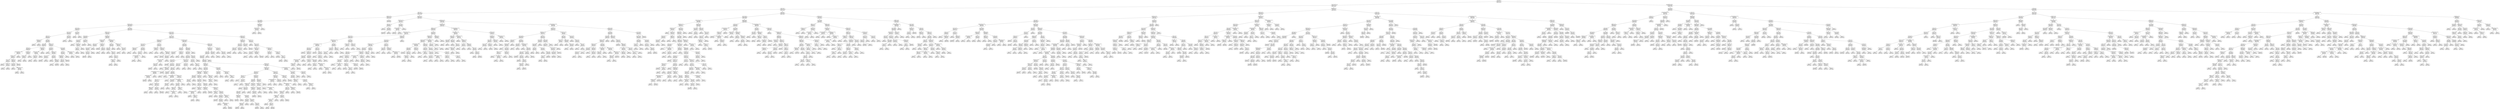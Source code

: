 digraph Tree {
node [shape=box, style="rounded", color="black", fontname=helvetica] ;
edge [fontname=helvetica] ;
0 [label="sqft <= 0.3\nmse = 139723.1\nsamples = 1777\nvalue = 1455.9"] ;
1 [label="ld_1.0 <= -0.0\nmse = 87110.3\nsamples = 1213\nvalue = 1305.0"] ;
0 -> 1 [labeldistance=2.5, labelangle=45, headlabel="True"] ;
2 [label="sqft <= -0.2\nmse = 42347.8\nsamples = 705\nvalue = 1146.4"] ;
1 -> 2 ;
3 [label="sqft <= -0.7\nmse = 27963.4\nsamples = 498\nvalue = 1073.6"] ;
2 -> 3 ;
4 [label="pForties <= 2.3\nmse = 19442.9\nsamples = 278\nvalue = 1013.0"] ;
3 -> 4 ;
5 [label="pk_7.0 <= 8.5\nmse = 18286.4\nsamples = 272\nvalue = 1006.6"] ;
4 -> 5 ;
6 [label="pThirties <= -0.6\nmse = 16582.5\nsamples = 269\nvalue = 1002.1"] ;
5 -> 6 ;
7 [label="ld_5.0 <= 6.2\nmse = 10205.5\nsamples = 43\nvalue = 924.3"] ;
6 -> 7 ;
8 [label="pk_3.0 <= 1.3\nmse = 7584.4\nsamples = 41\nvalue = 935.5"] ;
7 -> 8 ;
9 [label="sqft <= -1.4\nmse = 6442.7\nsamples = 39\nvalue = 929.2"] ;
8 -> 9 ;
10 [label="pThirties <= -1.0\nmse = 3025.0\nsamples = 2\nvalue = 755.0"] ;
9 -> 10 ;
11 [label="mse = 0.0\nsamples = 1\nvalue = 700.0"] ;
10 -> 11 ;
12 [label="mse = 0.0\nsamples = 1\nvalue = 810.0"] ;
10 -> 12 ;
13 [label="sqft <= -0.9\nmse = 5556.7\nsamples = 37\nvalue = 934.8"] ;
9 -> 13 ;
14 [label="sqft <= -0.9\nmse = 3692.6\nsamples = 19\nvalue = 912.3"] ;
13 -> 14 ;
15 [label="sqft <= -1.1\nmse = 2983.7\nsamples = 14\nvalue = 929.1"] ;
14 -> 15 ;
16 [label="number bedrooms <= -0.2\nmse = 1178.7\nsamples = 11\nvalue = 907.2"] ;
15 -> 16 ;
17 [label="pThirties <= -1.7\nmse = 667.0\nsamples = 10\nvalue = 915.2"] ;
16 -> 17 ;
18 [label="sqft <= -1.3\nmse = 70.4\nsamples = 5\nvalue = 937.9"] ;
17 -> 18 ;
19 [label="mse = 0.0\nsamples = 2\nvalue = 950.0"] ;
18 -> 19 ;
20 [label="pForties <= -0.9\nmse = 16.0\nsamples = 3\nvalue = 933.0"] ;
18 -> 20 ;
21 [label="mse = 0.0\nsamples = 1\nvalue = 925.0"] ;
20 -> 21 ;
22 [label="mse = 0.0\nsamples = 2\nvalue = 935.0"] ;
20 -> 22 ;
23 [label="pForties <= 0.2\nmse = 510.6\nsamples = 5\nvalue = 900.7"] ;
17 -> 23 ;
24 [label="pk_4.0 <= 0.5\nmse = 282.8\nsamples = 3\nvalue = 893.1"] ;
23 -> 24 ;
25 [label="mse = 0.0\nsamples = 1\nvalue = 930.0"] ;
24 -> 25 ;
26 [label="medianIncome <= 0.3\nmse = 126.8\nsamples = 2\nvalue = 888.5"] ;
24 -> 26 ;
27 [label="mse = 0.0\nsamples = 1\nvalue = 869.0"] ;
26 -> 27 ;
28 [label="mse = 0.0\nsamples = 1\nvalue = 895.0"] ;
26 -> 28 ;
29 [label="mse = 100.0\nsamples = 2\nvalue = 935.0"] ;
23 -> 29 ;
30 [label="mse = 0.0\nsamples = 1\nvalue = 835.0"] ;
16 -> 30 ;
31 [label="pTwenties <= 1.3\nmse = 3263.9\nsamples = 3\nvalue = 984.1"] ;
15 -> 31 ;
32 [label="pThirties <= -1.0\nmse = 490.0\nsamples = 2\nvalue = 964.0"] ;
31 -> 32 ;
33 [label="mse = 0.0\nsamples = 1\nvalue = 999.0"] ;
32 -> 33 ;
34 [label="mse = 0.0\nsamples = 1\nvalue = 950.0"] ;
32 -> 34 ;
35 [label="mse = 0.0\nsamples = 1\nvalue = 1125.0"] ;
31 -> 35 ;
36 [label="pTwenties <= -0.4\nmse = 864.3\nsamples = 5\nvalue = 845.0"] ;
14 -> 36 ;
37 [label="medianIncome <= 0.4\nmse = 314.0\nsamples = 4\nvalue = 829.0"] ;
36 -> 37 ;
38 [label="pYouths <= 1.0\nmse = 138.9\nsamples = 2\nvalue = 816.7"] ;
37 -> 38 ;
39 [label="mse = 0.0\nsamples = 1\nvalue = 825.0"] ;
38 -> 39 ;
40 [label="mse = 0.0\nsamples = 1\nvalue = 800.0"] ;
38 -> 40 ;
41 [label="mse = 6.2\nsamples = 2\nvalue = 847.5"] ;
37 -> 41 ;
42 [label="mse = 0.0\nsamples = 1\nvalue = 885.0"] ;
36 -> 42 ;
43 [label="pThirties <= -0.8\nmse = 6467.6\nsamples = 18\nvalue = 962.9"] ;
13 -> 43 ;
44 [label="ld_3.0 <= 0.3\nmse = 5675.5\nsamples = 9\nvalue = 1017.1"] ;
43 -> 44 ;
45 [label="mse = 0.0\nsamples = 1\nvalue = 1125.0"] ;
44 -> 45 ;
46 [label="pTwenties <= -0.9\nmse = 4962.2\nsamples = 8\nvalue = 1006.3"] ;
44 -> 46 ;
47 [label="pk_2.0 <= 0.1\nmse = 4316.7\nsamples = 4\nvalue = 1030.0"] ;
46 -> 47 ;
48 [label="mse = 6456.2\nsamples = 3\nvalue = 1027.5"] ;
47 -> 48 ;
49 [label="mse = 0.0\nsamples = 1\nvalue = 1035.0"] ;
47 -> 49 ;
50 [label="sqft <= -0.8\nmse = 3824.2\nsamples = 4\nvalue = 970.8"] ;
46 -> 50 ;
51 [label="mse = 0.0\nsamples = 1\nvalue = 895.0"] ;
50 -> 51 ;
52 [label="pForties <= -0.4\nmse = 2548.7\nsamples = 3\nvalue = 996.0"] ;
50 -> 52 ;
53 [label="mse = 0.0\nsamples = 1\nvalue = 1038.0"] ;
52 -> 53 ;
54 [label="mse = 2500.0\nsamples = 2\nvalue = 975.0"] ;
52 -> 54 ;
55 [label="ld_4.0 <= 1.6\nmse = 3845.5\nsamples = 9\nvalue = 927.8"] ;
43 -> 55 ;
56 [label="sqft <= -0.7\nmse = 1484.4\nsamples = 7\nvalue = 955.9"] ;
55 -> 56 ;
57 [label="pTwenties <= -0.6\nmse = 896.9\nsamples = 6\nvalue = 936.3"] ;
56 -> 57 ;
58 [label="sqft <= -0.8\nmse = 18.8\nsamples = 3\nvalue = 927.5"] ;
57 -> 58 ;
59 [label="mse = 0.0\nsamples = 1\nvalue = 935.0"] ;
58 -> 59 ;
60 [label="mse = 0.0\nsamples = 2\nvalue = 925.0"] ;
58 -> 60 ;
61 [label="mse = 1487.0\nsamples = 3\nvalue = 943.4"] ;
57 -> 61 ;
62 [label="mse = 0.0\nsamples = 1\nvalue = 1000.0"] ;
56 -> 62 ;
63 [label="medianIncome <= -0.9\nmse = 567.2\nsamples = 2\nvalue = 836.2"] ;
55 -> 63 ;
64 [label="mse = 0.0\nsamples = 1\nvalue = 850.0"] ;
63 -> 64 ;
65 [label="mse = 0.0\nsamples = 1\nvalue = 795.0"] ;
63 -> 65 ;
66 [label="sqft <= -0.8\nmse = 1600.0\nsamples = 2\nvalue = 1140.0"] ;
8 -> 66 ;
67 [label="mse = 0.0\nsamples = 1\nvalue = 1100.0"] ;
66 -> 67 ;
68 [label="mse = 0.0\nsamples = 1\nvalue = 1180.0"] ;
66 -> 68 ;
69 [label="ty_4.0 <= 1.9\nmse = 2938.9\nsamples = 2\nvalue = 673.3"] ;
7 -> 69 ;
70 [label="mse = 0.0\nsamples = 1\nvalue = 635.0"] ;
69 -> 70 ;
71 [label="mse = 0.0\nsamples = 1\nvalue = 750.0"] ;
69 -> 71 ;
72 [label="sqft <= -1.4\nmse = 16399.6\nsamples = 226\nvalue = 1017.9"] ;
6 -> 72 ;
73 [label="pForties <= -0.7\nmse = 14305.2\nsamples = 29\nvalue = 928.6"] ;
72 -> 73 ;
74 [label="ld_4.0 <= 1.6\nmse = 9383.8\nsamples = 8\nvalue = 1074.3"] ;
73 -> 74 ;
75 [label="ty_1.0 <= -0.8\nmse = 8079.7\nsamples = 4\nvalue = 1008.8"] ;
74 -> 75 ;
76 [label="mse = 0.0\nsamples = 1\nvalue = 1150.0"] ;
75 -> 76 ;
77 [label="pThirties <= -0.1\nmse = 1905.6\nsamples = 3\nvalue = 961.7"] ;
75 -> 77 ;
78 [label="pk_5.0 <= 1.9\nmse = 6.2\nsamples = 2\nvalue = 992.5"] ;
77 -> 78 ;
79 [label="mse = 0.0\nsamples = 1\nvalue = 990.0"] ;
78 -> 79 ;
80 [label="mse = 0.0\nsamples = 1\nvalue = 995.0"] ;
78 -> 80 ;
81 [label="mse = 0.0\nsamples = 1\nvalue = 900.0"] ;
77 -> 81 ;
82 [label="ty_2.0 <= 2.2\nmse = 6273.9\nsamples = 4\nvalue = 1111.7"] ;
74 -> 82 ;
83 [label="mse = 7292.9\nsamples = 3\nvalue = 1113.7"] ;
82 -> 83 ;
84 [label="mse = 0.0\nsamples = 1\nvalue = 1100.0"] ;
82 -> 84 ;
85 [label="pThirties <= 0.4\nmse = 6189.2\nsamples = 21\nvalue = 878.5"] ;
73 -> 85 ;
86 [label="pSixtyPlus <= -0.1\nmse = 2341.8\nsamples = 9\nvalue = 927.7"] ;
85 -> 86 ;
87 [label="sqft <= -1.4\nmse = 1819.1\nsamples = 5\nvalue = 954.4"] ;
86 -> 87 ;
88 [label="pk_4.0 <= 0.5\nmse = 303.1\nsamples = 4\nvalue = 975.7"] ;
87 -> 88 ;
89 [label="pk_2.0 <= 0.1\nmse = 216.0\nsamples = 3\nvalue = 968.0"] ;
88 -> 89 ;
90 [label="mse = 168.8\nsamples = 2\nvalue = 972.5"] ;
89 -> 90 ;
91 [label="mse = 0.0\nsamples = 1\nvalue = 950.0"] ;
89 -> 91 ;
92 [label="mse = 0.0\nsamples = 1\nvalue = 995.0"] ;
88 -> 92 ;
93 [label="mse = 0.0\nsamples = 1\nvalue = 880.0"] ;
87 -> 93 ;
94 [label="pThirties <= -0.3\nmse = 450.2\nsamples = 4\nvalue = 887.7"] ;
86 -> 94 ;
95 [label="mse = 100.0\nsamples = 2\nvalue = 905.0"] ;
94 -> 95 ;
96 [label="sqft <= -1.5\nmse = 400.0\nsamples = 2\nvalue = 879.0"] ;
94 -> 96 ;
97 [label="mse = 0.0\nsamples = 1\nvalue = 859.0"] ;
96 -> 97 ;
98 [label="mse = 0.0\nsamples = 1\nvalue = 899.0"] ;
96 -> 98 ;
99 [label="medianIncome <= -0.7\nmse = 5552.9\nsamples = 12\nvalue = 835.0"] ;
85 -> 99 ;
100 [label="sqft <= -1.4\nmse = 2799.4\nsamples = 8\nvalue = 865.8"] ;
99 -> 100 ;
101 [label="sqft <= -1.6\nmse = 1525.0\nsamples = 7\nvalue = 855.0"] ;
100 -> 101 ;
102 [label="mse = 0.0\nsamples = 1\nvalue = 940.0"] ;
101 -> 102 ;
103 [label="sqft <= -1.5\nmse = 947.1\nsamples = 6\nvalue = 847.3"] ;
101 -> 103 ;
104 [label="mse = 0.0\nsamples = 2\nvalue = 825.0"] ;
103 -> 104 ;
105 [label="ty_2.0 <= 2.2\nmse = 774.0\nsamples = 4\nvalue = 874.0"] ;
103 -> 105 ;
106 [label="pTwenties <= 1.2\nmse = 5.6\nsamples = 3\nvalue = 896.7"] ;
105 -> 106 ;
107 [label="mse = 0.0\nsamples = 2\nvalue = 895.0"] ;
106 -> 107 ;
108 [label="mse = 0.0\nsamples = 1\nvalue = 900.0"] ;
106 -> 108 ;
109 [label="mse = 0.0\nsamples = 1\nvalue = 840.0"] ;
105 -> 109 ;
110 [label="mse = 0.0\nsamples = 1\nvalue = 995.0"] ;
100 -> 110 ;
111 [label="pSixtyPlus <= -0.4\nmse = 1425.0\nsamples = 4\nvalue = 735.0"] ;
99 -> 111 ;
112 [label="mse = 0.0\nsamples = 2\nvalue = 700.0"] ;
111 -> 112 ;
113 [label="pk_4.0 <= 0.5\nmse = 400.0\nsamples = 2\nvalue = 770.0"] ;
111 -> 113 ;
114 [label="mse = 0.0\nsamples = 1\nvalue = 790.0"] ;
113 -> 114 ;
115 [label="mse = 0.0\nsamples = 1\nvalue = 750.0"] ;
113 -> 115 ;
116 [label="pk_2.0 <= 0.1\nmse = 15404.5\nsamples = 197\nvalue = 1030.5"] ;
72 -> 116 ;
117 [label="ty_1.0 <= -0.8\nmse = 11043.3\nsamples = 172\nvalue = 1020.6"] ;
116 -> 117 ;
118 [label="pForties <= -0.4\nmse = 8980.4\nsamples = 12\nvalue = 1136.5"] ;
117 -> 118 ;
119 [label="pk_4.0 <= 0.5\nmse = 3784.0\nsamples = 6\nvalue = 1197.8"] ;
118 -> 119 ;
120 [label="pYouths <= -0.0\nmse = 555.6\nsamples = 2\nvalue = 1261.7"] ;
119 -> 120 ;
121 [label="mse = 0.0\nsamples = 1\nvalue = 1295.0"] ;
120 -> 121 ;
122 [label="mse = 0.0\nsamples = 1\nvalue = 1245.0"] ;
120 -> 122 ;
123 [label="sqft <= -0.8\nmse = 2336.8\nsamples = 4\nvalue = 1165.8"] ;
119 -> 123 ;
124 [label="sqft <= -1.0\nmse = 4172.2\nsamples = 3\nvalue = 1181.7"] ;
123 -> 124 ;
125 [label="number bedrooms <= -0.2\nmse = 2756.2\nsamples = 2\nvalue = 1147.5"] ;
124 -> 125 ;
126 [label="mse = 0.0\nsamples = 1\nvalue = 1095.0"] ;
125 -> 126 ;
127 [label="mse = 0.0\nsamples = 1\nvalue = 1200.0"] ;
125 -> 127 ;
128 [label="mse = 0.0\nsamples = 1\nvalue = 1250.0"] ;
124 -> 128 ;
129 [label="mse = 0.0\nsamples = 1\nvalue = 1150.0"] ;
123 -> 129 ;
130 [label="sqft <= -0.9\nmse = 7241.6\nsamples = 6\nvalue = 1081.4"] ;
118 -> 130 ;
131 [label="pTwenties <= 0.5\nmse = 625.0\nsamples = 2\nvalue = 1225.0"] ;
130 -> 131 ;
132 [label="mse = 0.0\nsamples = 1\nvalue = 1200.0"] ;
131 -> 132 ;
133 [label="mse = 0.0\nsamples = 1\nvalue = 1250.0"] ;
131 -> 133 ;
134 [label="pSixtyPlus <= 0.3\nmse = 2451.8\nsamples = 4\nvalue = 1045.5"] ;
130 -> 134 ;
135 [label="mse = 0.0\nsamples = 1\nvalue = 1095.0"] ;
134 -> 135 ;
136 [label="pTwenties <= 0.3\nmse = 2402.0\nsamples = 3\nvalue = 1038.4"] ;
134 -> 136 ;
137 [label="mse = 0.0\nsamples = 1\nvalue = 999.0"] ;
136 -> 137 ;
138 [label="mse = 2500.0\nsamples = 2\nvalue = 1045.0"] ;
136 -> 138 ;
139 [label="pSixtyPlus <= -0.8\nmse = 10096.6\nsamples = 160\nvalue = 1011.7"] ;
117 -> 139 ;
140 [label="sqft <= -1.1\nmse = 13987.9\nsamples = 51\nvalue = 1043.0"] ;
139 -> 140 ;
141 [label="sqft <= -1.2\nmse = 4551.2\nsamples = 8\nvalue = 953.2"] ;
140 -> 141 ;
142 [label="pk_5.0 <= 1.9\nmse = 4985.9\nsamples = 6\nvalue = 971.2"] ;
141 -> 142 ;
143 [label="sqft <= -1.3\nmse = 3198.0\nsamples = 5\nvalue = 953.6"] ;
142 -> 143 ;
144 [label="medianIncome <= -0.7\nmse = 2738.9\nsamples = 4\nvalue = 941.7"] ;
143 -> 144 ;
145 [label="pk_4.0 <= 0.5\nmse = 2475.0\nsamples = 3\nvalue = 965.0"] ;
144 -> 145 ;
146 [label="mse = 800.0\nsamples = 2\nvalue = 940.0"] ;
145 -> 146 ;
147 [label="mse = 0.0\nsamples = 1\nvalue = 1040.0"] ;
145 -> 147 ;
148 [label="mse = 0.0\nsamples = 1\nvalue = 895.0"] ;
144 -> 148 ;
149 [label="mse = 0.0\nsamples = 1\nvalue = 1025.0"] ;
143 -> 149 ;
150 [label="mse = 0.0\nsamples = 1\nvalue = 1095.0"] ;
142 -> 150 ;
151 [label="pThirties <= 0.6\nmse = 200.0\nsamples = 2\nvalue = 905.0"] ;
141 -> 151 ;
152 [label="mse = 0.0\nsamples = 1\nvalue = 925.0"] ;
151 -> 152 ;
153 [label="mse = 0.0\nsamples = 1\nvalue = 895.0"] ;
151 -> 153 ;
154 [label="pYouths <= 1.6\nmse = 13992.0\nsamples = 43\nvalue = 1058.0"] ;
140 -> 154 ;
155 [label="pk_5.0 <= 1.9\nmse = 13285.1\nsamples = 42\nvalue = 1061.7"] ;
154 -> 155 ;
156 [label="sqft <= -1.1\nmse = 13201.3\nsamples = 38\nvalue = 1073.1"] ;
155 -> 156 ;
157 [label="pk_4.0 <= 0.5\nmse = 14331.3\nsamples = 12\nvalue = 1119.8"] ;
156 -> 157 ;
158 [label="mse = 1568.0\nsamples = 2\nvalue = 1256.0"] ;
157 -> 158 ;
159 [label="ld_3.0 <= 0.3\nmse = 12241.1\nsamples = 10\nvalue = 1090.6"] ;
157 -> 159 ;
160 [label="mse = 0.0\nsamples = 1\nvalue = 1320.0"] ;
159 -> 160 ;
161 [label="pFifties <= -0.7\nmse = 8824.9\nsamples = 9\nvalue = 1073.0"] ;
159 -> 161 ;
162 [label="number bedrooms <= -0.2\nmse = 3665.2\nsamples = 4\nvalue = 992.2"] ;
161 -> 162 ;
163 [label="medianIncome <= -1.3\nmse = 2200.2\nsamples = 3\nvalue = 966.3"] ;
162 -> 163 ;
164 [label="mse = 2500.0\nsamples = 2\nvalue = 950.0"] ;
163 -> 164 ;
165 [label="mse = 0.0\nsamples = 1\nvalue = 999.0"] ;
163 -> 165 ;
166 [label="mse = 0.0\nsamples = 1\nvalue = 1070.0"] ;
162 -> 166 ;
167 [label="mse = 6932.1\nsamples = 5\nvalue = 1108.9"] ;
161 -> 167 ;
168 [label="pSixtyPlus <= -0.9\nmse = 11344.8\nsamples = 26\nvalue = 1052.8"] ;
156 -> 168 ;
169 [label="sqft <= -0.8\nmse = 7180.5\nsamples = 24\nvalue = 1038.7"] ;
168 -> 169 ;
170 [label="sqft <= -1.1\nmse = 6135.2\nsamples = 23\nvalue = 1032.8"] ;
169 -> 170 ;
171 [label="ld_4.0 <= 1.6\nmse = 555.6\nsamples = 2\nvalue = 941.7"] ;
170 -> 171 ;
172 [label="mse = 0.0\nsamples = 1\nvalue = 975.0"] ;
171 -> 172 ;
173 [label="mse = 0.0\nsamples = 1\nvalue = 925.0"] ;
171 -> 173 ;
174 [label="sqft <= -0.9\nmse = 5806.1\nsamples = 21\nvalue = 1041.4"] ;
170 -> 174 ;
175 [label="number bedrooms <= -0.2\nmse = 8456.9\nsamples = 12\nvalue = 1024.7"] ;
174 -> 175 ;
176 [label="sqft <= -1.0\nmse = 7147.3\nsamples = 11\nvalue = 1014.6"] ;
175 -> 176 ;
177 [label="mse = 0.0\nsamples = 1\nvalue = 1095.0"] ;
176 -> 177 ;
178 [label="pThirties <= 1.0\nmse = 7124.6\nsamples = 10\nvalue = 1003.9"] ;
176 -> 178 ;
179 [label="pFifties <= -0.5\nmse = 300.0\nsamples = 3\nvalue = 980.0"] ;
178 -> 179 ;
180 [label="mse = 0.0\nsamples = 2\nvalue = 990.0"] ;
179 -> 180 ;
181 [label="mse = 0.0\nsamples = 1\nvalue = 950.0"] ;
179 -> 181 ;
182 [label="sqft <= -1.0\nmse = 9322.2\nsamples = 7\nvalue = 1012.6"] ;
178 -> 182 ;
183 [label="mse = 0.0\nsamples = 1\nvalue = 1050.0"] ;
182 -> 183 ;
184 [label="mse = 10100.9\nsamples = 6\nvalue = 1008.9"] ;
182 -> 184 ;
185 [label="mse = 0.0\nsamples = 1\nvalue = 1195.0"] ;
175 -> 185 ;
186 [label="pForties <= -0.4\nmse = 1577.6\nsamples = 9\nvalue = 1062.9"] ;
174 -> 186 ;
187 [label="pk_4.0 <= 0.5\nmse = 1888.9\nsamples = 3\nvalue = 1081.7"] ;
186 -> 187 ;
188 [label="sqft <= -0.8\nmse = 600.0\nsamples = 2\nvalue = 1065.0"] ;
187 -> 188 ;
189 [label="mse = 0.0\nsamples = 1\nvalue = 1095.0"] ;
188 -> 189 ;
190 [label="mse = 0.0\nsamples = 1\nvalue = 1045.0"] ;
188 -> 190 ;
191 [label="mse = 0.0\nsamples = 1\nvalue = 1165.0"] ;
187 -> 191 ;
192 [label="number bedrooms <= -0.2\nmse = 879.7\nsamples = 6\nvalue = 1048.8"] ;
186 -> 192 ;
193 [label="ld_4.0 <= 1.6\nmse = 866.0\nsamples = 5\nvalue = 1063.0"] ;
192 -> 193 ;
194 [label="pYouths <= 0.5\nmse = 116.7\nsamples = 3\nvalue = 1040.0"] ;
193 -> 194 ;
195 [label="mse = 0.0\nsamples = 1\nvalue = 1025.0"] ;
194 -> 195 ;
196 [label="medianIncome <= 0.2\nmse = 6.2\nsamples = 2\nvalue = 1047.5"] ;
194 -> 196 ;
197 [label="mse = 0.0\nsamples = 1\nvalue = 1050.0"] ;
196 -> 197 ;
198 [label="mse = 0.0\nsamples = 1\nvalue = 1045.0"] ;
196 -> 198 ;
199 [label="pFifties <= -0.5\nmse = 6.2\nsamples = 2\nvalue = 1097.5"] ;
193 -> 199 ;
200 [label="mse = 0.0\nsamples = 1\nvalue = 1100.0"] ;
199 -> 200 ;
201 [label="mse = 0.0\nsamples = 1\nvalue = 1095.0"] ;
199 -> 201 ;
202 [label="mse = 0.0\nsamples = 1\nvalue = 1025.0"] ;
192 -> 202 ;
203 [label="mse = 0.0\nsamples = 1\nvalue = 1245.0"] ;
169 -> 203 ;
204 [label="ld_3.0 <= 0.3\nmse = 30422.2\nsamples = 2\nvalue = 1221.7"] ;
168 -> 204 ;
205 [label="mse = 0.0\nsamples = 1\nvalue = 1345.0"] ;
204 -> 205 ;
206 [label="mse = 0.0\nsamples = 1\nvalue = 975.0"] ;
204 -> 206 ;
207 [label="sqft <= -0.9\nmse = 7930.2\nsamples = 4\nvalue = 990.6"] ;
155 -> 207 ;
208 [label="sqft <= -1.1\nmse = 4405.1\nsamples = 3\nvalue = 1026.4"] ;
207 -> 208 ;
209 [label="mse = 0.0\nsamples = 1\nvalue = 950.0"] ;
208 -> 209 ;
210 [label="ld_3.0 <= 0.3\nmse = 42.2\nsamples = 2\nvalue = 1083.8"] ;
208 -> 210 ;
211 [label="mse = 0.0\nsamples = 1\nvalue = 1095.0"] ;
210 -> 211 ;
212 [label="mse = 0.0\nsamples = 1\nvalue = 1080.0"] ;
210 -> 212 ;
213 [label="mse = 0.0\nsamples = 1\nvalue = 865.0"] ;
207 -> 213 ;
214 [label="mse = 0.0\nsamples = 1\nvalue = 815.0"] ;
154 -> 214 ;
215 [label="pForties <= 1.5\nmse = 7720.9\nsamples = 109\nvalue = 997.7"] ;
139 -> 215 ;
216 [label="pSixtyPlus <= 0.9\nmse = 6715.5\nsamples = 105\nvalue = 992.6"] ;
215 -> 216 ;
217 [label="sqft <= -0.7\nmse = 5936.1\nsamples = 101\nvalue = 989.7"] ;
216 -> 217 ;
218 [label="ld_2.0 <= 9.3\nmse = 5708.1\nsamples = 100\nvalue = 988.4"] ;
217 -> 218 ;
219 [label="sqft <= -1.0\nmse = 5519.3\nsamples = 99\nvalue = 989.6"] ;
218 -> 219 ;
220 [label="pThirties <= 0.5\nmse = 4608.1\nsamples = 38\nvalue = 970.1"] ;
219 -> 220 ;
221 [label="ld_4.0 <= 1.6\nmse = 4049.9\nsamples = 32\nvalue = 979.9"] ;
220 -> 221 ;
222 [label="pTwenties <= -0.7\nmse = 3589.8\nsamples = 28\nvalue = 988.0"] ;
221 -> 222 ;
223 [label="sqft <= -1.1\nmse = 1586.8\nsamples = 4\nvalue = 1039.2"] ;
222 -> 223 ;
224 [label="sqft <= -1.2\nmse = 400.0\nsamples = 3\nvalue = 1055.0"] ;
223 -> 224 ;
225 [label="mse = 0.0\nsamples = 1\nvalue = 1095.0"] ;
224 -> 225 ;
226 [label="mse = 0.0\nsamples = 2\nvalue = 1045.0"] ;
224 -> 226 ;
227 [label="mse = 0.0\nsamples = 1\nvalue = 960.0"] ;
223 -> 227 ;
228 [label="pForties <= 0.3\nmse = 3414.1\nsamples = 24\nvalue = 979.4"] ;
222 -> 228 ;
229 [label="pk_4.0 <= 0.5\nmse = 3170.8\nsamples = 22\nvalue = 984.4"] ;
228 -> 229 ;
230 [label="sqft <= -1.2\nmse = 440.2\nsamples = 5\nvalue = 954.6"] ;
229 -> 230 ;
231 [label="mse = 0.0\nsamples = 1\nvalue = 975.0"] ;
230 -> 231 ;
232 [label="pSixtyPlus <= 0.2\nmse = 402.5\nsamples = 4\nvalue = 947.8"] ;
230 -> 232 ;
233 [label="number bedrooms <= -0.2\nmse = 139.4\nsamples = 3\nvalue = 955.4"] ;
232 -> 233 ;
234 [label="mse = 0.0\nsamples = 1\nvalue = 979.0"] ;
233 -> 234 ;
235 [label="pYouths <= 0.5\nmse = 0.2\nsamples = 2\nvalue = 949.5"] ;
233 -> 235 ;
236 [label="mse = 0.0\nsamples = 1\nvalue = 949.0"] ;
235 -> 236 ;
237 [label="mse = 0.0\nsamples = 1\nvalue = 950.0"] ;
235 -> 237 ;
238 [label="mse = 0.0\nsamples = 1\nvalue = 910.0"] ;
232 -> 238 ;
239 [label="sqft <= -1.3\nmse = 3654.0\nsamples = 17\nvalue = 993.6"] ;
229 -> 239 ;
240 [label="pThirties <= 0.3\nmse = 3612.8\nsamples = 6\nvalue = 1011.2"] ;
239 -> 240 ;
241 [label="mse = 200.0\nsamples = 2\nvalue = 1006.0"] ;
240 -> 241 ;
242 [label="mse = 5298.8\nsamples = 4\nvalue = 1013.8"] ;
240 -> 242 ;
243 [label="pForties <= -0.3\nmse = 3423.7\nsamples = 11\nvalue = 984.2"] ;
239 -> 243 ;
244 [label="pForties <= -0.5\nmse = 3.6\nsamples = 2\nvalue = 936.3"] ;
243 -> 244 ;
245 [label="mse = 0.0\nsamples = 1\nvalue = 939.0"] ;
244 -> 245 ;
246 [label="mse = 0.0\nsamples = 1\nvalue = 935.0"] ;
244 -> 246 ;
247 [label="sqft <= -1.1\nmse = 3559.5\nsamples = 9\nvalue = 994.5"] ;
243 -> 247 ;
248 [label="sqft <= -1.2\nmse = 5266.2\nsamples = 7\nvalue = 985.3"] ;
247 -> 248 ;
249 [label="mse = 2025.0\nsamples = 2\nvalue = 1004.0"] ;
248 -> 249 ;
250 [label="sqft <= -1.1\nmse = 6064.3\nsamples = 5\nvalue = 980.0"] ;
248 -> 250 ;
251 [label="mse = 0.0\nsamples = 1\nvalue = 955.0"] ;
250 -> 251 ;
252 [label="medianIncome <= 0.3\nmse = 6953.5\nsamples = 4\nvalue = 984.2"] ;
250 -> 252 ;
253 [label="mse = 0.0\nsamples = 1\nvalue = 975.0"] ;
252 -> 253 ;
254 [label="mse = 8324.0\nsamples = 3\nvalue = 986.0"] ;
252 -> 254 ;
255 [label="pSixtyPlus <= 0.7\nmse = 64.0\nsamples = 2\nvalue = 1011.0"] ;
247 -> 255 ;
256 [label="mse = 0.0\nsamples = 1\nvalue = 1015.0"] ;
255 -> 256 ;
257 [label="mse = 0.0\nsamples = 1\nvalue = 995.0"] ;
255 -> 257 ;
258 [label="mse = 0.0\nsamples = 2\nvalue = 895.0"] ;
228 -> 258 ;
259 [label="pTwenties <= -0.5\nmse = 2756.0\nsamples = 4\nvalue = 912.0"] ;
221 -> 259 ;
260 [label="mse = 0.0\nsamples = 1\nvalue = 1015.0"] ;
259 -> 260 ;
261 [label="pForties <= -0.2\nmse = 129.7\nsamples = 3\nvalue = 886.2"] ;
259 -> 261 ;
262 [label="pFifties <= -0.2\nmse = 6.2\nsamples = 2\nvalue = 897.5"] ;
261 -> 262 ;
263 [label="mse = 0.0\nsamples = 1\nvalue = 895.0"] ;
262 -> 263 ;
264 [label="mse = 0.0\nsamples = 1\nvalue = 900.0"] ;
262 -> 264 ;
265 [label="mse = 0.0\nsamples = 1\nvalue = 875.0"] ;
261 -> 265 ;
266 [label="ld_3.0 <= 0.3\nmse = 4006.2\nsamples = 6\nvalue = 912.5"] ;
220 -> 266 ;
267 [label="pk_4.0 <= 0.5\nmse = 1225.0\nsamples = 2\nvalue = 1010.0"] ;
266 -> 267 ;
268 [label="mse = 0.0\nsamples = 1\nvalue = 1045.0"] ;
267 -> 268 ;
269 [label="mse = 0.0\nsamples = 1\nvalue = 975.0"] ;
267 -> 269 ;
270 [label="pSixtyPlus <= -0.0\nmse = 708.3\nsamples = 4\nvalue = 880.0"] ;
266 -> 270 ;
271 [label="mse = 6.2\nsamples = 2\nvalue = 842.5"] ;
270 -> 271 ;
272 [label="pYouths <= -0.7\nmse = 4.7\nsamples = 2\nvalue = 898.8"] ;
270 -> 272 ;
273 [label="mse = 0.0\nsamples = 1\nvalue = 895.0"] ;
272 -> 273 ;
274 [label="mse = 0.0\nsamples = 1\nvalue = 900.0"] ;
272 -> 274 ;
275 [label="pThirties <= 0.3\nmse = 5693.8\nsamples = 61\nvalue = 999.9"] ;
219 -> 275 ;
276 [label="pTwenties <= -0.5\nmse = 4103.6\nsamples = 53\nvalue = 988.3"] ;
275 -> 276 ;
277 [label="sqft <= -0.9\nmse = 4912.1\nsamples = 29\nvalue = 967.4"] ;
276 -> 277 ;
278 [label="sqft <= -1.0\nmse = 724.7\nsamples = 3\nvalue = 1083.0"] ;
277 -> 278 ;
279 [label="mse = 0.0\nsamples = 1\nvalue = 1104.0"] ;
278 -> 279 ;
280 [label="ld_3.0 <= 0.3\nmse = 756.2\nsamples = 2\nvalue = 1072.5"] ;
278 -> 280 ;
281 [label="mse = 0.0\nsamples = 1\nvalue = 1100.0"] ;
280 -> 281 ;
282 [label="mse = 0.0\nsamples = 1\nvalue = 1045.0"] ;
280 -> 282 ;
283 [label="pYouths <= 0.8\nmse = 4206.7\nsamples = 26\nvalue = 959.3"] ;
277 -> 283 ;
284 [label="sqft <= -0.8\nmse = 3833.5\nsamples = 22\nvalue = 971.3"] ;
283 -> 284 ;
285 [label="pTwenties <= -0.9\nmse = 2104.4\nsamples = 15\nvalue = 951.8"] ;
284 -> 285 ;
286 [label="mse = 0.0\nsamples = 2\nvalue = 865.0"] ;
285 -> 286 ;
287 [label="pk_3.0 <= 1.3\nmse = 1518.5\nsamples = 13\nvalue = 960.1"] ;
285 -> 287 ;
288 [label="sqft <= -0.9\nmse = 1260.8\nsamples = 12\nvalue = 953.8"] ;
287 -> 288 ;
289 [label="pForties <= 0.1\nmse = 2160.9\nsamples = 4\nvalue = 947.8"] ;
288 -> 289 ;
290 [label="mse = 2443.1\nsamples = 3\nvalue = 949.6"] ;
289 -> 290 ;
291 [label="mse = 0.0\nsamples = 1\nvalue = 935.0"] ;
289 -> 291 ;
292 [label="sqft <= -0.8\nmse = 560.3\nsamples = 8\nvalue = 958.2"] ;
288 -> 292 ;
293 [label="sqft <= -0.8\nmse = 360.2\nsamples = 4\nvalue = 965.7"] ;
292 -> 293 ;
294 [label="pForties <= 0.1\nmse = 486.0\nsamples = 3\nvalue = 968.0"] ;
293 -> 294 ;
295 [label="mse = 800.0\nsamples = 2\nvalue = 970.0"] ;
294 -> 295 ;
296 [label="mse = 0.0\nsamples = 1\nvalue = 965.0"] ;
294 -> 296 ;
297 [label="mse = 0.0\nsamples = 1\nvalue = 960.0"] ;
293 -> 297 ;
298 [label="pk_4.0 <= 0.5\nmse = 637.5\nsamples = 4\nvalue = 945.0"] ;
292 -> 298 ;
299 [label="mse = 0.0\nsamples = 1\nvalue = 975.0"] ;
298 -> 299 ;
300 [label="sqft <= -0.8\nmse = 450.0\nsamples = 3\nvalue = 935.0"] ;
298 -> 300 ;
301 [label="mse = 506.2\nsamples = 2\nvalue = 927.5"] ;
300 -> 301 ;
302 [label="mse = 0.0\nsamples = 1\nvalue = 950.0"] ;
300 -> 302 ;
303 [label="mse = 0.0\nsamples = 1\nvalue = 1020.0"] ;
287 -> 303 ;
304 [label="pYouths <= 0.7\nmse = 5038.8\nsamples = 7\nvalue = 1005.7"] ;
284 -> 304 ;
305 [label="pThirties <= -0.2\nmse = 4264.0\nsamples = 5\nvalue = 990.4"] ;
304 -> 305 ;
306 [label="mse = 0.0\nsamples = 1\nvalue = 945.0"] ;
305 -> 306 ;
307 [label="pk_3.0 <= 1.3\nmse = 4802.0\nsamples = 4\nvalue = 1007.4"] ;
305 -> 307 ;
308 [label="mse = 6910.2\nsamples = 3\nvalue = 1024.4"] ;
307 -> 308 ;
309 [label="mse = 0.0\nsamples = 1\nvalue = 979.0"] ;
307 -> 309 ;
310 [label="pk_4.0 <= 0.5\nmse = 900.0\nsamples = 2\nvalue = 1090.0"] ;
304 -> 310 ;
311 [label="mse = 0.0\nsamples = 1\nvalue = 1120.0"] ;
310 -> 311 ;
312 [label="mse = 0.0\nsamples = 1\nvalue = 1060.0"] ;
310 -> 312 ;
313 [label="pk_3.0 <= 1.3\nmse = 1613.3\nsamples = 4\nvalue = 897.9"] ;
283 -> 313 ;
314 [label="pThirties <= -0.5\nmse = 725.0\nsamples = 3\nvalue = 885.0"] ;
313 -> 314 ;
315 [label="mse = 0.0\nsamples = 1\nvalue = 825.0"] ;
314 -> 315 ;
316 [label="medianIncome <= -0.8\nmse = 6.0\nsamples = 2\nvalue = 897.0"] ;
314 -> 316 ;
317 [label="mse = 0.0\nsamples = 1\nvalue = 895.0"] ;
316 -> 317 ;
318 [label="mse = 0.0\nsamples = 1\nvalue = 900.0"] ;
316 -> 318 ;
319 [label="mse = 0.0\nsamples = 1\nvalue = 975.0"] ;
313 -> 319 ;
320 [label="pk_3.0 <= 1.3\nmse = 2377.6\nsamples = 24\nvalue = 1009.6"] ;
276 -> 320 ;
321 [label="pForties <= -0.5\nmse = 1954.4\nsamples = 18\nvalue = 996.5"] ;
320 -> 321 ;
322 [label="number bedrooms <= -0.2\nmse = 10755.6\nsamples = 2\nvalue = 1048.3"] ;
321 -> 322 ;
323 [label="mse = 0.0\nsamples = 1\nvalue = 1195.0"] ;
322 -> 323 ;
324 [label="mse = 0.0\nsamples = 1\nvalue = 975.0"] ;
322 -> 324 ;
325 [label="sqft <= -1.0\nmse = 853.4\nsamples = 16\nvalue = 991.6"] ;
321 -> 325 ;
326 [label="mse = 0.0\nsamples = 1\nvalue = 1029.0"] ;
325 -> 326 ;
327 [label="number bedrooms <= -0.2\nmse = 781.9\nsamples = 15\nvalue = 987.7"] ;
325 -> 327 ;
328 [label="sqft <= -0.8\nmse = 764.0\nsamples = 12\nvalue = 981.9"] ;
327 -> 328 ;
329 [label="pThirties <= -0.0\nmse = 319.8\nsamples = 10\nvalue = 990.4"] ;
328 -> 329 ;
330 [label="pTwenties <= -0.3\nmse = 42.7\nsamples = 6\nvalue = 998.1"] ;
329 -> 330 ;
331 [label="pSixtyPlus <= 0.3\nmse = 42.1\nsamples = 5\nvalue = 997.6"] ;
330 -> 331 ;
332 [label="mse = 0.0\nsamples = 1\nvalue = 999.0"] ;
331 -> 332 ;
333 [label="sqft <= -0.9\nmse = 49.3\nsamples = 4\nvalue = 997.4"] ;
331 -> 333 ;
334 [label="mse = 3.9\nsamples = 2\nvalue = 996.7"] ;
333 -> 334 ;
335 [label="mse = 126.8\nsamples = 2\nvalue = 998.5"] ;
333 -> 335 ;
336 [label="mse = 0.0\nsamples = 1\nvalue = 1005.0"] ;
330 -> 336 ;
337 [label="sqft <= -0.9\nmse = 506.2\nsamples = 4\nvalue = 972.5"] ;
329 -> 337 ;
338 [label="mse = 0.0\nsamples = 2\nvalue = 950.0"] ;
337 -> 338 ;
339 [label="mse = 379.7\nsamples = 2\nvalue = 983.8"] ;
337 -> 339 ;
340 [label="mse = 0.0\nsamples = 2\nvalue = 925.0"] ;
328 -> 340 ;
341 [label="pTwenties <= -0.1\nmse = 225.0\nsamples = 3\nvalue = 1010.0"] ;
327 -> 341 ;
342 [label="mse = 0.0\nsamples = 1\nvalue = 1025.0"] ;
341 -> 342 ;
343 [label="mse = 168.8\nsamples = 2\nvalue = 1002.5"] ;
341 -> 343 ;
344 [label="pYouths <= 0.0\nmse = 1147.2\nsamples = 6\nvalue = 1055.5"] ;
320 -> 344 ;
345 [label="mse = 400.0\nsamples = 2\nvalue = 1085.0"] ;
344 -> 345 ;
346 [label="mse = 1062.1\nsamples = 4\nvalue = 1048.1"] ;
344 -> 346 ;
347 [label="number bedrooms <= -0.2\nmse = 9222.7\nsamples = 8\nvalue = 1081.5"] ;
275 -> 347 ;
348 [label="pk_5.0 <= 1.9\nmse = 9362.4\nsamples = 6\nvalue = 1052.3"] ;
347 -> 348 ;
349 [label="sqft <= -0.9\nmse = 4595.4\nsamples = 5\nvalue = 1093.0"] ;
348 -> 349 ;
350 [label="pTwenties <= 0.3\nmse = 4624.0\nsamples = 2\nvalue = 1013.0"] ;
349 -> 350 ;
351 [label="mse = 0.0\nsamples = 1\nvalue = 1081.0"] ;
350 -> 351 ;
352 [label="mse = 0.0\nsamples = 1\nvalue = 945.0"] ;
350 -> 352 ;
353 [label="sqft <= -0.8\nmse = 1000.0\nsamples = 3\nvalue = 1125.0"] ;
349 -> 353 ;
354 [label="mse = 0.0\nsamples = 1\nvalue = 1100.0"] ;
353 -> 354 ;
355 [label="pTwenties <= 0.3\nmse = 156.2\nsamples = 2\nvalue = 1162.5"] ;
353 -> 355 ;
356 [label="mse = 0.0\nsamples = 1\nvalue = 1150.0"] ;
355 -> 356 ;
357 [label="mse = 0.0\nsamples = 1\nvalue = 1175.0"] ;
355 -> 357 ;
358 [label="mse = 0.0\nsamples = 1\nvalue = 910.0"] ;
348 -> 358 ;
359 [label="pk_5.0 <= 1.9\nmse = 2704.0\nsamples = 2\nvalue = 1147.0"] ;
347 -> 359 ;
360 [label="mse = 0.0\nsamples = 1\nvalue = 1095.0"] ;
359 -> 360 ;
361 [label="mse = 0.0\nsamples = 1\nvalue = 1199.0"] ;
359 -> 361 ;
362 [label="mse = 0.0\nsamples = 1\nvalue = 800.0"] ;
218 -> 362 ;
363 [label="mse = 0.0\nsamples = 1\nvalue = 1195.0"] ;
217 -> 363 ;
364 [label="pk_3.0 <= 1.3\nmse = 23667.2\nsamples = 4\nvalue = 1111.2"] ;
216 -> 364 ;
365 [label="mse = 0.0\nsamples = 1\nvalue = 845.0"] ;
364 -> 365 ;
366 [label="mse = 50.0\nsamples = 3\nvalue = 1200.0"] ;
364 -> 366 ;
367 [label="sqft <= -1.2\nmse = 16377.6\nsamples = 4\nvalue = 1117.9"] ;
215 -> 367 ;
368 [label="mse = 0.0\nsamples = 1\nvalue = 975.0"] ;
367 -> 368 ;
369 [label="sqft <= -1.0\nmse = 1875.0\nsamples = 3\nvalue = 1225.0"] ;
367 -> 369 ;
370 [label="mse = 0.0\nsamples = 2\nvalue = 1250.0"] ;
369 -> 370 ;
371 [label="mse = 0.0\nsamples = 1\nvalue = 1150.0"] ;
369 -> 371 ;
372 [label="pYouths <= -0.4\nmse = 42227.7\nsamples = 25\nvalue = 1106.8"] ;
116 -> 372 ;
373 [label="pThirties <= 1.8\nmse = 28744.3\nsamples = 10\nvalue = 1269.2"] ;
372 -> 373 ;
374 [label="sqft <= -1.0\nmse = 12497.9\nsamples = 6\nvalue = 1384.8"] ;
373 -> 374 ;
375 [label="sqft <= -1.1\nmse = 7000.0\nsamples = 3\nvalue = 1450.0"] ;
374 -> 375 ;
376 [label="mse = 555.6\nsamples = 2\nvalue = 1383.3"] ;
375 -> 376 ;
377 [label="mse = 0.0\nsamples = 1\nvalue = 1550.0"] ;
375 -> 377 ;
378 [label="pYouths <= -0.5\nmse = 2738.7\nsamples = 3\nvalue = 1276.0"] ;
374 -> 378 ;
379 [label="mse = 0.0\nsamples = 1\nvalue = 1350.0"] ;
378 -> 379 ;
380 [label="mse = 1.0\nsamples = 2\nvalue = 1239.0"] ;
378 -> 380 ;
381 [label="ty_1.0 <= -0.8\nmse = 14613.3\nsamples = 4\nvalue = 1137.1"] ;
373 -> 381 ;
382 [label="mse = 0.0\nsamples = 1\nvalue = 870.0"] ;
381 -> 382 ;
383 [label="mse = 3172.2\nsamples = 3\nvalue = 1181.7"] ;
381 -> 383 ;
384 [label="sqft <= -1.2\nmse = 17712.4\nsamples = 15\nvalue = 985.0"] ;
372 -> 384 ;
385 [label="mse = 0.0\nsamples = 1\nvalue = 745.0"] ;
384 -> 385 ;
386 [label="ty_1.0 <= -0.8\nmse = 12572.3\nsamples = 14\nvalue = 1011.6"] ;
384 -> 386 ;
387 [label="pSixtyPlus <= -1.1\nmse = 14743.2\nsamples = 7\nvalue = 968.9"] ;
386 -> 387 ;
388 [label="sqft <= -0.9\nmse = 625.0\nsamples = 3\nvalue = 1075.0"] ;
387 -> 388 ;
389 [label="mse = 0.0\nsamples = 2\nvalue = 1100.0"] ;
388 -> 389 ;
390 [label="mse = 0.0\nsamples = 1\nvalue = 1050.0"] ;
388 -> 390 ;
391 [label="pTwenties <= 0.6\nmse = 9824.0\nsamples = 4\nvalue = 884.0"] ;
387 -> 391 ;
392 [label="mse = 0.0\nsamples = 1\nvalue = 860.0"] ;
391 -> 392 ;
393 [label="mse = 12100.0\nsamples = 3\nvalue = 890.0"] ;
391 -> 393 ;
394 [label="pSixtyPlus <= -0.2\nmse = 6751.1\nsamples = 7\nvalue = 1054.3"] ;
386 -> 394 ;
395 [label="pForties <= -0.6\nmse = 1840.2\nsamples = 2\nvalue = 1164.7"] ;
394 -> 395 ;
396 [label="mse = 0.0\nsamples = 1\nvalue = 1195.0"] ;
395 -> 396 ;
397 [label="mse = 0.0\nsamples = 1\nvalue = 1104.0"] ;
395 -> 397 ;
398 [label="pYouths <= 0.3\nmse = 76.5\nsamples = 5\nvalue = 999.2"] ;
394 -> 398 ;
399 [label="mse = 169.0\nsamples = 2\nvalue = 1005.0"] ;
398 -> 399 ;
400 [label="sqft <= -0.8\nmse = 4.7\nsamples = 3\nvalue = 996.2"] ;
398 -> 400 ;
401 [label="mse = 5.6\nsamples = 2\nvalue = 996.7"] ;
400 -> 401 ;
402 [label="mse = 0.0\nsamples = 1\nvalue = 995.0"] ;
400 -> 402 ;
403 [label="pForties <= -0.5\nmse = 38888.9\nsamples = 3\nvalue = 1316.7"] ;
5 -> 403 ;
404 [label="pSixtyPlus <= -1.5\nmse = 10000.0\nsamples = 2\nvalue = 1050.0"] ;
403 -> 404 ;
405 [label="mse = 0.0\nsamples = 1\nvalue = 1150.0"] ;
404 -> 405 ;
406 [label="mse = 0.0\nsamples = 1\nvalue = 950.0"] ;
404 -> 406 ;
407 [label="mse = 0.0\nsamples = 1\nvalue = 1450.0"] ;
403 -> 407 ;
408 [label="mse = 1762.8\nsamples = 6\nvalue = 1258.9"] ;
4 -> 408 ;
409 [label="pYouths <= -1.3\nmse = 28189.7\nsamples = 220\nvalue = 1150.7"] ;
3 -> 409 ;
410 [label="pSixtyPlus <= 0.1\nmse = 7486.0\nsamples = 10\nvalue = 1423.1"] ;
409 -> 410 ;
411 [label="sqft <= -0.7\nmse = 6514.4\nsamples = 6\nvalue = 1452.2"] ;
410 -> 411 ;
412 [label="mse = 0.0\nsamples = 1\nvalue = 1425.0"] ;
411 -> 412 ;
413 [label="sqft <= -0.5\nmse = 8853.3\nsamples = 5\nvalue = 1463.9"] ;
411 -> 413 ;
414 [label="mse = 10035.2\nsamples = 4\nvalue = 1470.3"] ;
413 -> 414 ;
415 [label="mse = 0.0\nsamples = 1\nvalue = 1425.0"] ;
413 -> 415 ;
416 [label="ty_2.0 <= 2.2\nmse = 4360.0\nsamples = 4\nvalue = 1365.0"] ;
410 -> 416 ;
417 [label="medianIncome <= -1.1\nmse = 168.8\nsamples = 3\nvalue = 1332.5"] ;
416 -> 417 ;
418 [label="mse = 200.0\nsamples = 2\nvalue = 1330.0"] ;
417 -> 418 ;
419 [label="mse = 0.0\nsamples = 1\nvalue = 1340.0"] ;
417 -> 419 ;
420 [label="mse = 0.0\nsamples = 1\nvalue = 1495.0"] ;
416 -> 420 ;
421 [label="pTwenties <= -0.3\nmse = 25562.3\nsamples = 210\nvalue = 1138.2"] ;
409 -> 421 ;
422 [label="pTwenties <= -0.6\nmse = 22676.9\nsamples = 120\nvalue = 1101.7"] ;
421 -> 422 ;
423 [label="pFifties <= 1.1\nmse = 19151.4\nsamples = 93\nvalue = 1137.9"] ;
422 -> 423 ;
424 [label="medianIncome <= -0.2\nmse = 11324.5\nsamples = 66\nvalue = 1111.1"] ;
423 -> 424 ;
425 [label="pk_3.0 <= 1.3\nmse = 13145.0\nsamples = 36\nvalue = 1144.8"] ;
424 -> 425 ;
426 [label="medianIncome <= -0.2\nmse = 11225.8\nsamples = 31\nvalue = 1127.3"] ;
425 -> 426 ;
427 [label="number bedrooms <= -0.2\nmse = 9514.3\nsamples = 22\nvalue = 1096.7"] ;
426 -> 427 ;
428 [label="sqft <= -0.7\nmse = 10416.5\nsamples = 14\nvalue = 1058.0"] ;
427 -> 428 ;
429 [label="mse = 507.8\nsamples = 2\nvalue = 1186.6"] ;
428 -> 429 ;
430 [label="pThirties <= -0.6\nmse = 6724.8\nsamples = 12\nvalue = 1017.8"] ;
428 -> 430 ;
431 [label="pk_4.0 <= 0.5\nmse = 3078.7\nsamples = 5\nvalue = 1083.8"] ;
430 -> 431 ;
432 [label="medianIncome <= -0.4\nmse = 1520.9\nsamples = 4\nvalue = 1058.3"] ;
431 -> 432 ;
433 [label="pThirties <= -0.8\nmse = 352.9\nsamples = 3\nvalue = 1021.7"] ;
432 -> 433 ;
434 [label="mse = 0.0\nsamples = 1\nvalue = 1045.0"] ;
433 -> 434 ;
435 [label="mse = 121.0\nsamples = 2\nvalue = 1010.0"] ;
433 -> 435 ;
436 [label="mse = 0.0\nsamples = 1\nvalue = 1095.0"] ;
432 -> 436 ;
437 [label="mse = 0.0\nsamples = 1\nvalue = 1160.0"] ;
431 -> 437 ;
438 [label="sqft <= -0.6\nmse = 1658.9\nsamples = 7\nvalue = 951.8"] ;
430 -> 438 ;
439 [label="pThirties <= -0.2\nmse = 306.2\nsamples = 2\nvalue = 907.5"] ;
438 -> 439 ;
440 [label="mse = 0.0\nsamples = 1\nvalue = 890.0"] ;
439 -> 440 ;
441 [label="mse = 0.0\nsamples = 1\nvalue = 925.0"] ;
439 -> 441 ;
442 [label="pk_4.0 <= 0.5\nmse = 1239.6\nsamples = 5\nvalue = 966.5"] ;
438 -> 442 ;
443 [label="pYouths <= 1.0\nmse = 50.0\nsamples = 2\nvalue = 990.0"] ;
442 -> 443 ;
444 [label="mse = 0.0\nsamples = 1\nvalue = 985.0"] ;
443 -> 444 ;
445 [label="mse = 0.0\nsamples = 1\nvalue = 1000.0"] ;
443 -> 445 ;
446 [label="medianIncome <= -0.6\nmse = 1324.7\nsamples = 3\nvalue = 943.0"] ;
442 -> 446 ;
447 [label="mse = 0.0\nsamples = 1\nvalue = 989.0"] ;
446 -> 447 ;
448 [label="medianIncome <= -0.3\nmse = 400.0\nsamples = 2\nvalue = 920.0"] ;
446 -> 448 ;
449 [label="mse = 0.0\nsamples = 1\nvalue = 900.0"] ;
448 -> 449 ;
450 [label="mse = 0.0\nsamples = 1\nvalue = 940.0"] ;
448 -> 450 ;
451 [label="sqft <= -0.4\nmse = 1711.8\nsamples = 8\nvalue = 1159.3"] ;
427 -> 451 ;
452 [label="mse = 1674.5\nsamples = 5\nvalue = 1135.7"] ;
451 -> 452 ;
453 [label="sqft <= -0.3\nmse = 348.1\nsamples = 3\nvalue = 1186.8"] ;
451 -> 453 ;
454 [label="mse = 0.0\nsamples = 1\nvalue = 1199.0"] ;
453 -> 454 ;
455 [label="pForties <= 0.1\nmse = 156.2\nsamples = 2\nvalue = 1162.5"] ;
453 -> 455 ;
456 [label="mse = 0.0\nsamples = 1\nvalue = 1150.0"] ;
455 -> 456 ;
457 [label="mse = 0.0\nsamples = 1\nvalue = 1175.0"] ;
455 -> 457 ;
458 [label="sqft <= -0.4\nmse = 6865.1\nsamples = 9\nvalue = 1207.2"] ;
426 -> 458 ;
459 [label="ty_1.0 <= -0.8\nmse = 423.6\nsamples = 6\nvalue = 1261.0"] ;
458 -> 459 ;
460 [label="pk_4.0 <= 0.5\nmse = 0.2\nsamples = 2\nvalue = 1299.5"] ;
459 -> 460 ;
461 [label="mse = 0.0\nsamples = 1\nvalue = 1299.0"] ;
460 -> 461 ;
462 [label="mse = 0.0\nsamples = 1\nvalue = 1300.0"] ;
460 -> 462 ;
463 [label="mse = 0.0\nsamples = 4\nvalue = 1250.0"] ;
459 -> 463 ;
464 [label="pFifties <= 0.7\nmse = 217.2\nsamples = 3\nvalue = 1086.2"] ;
458 -> 464 ;
465 [label="mse = 88.9\nsamples = 2\nvalue = 1093.3"] ;
464 -> 465 ;
466 [label="mse = 0.0\nsamples = 1\nvalue = 1065.0"] ;
464 -> 466 ;
467 [label="sqft <= -0.6\nmse = 13226.5\nsamples = 5\nvalue = 1236.1"] ;
425 -> 467 ;
468 [label="pSixtyPlus <= 2.6\nmse = 156.2\nsamples = 2\nvalue = 1037.5"] ;
467 -> 468 ;
469 [label="mse = 0.0\nsamples = 1\nvalue = 1050.0"] ;
468 -> 469 ;
470 [label="mse = 0.0\nsamples = 1\nvalue = 1025.0"] ;
468 -> 470 ;
471 [label="pYouths <= 0.5\nmse = 2470.4\nsamples = 3\nvalue = 1292.9"] ;
467 -> 471 ;
472 [label="mse = 50.0\nsamples = 2\nvalue = 1350.0"] ;
471 -> 472 ;
473 [label="mse = 0.0\nsamples = 1\nvalue = 1250.0"] ;
471 -> 473 ;
474 [label="pThirties <= 0.3\nmse = 6053.3\nsamples = 30\nvalue = 1070.2"] ;
424 -> 474 ;
475 [label="pk_2.0 <= 0.1\nmse = 5326.9\nsamples = 29\nvalue = 1076.8"] ;
474 -> 475 ;
476 [label="pTwenties <= -0.7\nmse = 4305.2\nsamples = 23\nvalue = 1066.6"] ;
475 -> 476 ;
477 [label="sqft <= -0.4\nmse = 3022.5\nsamples = 19\nvalue = 1081.1"] ;
476 -> 477 ;
478 [label="sqft <= -0.7\nmse = 1293.8\nsamples = 14\nvalue = 1064.3"] ;
477 -> 478 ;
479 [label="mse = 0.0\nsamples = 1\nvalue = 995.0"] ;
478 -> 479 ;
480 [label="pThirties <= -0.6\nmse = 935.2\nsamples = 13\nvalue = 1070.6"] ;
478 -> 480 ;
481 [label="pk_4.0 <= 0.5\nmse = 556.8\nsamples = 3\nvalue = 1098.5"] ;
480 -> 481 ;
482 [label="mse = 0.0\nsamples = 1\nvalue = 1075.0"] ;
481 -> 482 ;
483 [label="medianIncome <= 0.1\nmse = 9.0\nsamples = 2\nvalue = 1122.0"] ;
481 -> 483 ;
484 [label="mse = 0.0\nsamples = 1\nvalue = 1119.0"] ;
483 -> 484 ;
485 [label="mse = 0.0\nsamples = 1\nvalue = 1125.0"] ;
483 -> 485 ;
486 [label="pk_4.0 <= 0.5\nmse = 807.8\nsamples = 10\nvalue = 1064.4"] ;
480 -> 486 ;
487 [label="pForties <= 0.7\nmse = 348.2\nsamples = 5\nvalue = 1055.3"] ;
486 -> 487 ;
488 [label="mse = 710.2\nsamples = 3\nvalue = 1045.8"] ;
487 -> 488 ;
489 [label="ld_4.0 <= 1.6\nmse = 5.6\nsamples = 2\nvalue = 1061.7"] ;
487 -> 489 ;
490 [label="mse = 0.0\nsamples = 1\nvalue = 1065.0"] ;
489 -> 490 ;
491 [label="mse = 0.0\nsamples = 1\nvalue = 1060.0"] ;
489 -> 491 ;
492 [label="pForties <= 0.4\nmse = 1149.9\nsamples = 5\nvalue = 1075.8"] ;
486 -> 492 ;
493 [label="mse = 1668.8\nsamples = 3\nvalue = 1077.5"] ;
492 -> 493 ;
494 [label="mse = 625.0\nsamples = 2\nvalue = 1074.0"] ;
492 -> 494 ;
495 [label="pTwenties <= -1.0\nmse = 4820.8\nsamples = 5\nvalue = 1131.5"] ;
477 -> 495 ;
496 [label="number bedrooms <= -0.2\nmse = 25.0\nsamples = 2\nvalue = 1015.0"] ;
495 -> 496 ;
497 [label="mse = 0.0\nsamples = 1\nvalue = 1010.0"] ;
496 -> 497 ;
498 [label="mse = 0.0\nsamples = 1\nvalue = 1020.0"] ;
496 -> 498 ;
499 [label="pSixtyPlus <= 0.5\nmse = 387.2\nsamples = 3\nvalue = 1170.3"] ;
495 -> 499 ;
500 [label="pFifties <= 0.2\nmse = 105.8\nsamples = 2\nvalue = 1162.6"] ;
499 -> 500 ;
501 [label="mse = 0.0\nsamples = 1\nvalue = 1150.0"] ;
500 -> 501 ;
502 [label="mse = 0.0\nsamples = 1\nvalue = 1171.0"] ;
500 -> 502 ;
503 [label="mse = 0.0\nsamples = 1\nvalue = 1209.0"] ;
499 -> 503 ;
504 [label="sqft <= -0.4\nmse = 2521.4\nsamples = 4\nvalue = 973.6"] ;
476 -> 504 ;
505 [label="pYouths <= 0.8\nmse = 113.7\nsamples = 3\nvalue = 998.2"] ;
504 -> 505 ;
506 [label="mse = 56.2\nsamples = 2\nvalue = 1007.5"] ;
505 -> 506 ;
507 [label="mse = 0.0\nsamples = 1\nvalue = 989.0"] ;
505 -> 507 ;
508 [label="mse = 0.0\nsamples = 1\nvalue = 875.0"] ;
504 -> 508 ;
509 [label="sqft <= -0.6\nmse = 7267.3\nsamples = 6\nvalue = 1130.7"] ;
475 -> 509 ;
510 [label="ty_1.0 <= -0.8\nmse = 756.2\nsamples = 2\nvalue = 1237.5"] ;
509 -> 510 ;
511 [label="mse = 0.0\nsamples = 1\nvalue = 1210.0"] ;
510 -> 511 ;
512 [label="mse = 0.0\nsamples = 1\nvalue = 1265.0"] ;
510 -> 512 ;
513 [label="pThirties <= -1.0\nmse = 3486.0\nsamples = 4\nvalue = 1088.0"] ;
509 -> 513 ;
514 [label="mse = 0.0\nsamples = 1\nvalue = 1025.0"] ;
513 -> 514 ;
515 [label="number bedrooms <= -0.2\nmse = 1400.0\nsamples = 3\nvalue = 1130.0"] ;
513 -> 515 ;
516 [label="mse = 0.0\nsamples = 1\nvalue = 1090.0"] ;
515 -> 516 ;
517 [label="mse = 900.0\nsamples = 2\nvalue = 1150.0"] ;
515 -> 517 ;
518 [label="mse = 0.0\nsamples = 1\nvalue = 925.0"] ;
474 -> 518 ;
519 [label="ty_2.0 <= 2.2\nmse = 34037.6\nsamples = 27\nvalue = 1218.2"] ;
423 -> 519 ;
520 [label="pTwenties <= -1.0\nmse = 22010.2\nsamples = 25\nvalue = 1192.8"] ;
519 -> 520 ;
521 [label="pYouths <= 0.5\nmse = 23243.5\nsamples = 21\nvalue = 1212.9"] ;
520 -> 521 ;
522 [label="number bedrooms <= -0.2\nmse = 44752.8\nsamples = 8\nvalue = 1288.0"] ;
521 -> 522 ;
523 [label="sqft <= -0.6\nmse = 32428.0\nsamples = 6\nvalue = 1415.0"] ;
522 -> 523 ;
524 [label="mse = 73441.0\nsamples = 2\nvalue = 1529.0"] ;
523 -> 524 ;
525 [label="pk_2.0 <= 0.1\nmse = 2174.5\nsamples = 4\nvalue = 1358.0"] ;
523 -> 525 ;
526 [label="pTwenties <= -1.1\nmse = 530.9\nsamples = 3\nvalue = 1382.3"] ;
525 -> 526 ;
527 [label="mse = 0.0\nsamples = 1\nvalue = 1350.0"] ;
526 -> 527 ;
528 [label="mse = 12.2\nsamples = 2\nvalue = 1398.5"] ;
526 -> 528 ;
529 [label="mse = 0.0\nsamples = 1\nvalue = 1285.0"] ;
525 -> 529 ;
530 [label="pFifties <= 1.8\nmse = 2756.2\nsamples = 2\nvalue = 1097.5"] ;
522 -> 530 ;
531 [label="mse = 0.0\nsamples = 1\nvalue = 1150.0"] ;
530 -> 531 ;
532 [label="mse = 0.0\nsamples = 1\nvalue = 1045.0"] ;
530 -> 532 ;
533 [label="pYouths <= 1.3\nmse = 5320.2\nsamples = 13\nvalue = 1168.7"] ;
521 -> 533 ;
534 [label="sqft <= -0.5\nmse = 4319.4\nsamples = 7\nvalue = 1133.1"] ;
533 -> 534 ;
535 [label="pTwenties <= -1.2\nmse = 6.2\nsamples = 2\nvalue = 1026.5"] ;
534 -> 535 ;
536 [label="mse = 0.0\nsamples = 1\nvalue = 1029.0"] ;
535 -> 536 ;
537 [label="mse = 0.0\nsamples = 1\nvalue = 1024.0"] ;
535 -> 537 ;
538 [label="pk_2.0 <= 0.1\nmse = 1376.5\nsamples = 5\nvalue = 1163.6"] ;
534 -> 538 ;
539 [label="pk_4.0 <= 0.5\nmse = 200.0\nsamples = 2\nvalue = 1205.0"] ;
538 -> 539 ;
540 [label="mse = 0.0\nsamples = 1\nvalue = 1225.0"] ;
539 -> 540 ;
541 [label="mse = 0.0\nsamples = 1\nvalue = 1195.0"] ;
539 -> 541 ;
542 [label="number bedrooms <= -0.2\nmse = 6.2\nsamples = 3\nvalue = 1132.5"] ;
538 -> 542 ;
543 [label="mse = 5.6\nsamples = 2\nvalue = 1133.3"] ;
542 -> 543 ;
544 [label="mse = 0.0\nsamples = 1\nvalue = 1130.0"] ;
542 -> 544 ;
545 [label="sqft <= -0.6\nmse = 3417.2\nsamples = 6\nvalue = 1208.8"] ;
533 -> 545 ;
546 [label="mse = 0.0\nsamples = 2\nvalue = 1250.0"] ;
545 -> 546 ;
547 [label="sqft <= -0.6\nmse = 3431.2\nsamples = 4\nvalue = 1167.5"] ;
545 -> 547 ;
548 [label="pYouths <= 1.5\nmse = 225.0\nsamples = 2\nvalue = 1110.0"] ;
547 -> 548 ;
549 [label="mse = 0.0\nsamples = 1\nvalue = 1125.0"] ;
548 -> 549 ;
550 [label="mse = 0.0\nsamples = 1\nvalue = 1095.0"] ;
548 -> 550 ;
551 [label="sqft <= -0.5\nmse = 25.0\nsamples = 2\nvalue = 1225.0"] ;
547 -> 551 ;
552 [label="mse = 0.0\nsamples = 1\nvalue = 1220.0"] ;
551 -> 552 ;
553 [label="mse = 0.0\nsamples = 1\nvalue = 1230.0"] ;
551 -> 553 ;
554 [label="number bedrooms <= -0.2\nmse = 1334.0\nsamples = 4\nvalue = 1084.0"] ;
520 -> 554 ;
555 [label="ld_4.0 <= 1.6\nmse = 306.2\nsamples = 3\nvalue = 1067.5"] ;
554 -> 555 ;
556 [label="mse = 0.0\nsamples = 2\nvalue = 1050.0"] ;
555 -> 556 ;
557 [label="mse = 0.0\nsamples = 1\nvalue = 1085.0"] ;
555 -> 557 ;
558 [label="mse = 0.0\nsamples = 1\nvalue = 1150.0"] ;
554 -> 558 ;
559 [label="pForties <= 1.4\nmse = 50625.0\nsamples = 2\nvalue = 1625.0"] ;
519 -> 559 ;
560 [label="mse = 0.0\nsamples = 1\nvalue = 1850.0"] ;
559 -> 560 ;
561 [label="mse = 0.0\nsamples = 1\nvalue = 1400.0"] ;
559 -> 561 ;
562 [label="number bedrooms <= -0.2\nmse = 19970.4\nsamples = 27\nvalue = 1010.7"] ;
422 -> 562 ;
563 [label="medianIncome <= -0.6\nmse = 8172.2\nsamples = 18\nvalue = 955.0"] ;
562 -> 563 ;
564 [label="pYouths <= 1.2\nmse = 6358.3\nsamples = 6\nvalue = 850.0"] ;
563 -> 564 ;
565 [label="ld_3.0 <= 0.3\nmse = 3200.0\nsamples = 2\nvalue = 730.0"] ;
564 -> 565 ;
566 [label="mse = 0.0\nsamples = 1\nvalue = 650.0"] ;
565 -> 566 ;
567 [label="mse = 0.0\nsamples = 1\nvalue = 770.0"] ;
565 -> 567 ;
568 [label="ld_3.0 <= 0.3\nmse = 1011.1\nsamples = 4\nvalue = 890.0"] ;
564 -> 568 ;
569 [label="mse = 0.0\nsamples = 1\nvalue = 850.0"] ;
568 -> 569 ;
570 [label="sqft <= -0.7\nmse = 316.7\nsamples = 3\nvalue = 910.0"] ;
568 -> 570 ;
571 [label="mse = 0.0\nsamples = 1\nvalue = 895.0"] ;
570 -> 571 ;
572 [label="pForties <= -0.5\nmse = 306.2\nsamples = 2\nvalue = 917.5"] ;
570 -> 572 ;
573 [label="mse = 0.0\nsamples = 1\nvalue = 900.0"] ;
572 -> 573 ;
574 [label="mse = 0.0\nsamples = 1\nvalue = 935.0"] ;
572 -> 574 ;
575 [label="medianIncome <= -0.3\nmse = 814.8\nsamples = 12\nvalue = 1007.5"] ;
563 -> 575 ;
576 [label="mse = 0.0\nsamples = 1\nvalue = 950.0"] ;
575 -> 576 ;
577 [label="pTwenties <= -0.6\nmse = 561.5\nsamples = 11\nvalue = 1012.7"] ;
575 -> 577 ;
578 [label="pk_2.0 <= 0.1\nmse = 82.7\nsamples = 2\nvalue = 1044.8"] ;
577 -> 578 ;
579 [label="mse = 0.0\nsamples = 1\nvalue = 1050.0"] ;
578 -> 579 ;
580 [label="mse = 0.0\nsamples = 1\nvalue = 1029.0"] ;
578 -> 580 ;
581 [label="pFifties <= 0.1\nmse = 388.6\nsamples = 9\nvalue = 1005.6"] ;
577 -> 581 ;
582 [label="mse = 0.0\nsamples = 1\nvalue = 1050.0"] ;
581 -> 582 ;
583 [label="sqft <= -0.6\nmse = 159.4\nsamples = 8\nvalue = 1000.0"] ;
581 -> 583 ;
584 [label="mse = 0.0\nsamples = 2\nvalue = 995.0"] ;
583 -> 584 ;
585 [label="pk_3.0 <= 1.3\nmse = 231.0\nsamples = 6\nvalue = 1003.0"] ;
583 -> 585 ;
586 [label="mse = 0.0\nsamples = 1\nvalue = 995.0"] ;
585 -> 586 ;
587 [label="mse = 268.8\nsamples = 5\nvalue = 1005.0"] ;
585 -> 587 ;
588 [label="pThirties <= 0.1\nmse = 24955.4\nsamples = 9\nvalue = 1122.1"] ;
562 -> 588 ;
589 [label="pForties <= -0.3\nmse = 6988.6\nsamples = 7\nvalue = 1060.8"] ;
588 -> 589 ;
590 [label="ld_3.0 <= 0.3\nmse = 2051.7\nsamples = 4\nvalue = 1017.3"] ;
589 -> 590 ;
591 [label="ld_4.0 <= 1.6\nmse = 1054.7\nsamples = 2\nvalue = 1038.8"] ;
590 -> 591 ;
592 [label="mse = 0.0\nsamples = 1\nvalue = 1095.0"] ;
591 -> 592 ;
593 [label="mse = 0.0\nsamples = 1\nvalue = 1020.0"] ;
591 -> 593 ;
594 [label="pYouths <= 1.1\nmse = 200.0\nsamples = 2\nvalue = 960.0"] ;
590 -> 594 ;
595 [label="mse = 0.0\nsamples = 1\nvalue = 950.0"] ;
594 -> 595 ;
596 [label="mse = 0.0\nsamples = 1\nvalue = 980.0"] ;
594 -> 596 ;
597 [label="pSixtyPlus <= 0.3\nmse = 1026.8\nsamples = 3\nvalue = 1180.5"] ;
589 -> 597 ;
598 [label="mse = 0.0\nsamples = 2\nvalue = 1199.0"] ;
597 -> 598 ;
599 [label="mse = 0.0\nsamples = 1\nvalue = 1125.0"] ;
597 -> 599 ;
600 [label="medianIncome <= -0.2\nmse = 2222.2\nsamples = 2\nvalue = 1428.3"] ;
588 -> 600 ;
601 [label="mse = 0.0\nsamples = 1\nvalue = 1395.0"] ;
600 -> 601 ;
602 [label="mse = 0.0\nsamples = 1\nvalue = 1495.0"] ;
600 -> 602 ;
603 [label="number bedrooms <= -0.2\nmse = 25129.1\nsamples = 90\nvalue = 1189.4"] ;
421 -> 603 ;
604 [label="pYouths <= 0.2\nmse = 28474.0\nsamples = 50\nvalue = 1143.4"] ;
603 -> 604 ;
605 [label="pTwenties <= 1.0\nmse = 26521.2\nsamples = 41\nvalue = 1174.6"] ;
604 -> 605 ;
606 [label="pk_4.0 <= 0.5\nmse = 23594.1\nsamples = 25\nvalue = 1236.4"] ;
605 -> 606 ;
607 [label="sqft <= -0.5\nmse = 9593.7\nsamples = 7\nvalue = 1124.4"] ;
606 -> 607 ;
608 [label="pThirties <= 0.1\nmse = 6485.6\nsamples = 6\nvalue = 1100.7"] ;
607 -> 608 ;
609 [label="mse = 0.0\nsamples = 1\nvalue = 1217.0"] ;
608 -> 609 ;
610 [label="pk_2.0 <= 0.1\nmse = 4937.2\nsamples = 5\nvalue = 1081.3"] ;
608 -> 610 ;
611 [label="pFifties <= -0.4\nmse = 712.5\nsamples = 3\nvalue = 1040.0"] ;
610 -> 611 ;
612 [label="mse = 0.0\nsamples = 1\nvalue = 995.0"] ;
611 -> 612 ;
613 [label="medianIncome <= 0.2\nmse = 50.0\nsamples = 2\nvalue = 1055.0"] ;
611 -> 613 ;
614 [label="mse = 0.0\nsamples = 1\nvalue = 1065.0"] ;
613 -> 614 ;
615 [label="mse = 0.0\nsamples = 1\nvalue = 1050.0"] ;
613 -> 615 ;
616 [label="pForties <= -0.4\nmse = 3136.0\nsamples = 2\nvalue = 1164.0"] ;
610 -> 616 ;
617 [label="mse = 0.0\nsamples = 1\nvalue = 1108.0"] ;
616 -> 617 ;
618 [label="mse = 0.0\nsamples = 1\nvalue = 1220.0"] ;
616 -> 618 ;
619 [label="mse = 0.0\nsamples = 1\nvalue = 1290.0"] ;
607 -> 619 ;
620 [label="sqft <= -0.7\nmse = 22682.6\nsamples = 18\nvalue = 1273.8"] ;
606 -> 620 ;
621 [label="sqft <= -0.7\nmse = 15006.2\nsamples = 2\nvalue = 1047.5"] ;
620 -> 621 ;
622 [label="mse = 0.0\nsamples = 1\nvalue = 1170.0"] ;
621 -> 622 ;
623 [label="mse = 0.0\nsamples = 1\nvalue = 925.0"] ;
621 -> 623 ;
624 [label="medianIncome <= -0.5\nmse = 18303.9\nsamples = 16\nvalue = 1294.3"] ;
620 -> 624 ;
625 [label="mse = 0.0\nsamples = 1\nvalue = 1800.0"] ;
624 -> 625 ;
626 [label="sqft <= -0.4\nmse = 6418.8\nsamples = 15\nvalue = 1270.2"] ;
624 -> 626 ;
627 [label="sqft <= -0.6\nmse = 4291.5\nsamples = 12\nvalue = 1248.9"] ;
626 -> 627 ;
628 [label="mse = 5359.6\nsamples = 4\nvalue = 1307.5"] ;
627 -> 628 ;
629 [label="sqft <= -0.6\nmse = 1181.1\nsamples = 8\nvalue = 1219.6"] ;
627 -> 629 ;
630 [label="mse = 216.0\nsamples = 2\nvalue = 1247.0"] ;
629 -> 630 ;
631 [label="sqft <= -0.5\nmse = 950.0\nsamples = 6\nvalue = 1200.0"] ;
629 -> 631 ;
632 [label="pThirties <= 0.3\nmse = 1096.0\nsamples = 4\nvalue = 1208.0"] ;
631 -> 632 ;
633 [label="mse = 0.0\nsamples = 1\nvalue = 1170.0"] ;
632 -> 633 ;
634 [label="mse = 918.8\nsamples = 3\nvalue = 1217.5"] ;
632 -> 634 ;
635 [label="mse = 25.0\nsamples = 2\nvalue = 1180.0"] ;
631 -> 635 ;
636 [label="sqft <= -0.4\nmse = 38.9\nsamples = 3\nvalue = 1398.3"] ;
626 -> 636 ;
637 [label="mse = 0.0\nsamples = 1\nvalue = 1400.0"] ;
636 -> 637 ;
638 [label="mse = 56.2\nsamples = 2\nvalue = 1397.5"] ;
636 -> 638 ;
639 [label="sqft <= -0.5\nmse = 21217.2\nsamples = 16\nvalue = 1108.6"] ;
605 -> 639 ;
640 [label="pk_5.0 <= 1.9\nmse = 8400.6\nsamples = 8\nvalue = 1051.4"] ;
639 -> 640 ;
641 [label="pk_4.0 <= 0.5\nmse = 2008.0\nsamples = 7\nvalue = 1024.3"] ;
640 -> 641 ;
642 [label="sqft <= -0.6\nmse = 88.9\nsamples = 2\nvalue = 981.7"] ;
641 -> 642 ;
643 [label="mse = 0.0\nsamples = 1\nvalue = 995.0"] ;
642 -> 643 ;
644 [label="mse = 0.0\nsamples = 1\nvalue = 975.0"] ;
642 -> 644 ;
645 [label="sqft <= -0.7\nmse = 1602.2\nsamples = 5\nvalue = 1045.7"] ;
641 -> 645 ;
646 [label="mse = 0.0\nsamples = 1\nvalue = 1095.0"] ;
645 -> 646 ;
647 [label="sqft <= -0.6\nmse = 1338.6\nsamples = 4\nvalue = 1035.8"] ;
645 -> 647 ;
648 [label="sqft <= -0.6\nmse = 4.0\nsamples = 2\nvalue = 997.0"] ;
647 -> 648 ;
649 [label="mse = 0.0\nsamples = 1\nvalue = 995.0"] ;
648 -> 649 ;
650 [label="mse = 0.0\nsamples = 1\nvalue = 999.0"] ;
648 -> 650 ;
651 [label="mse = 555.6\nsamples = 2\nvalue = 1061.7"] ;
647 -> 651 ;
652 [label="mse = 0.0\nsamples = 1\nvalue = 1295.0"] ;
640 -> 652 ;
653 [label="pk_4.0 <= 0.5\nmse = 25168.7\nsamples = 8\nvalue = 1137.2"] ;
639 -> 653 ;
654 [label="sqft <= -0.3\nmse = 26970.9\nsamples = 7\nvalue = 1117.4"] ;
653 -> 654 ;
655 [label="pk_5.0 <= 1.9\nmse = 29414.0\nsamples = 6\nvalue = 1129.0"] ;
654 -> 655 ;
656 [label="ty_1.0 <= -0.8\nmse = 45138.9\nsamples = 4\nvalue = 1108.3"] ;
655 -> 656 ;
657 [label="mse = 62500.0\nsamples = 3\nvalue = 1150.0"] ;
656 -> 657 ;
658 [label="mse = 0.0\nsamples = 1\nvalue = 1025.0"] ;
656 -> 658 ;
659 [label="mse = 4225.0\nsamples = 2\nvalue = 1160.0"] ;
655 -> 659 ;
660 [label="mse = 0.0\nsamples = 1\nvalue = 1030.0"] ;
654 -> 660 ;
661 [label="mse = 0.0\nsamples = 1\nvalue = 1250.0"] ;
653 -> 661 ;
662 [label="pSixtyPlus <= -0.4\nmse = 7490.7\nsamples = 9\nvalue = 982.0"] ;
604 -> 662 ;
663 [label="sqft <= -0.5\nmse = 2596.7\nsamples = 5\nvalue = 929.0"] ;
662 -> 663 ;
664 [label="pThirties <= -1.5\nmse = 144.0\nsamples = 2\nvalue = 887.0"] ;
663 -> 664 ;
665 [label="mse = 0.0\nsamples = 1\nvalue = 875.0"] ;
664 -> 665 ;
666 [label="mse = 0.0\nsamples = 1\nvalue = 899.0"] ;
664 -> 666 ;
667 [label="pYouths <= 0.5\nmse = 2500.0\nsamples = 3\nvalue = 950.0"] ;
663 -> 667 ;
668 [label="mse = 0.0\nsamples = 1\nvalue = 900.0"] ;
667 -> 668 ;
669 [label="pk_5.0 <= 1.9\nmse = 2222.2\nsamples = 2\nvalue = 966.7"] ;
667 -> 669 ;
670 [label="mse = 0.0\nsamples = 1\nvalue = 1000.0"] ;
669 -> 670 ;
671 [label="mse = 0.0\nsamples = 1\nvalue = 900.0"] ;
669 -> 671 ;
672 [label="pk_4.0 <= 0.5\nmse = 6766.7\nsamples = 4\nvalue = 1035.0"] ;
662 -> 672 ;
673 [label="mse = 0.0\nsamples = 1\nvalue = 925.0"] ;
672 -> 673 ;
674 [label="sqft <= -0.6\nmse = 1075.0\nsamples = 3\nvalue = 1090.0"] ;
672 -> 674 ;
675 [label="mse = 0.0\nsamples = 1\nvalue = 1035.0"] ;
674 -> 675 ;
676 [label="sqft <= -0.5\nmse = 88.9\nsamples = 2\nvalue = 1108.3"] ;
674 -> 676 ;
677 [label="mse = 0.0\nsamples = 1\nvalue = 1115.0"] ;
676 -> 677 ;
678 [label="mse = 0.0\nsamples = 1\nvalue = 1095.0"] ;
676 -> 678 ;
679 [label="pYouths <= 0.9\nmse = 15376.6\nsamples = 40\nvalue = 1245.3"] ;
603 -> 679 ;
680 [label="sqft <= -0.3\nmse = 10982.9\nsamples = 29\nvalue = 1212.5"] ;
679 -> 680 ;
681 [label="ty_4.0 <= 1.9\nmse = 9578.1\nsamples = 18\nvalue = 1185.1"] ;
680 -> 681 ;
682 [label="pForties <= -0.4\nmse = 7810.5\nsamples = 17\nvalue = 1193.8"] ;
681 -> 682 ;
683 [label="pYouths <= -0.3\nmse = 1514.6\nsamples = 8\nvalue = 1237.5"] ;
682 -> 683 ;
684 [label="sqft <= -0.5\nmse = 2238.9\nsamples = 3\nvalue = 1283.3"] ;
683 -> 684 ;
685 [label="sqft <= -0.5\nmse = 1225.0\nsamples = 2\nvalue = 1310.0"] ;
684 -> 685 ;
686 [label="mse = 0.0\nsamples = 1\nvalue = 1275.0"] ;
685 -> 686 ;
687 [label="mse = 0.0\nsamples = 1\nvalue = 1345.0"] ;
685 -> 687 ;
688 [label="mse = 0.0\nsamples = 1\nvalue = 1230.0"] ;
684 -> 688 ;
689 [label="pForties <= -2.3\nmse = 339.5\nsamples = 5\nvalue = 1222.2"] ;
683 -> 689 ;
690 [label="mse = 0.0\nsamples = 2\nvalue = 1200.0"] ;
689 -> 690 ;
691 [label="pForties <= -0.6\nmse = 138.9\nsamples = 3\nvalue = 1233.3"] ;
689 -> 691 ;
692 [label="mse = 0.0\nsamples = 1\nvalue = 1250.0"] ;
691 -> 692 ;
693 [label="mse = 0.0\nsamples = 2\nvalue = 1225.0"] ;
691 -> 693 ;
694 [label="sqft <= -0.6\nmse = 10094.4\nsamples = 9\nvalue = 1158.8"] ;
682 -> 694 ;
695 [label="medianIncome <= 0.2\nmse = 4109.4\nsamples = 3\nvalue = 1070.4"] ;
694 -> 695 ;
696 [label="pYouths <= 0.4\nmse = 285.2\nsamples = 2\nvalue = 1039.2"] ;
695 -> 696 ;
697 [label="mse = 0.0\nsamples = 1\nvalue = 1010.0"] ;
696 -> 697 ;
698 [label="mse = 0.0\nsamples = 1\nvalue = 1049.0"] ;
696 -> 698 ;
699 [label="mse = 0.0\nsamples = 1\nvalue = 1195.0"] ;
695 -> 699 ;
700 [label="medianIncome <= -0.7\nmse = 7226.0\nsamples = 6\nvalue = 1203.0"] ;
694 -> 700 ;
701 [label="mse = 0.0\nsamples = 1\nvalue = 1275.0"] ;
700 -> 701 ;
702 [label="medianIncome <= -0.2\nmse = 7412.5\nsamples = 5\nvalue = 1185.0"] ;
700 -> 702 ;
703 [label="pFifties <= 0.4\nmse = 138.9\nsamples = 2\nvalue = 1203.3"] ;
702 -> 703 ;
704 [label="mse = 0.0\nsamples = 1\nvalue = 1220.0"] ;
703 -> 704 ;
705 [label="mse = 0.0\nsamples = 1\nvalue = 1195.0"] ;
703 -> 705 ;
706 [label="mse = 11454.0\nsamples = 3\nvalue = 1174.0"] ;
702 -> 706 ;
707 [label="mse = 0.0\nsamples = 1\nvalue = 950.0"] ;
681 -> 707 ;
708 [label="pFifties <= -0.9\nmse = 10172.5\nsamples = 11\nvalue = 1255.2"] ;
680 -> 708 ;
709 [label="mse = 0.0\nsamples = 1\nvalue = 1600.0"] ;
708 -> 709 ;
710 [label="sqft <= -0.3\nmse = 3367.1\nsamples = 10\nvalue = 1234.9"] ;
708 -> 710 ;
711 [label="mse = 2222.2\nsamples = 2\nvalue = 1128.3"] ;
710 -> 711 ;
712 [label="pFifties <= -0.1\nmse = 655.2\nsamples = 8\nvalue = 1257.8"] ;
710 -> 712 ;
713 [label="number bedrooms <= 1.2\nmse = 344.8\nsamples = 4\nvalue = 1278.4"] ;
712 -> 713 ;
714 [label="pForties <= -0.1\nmse = 100.0\nsamples = 3\nvalue = 1285.0"] ;
713 -> 714 ;
715 [label="mse = 96.0\nsamples = 2\nvalue = 1283.0"] ;
714 -> 715 ;
716 [label="mse = 0.0\nsamples = 1\nvalue = 1295.0"] ;
714 -> 716 ;
717 [label="mse = 0.0\nsamples = 1\nvalue = 1239.0"] ;
713 -> 717 ;
718 [label="ld_3.0 <= 0.3\nmse = 113.3\nsamples = 4\nvalue = 1237.1"] ;
712 -> 718 ;
719 [label="ty_1.0 <= -0.8\nmse = 4.7\nsamples = 2\nvalue = 1246.2"] ;
718 -> 719 ;
720 [label="mse = 0.0\nsamples = 1\nvalue = 1245.0"] ;
719 -> 720 ;
721 [label="mse = 0.0\nsamples = 1\nvalue = 1250.0"] ;
719 -> 721 ;
722 [label="mse = 0.0\nsamples = 2\nvalue = 1225.0"] ;
718 -> 722 ;
723 [label="ty_2.0 <= 2.2\nmse = 15469.0\nsamples = 11\nvalue = 1345.7"] ;
679 -> 723 ;
724 [label="pk_4.0 <= 0.5\nmse = 12185.8\nsamples = 9\nvalue = 1318.5"] ;
723 -> 724 ;
725 [label="sqft <= -0.4\nmse = 10816.6\nsamples = 3\nvalue = 1400.2"] ;
724 -> 725 ;
726 [label="pk_5.0 <= 1.9\nmse = 50.0\nsamples = 2\nvalue = 1485.0"] ;
725 -> 726 ;
727 [label="mse = 0.0\nsamples = 1\nvalue = 1480.0"] ;
726 -> 727 ;
728 [label="mse = 0.0\nsamples = 1\nvalue = 1495.0"] ;
726 -> 728 ;
729 [label="mse = 0.0\nsamples = 1\nvalue = 1273.0"] ;
725 -> 729 ;
730 [label="sqft <= -0.5\nmse = 6268.8\nsamples = 6\nvalue = 1267.5"] ;
724 -> 730 ;
731 [label="sqft <= -0.7\nmse = 1133.3\nsamples = 5\nvalue = 1225.0"] ;
730 -> 731 ;
732 [label="mse = 0.0\nsamples = 1\nvalue = 1265.0"] ;
731 -> 732 ;
733 [label="sqft <= -0.6\nmse = 500.0\nsamples = 4\nvalue = 1205.0"] ;
731 -> 733 ;
734 [label="mse = 100.0\nsamples = 2\nvalue = 1205.0"] ;
733 -> 734 ;
735 [label="mse = 900.0\nsamples = 2\nvalue = 1205.0"] ;
733 -> 735 ;
736 [label="mse = 0.0\nsamples = 1\nvalue = 1395.0"] ;
730 -> 736 ;
737 [label="mse = 756.2\nsamples = 2\nvalue = 1522.5"] ;
723 -> 737 ;
738 [label="sqft <= 0.1\nmse = 33926.4\nsamples = 207\nvalue = 1319.7"] ;
2 -> 738 ;
739 [label="pk_4.0 <= 0.5\nmse = 32408.5\nsamples = 138\nvalue = 1268.8"] ;
738 -> 739 ;
740 [label="medianIncome <= 0.7\nmse = 32386.2\nsamples = 82\nvalue = 1309.2"] ;
739 -> 740 ;
741 [label="pTwenties <= -0.7\nmse = 26175.4\nsamples = 71\nvalue = 1278.6"] ;
740 -> 741 ;
742 [label="pSixtyPlus <= 0.2\nmse = 14730.1\nsamples = 6\nvalue = 1091.1"] ;
741 -> 742 ;
743 [label="mse = 0.0\nsamples = 1\nvalue = 900.0"] ;
742 -> 743 ;
744 [label="pForties <= 0.8\nmse = 4910.0\nsamples = 5\nvalue = 1148.4"] ;
742 -> 744 ;
745 [label="ld_3.0 <= 0.3\nmse = 829.4\nsamples = 3\nvalue = 1082.8"] ;
744 -> 745 ;
746 [label="pk_3.0 <= 1.3\nmse = 186.9\nsamples = 2\nvalue = 1104.7"] ;
745 -> 746 ;
747 [label="mse = 0.0\nsamples = 1\nvalue = 1095.0"] ;
746 -> 747 ;
748 [label="mse = 0.0\nsamples = 1\nvalue = 1124.0"] ;
746 -> 748 ;
749 [label="mse = 0.0\nsamples = 1\nvalue = 1050.0"] ;
745 -> 749 ;
750 [label="pFifties <= 1.1\nmse = 384.0\nsamples = 2\nvalue = 1214.0"] ;
744 -> 750 ;
751 [label="mse = 0.0\nsamples = 1\nvalue = 1190.0"] ;
750 -> 751 ;
752 [label="mse = 0.0\nsamples = 1\nvalue = 1230.0"] ;
750 -> 752 ;
753 [label="ty_5.0 <= 14.7\nmse = 22122.2\nsamples = 65\nvalue = 1305.1"] ;
741 -> 753 ;
754 [label="pFifties <= 0.8\nmse = 18217.7\nsamples = 64\nvalue = 1295.3"] ;
753 -> 754 ;
755 [label="ty_2.0 <= 2.2\nmse = 14825.0\nsamples = 63\nvalue = 1286.1"] ;
754 -> 755 ;
756 [label="pFifties <= -1.3\nmse = 12602.4\nsamples = 60\nvalue = 1278.6"] ;
755 -> 756 ;
757 [label="sqft <= -0.1\nmse = 34638.9\nsamples = 4\nvalue = 1383.3"] ;
756 -> 757 ;
758 [label="mse = 0.0\nsamples = 1\nvalue = 1770.0"] ;
757 -> 758 ;
759 [label="number bedrooms <= -0.2\nmse = 5684.0\nsamples = 3\nvalue = 1306.0"] ;
757 -> 759 ;
760 [label="mse = 0.0\nsamples = 1\nvalue = 1450.0"] ;
759 -> 760 ;
761 [label="pk_2.0 <= 0.1\nmse = 625.0\nsamples = 2\nvalue = 1270.0"] ;
759 -> 761 ;
762 [label="mse = 0.0\nsamples = 1\nvalue = 1295.0"] ;
761 -> 762 ;
763 [label="mse = 0.0\nsamples = 1\nvalue = 1245.0"] ;
761 -> 763 ;
764 [label="pSixtyPlus <= -1.1\nmse = 10032.8\nsamples = 56\nvalue = 1270.7"] ;
756 -> 764 ;
765 [label="pForties <= 0.4\nmse = 625.0\nsamples = 2\nvalue = 1025.0"] ;
764 -> 765 ;
766 [label="mse = 0.0\nsamples = 1\nvalue = 1000.0"] ;
765 -> 766 ;
767 [label="mse = 0.0\nsamples = 1\nvalue = 1050.0"] ;
765 -> 767 ;
768 [label="pFifties <= 0.5\nmse = 8668.8\nsamples = 54\nvalue = 1277.1"] ;
764 -> 768 ;
769 [label="pThirties <= -0.2\nmse = 7964.6\nsamples = 50\nvalue = 1284.6"] ;
768 -> 769 ;
770 [label="sqft <= -0.1\nmse = 8084.0\nsamples = 29\nvalue = 1308.5"] ;
769 -> 770 ;
771 [label="mse = 225.0\nsamples = 2\nvalue = 1465.0"] ;
770 -> 771 ;
772 [label="pThirties <= -0.6\nmse = 7314.0\nsamples = 27\nvalue = 1301.7"] ;
770 -> 772 ;
773 [label="pYouths <= 0.2\nmse = 334.9\nsamples = 8\nvalue = 1334.7"] ;
772 -> 773 ;
774 [label="mse = 233.3\nsamples = 5\nvalue = 1323.3"] ;
773 -> 774 ;
775 [label="pThirties <= -0.7\nmse = 5.6\nsamples = 3\nvalue = 1351.7"] ;
773 -> 775 ;
776 [label="mse = 5.6\nsamples = 2\nvalue = 1353.3"] ;
775 -> 776 ;
777 [label="mse = 0.0\nsamples = 1\nvalue = 1350.0"] ;
775 -> 777 ;
778 [label="sqft <= -0.0\nmse = 9908.3\nsamples = 19\nvalue = 1285.7"] ;
772 -> 778 ;
779 [label="mse = 0.0\nsamples = 1\nvalue = 1200.0"] ;
778 -> 779 ;
780 [label="pTwenties <= -0.6\nmse = 10050.5\nsamples = 18\nvalue = 1291.6"] ;
778 -> 780 ;
781 [label="sqft <= 0.1\nmse = 10435.4\nsamples = 14\nvalue = 1279.0"] ;
780 -> 781 ;
782 [label="medianIncome <= 0.1\nmse = 12560.8\nsamples = 12\nvalue = 1270.8"] ;
781 -> 782 ;
783 [label="pThirties <= -0.5\nmse = 1634.0\nsamples = 3\nvalue = 1287.0"] ;
782 -> 783 ;
784 [label="mse = 0.0\nsamples = 1\nvalue = 1297.0"] ;
783 -> 784 ;
785 [label="mse = 2134.2\nsamples = 2\nvalue = 1283.7"] ;
783 -> 785 ;
786 [label="mse = 15210.4\nsamples = 9\nvalue = 1266.8"] ;
782 -> 786 ;
787 [label="ty_9.0 <= 2.4\nmse = 576.0\nsamples = 2\nvalue = 1312.0"] ;
781 -> 787 ;
788 [label="mse = 0.0\nsamples = 1\nvalue = 1360.0"] ;
787 -> 788 ;
789 [label="mse = 0.0\nsamples = 1\nvalue = 1300.0"] ;
787 -> 789 ;
790 [label="pTwenties <= -0.2\nmse = 512.5\nsamples = 4\nvalue = 1370.0"] ;
780 -> 790 ;
791 [label="mse = 0.0\nsamples = 1\nvalue = 1405.0"] ;
790 -> 791 ;
792 [label="sqft <= 0.1\nmse = 138.9\nsamples = 3\nvalue = 1358.3"] ;
790 -> 792 ;
793 [label="mse = 0.0\nsamples = 2\nvalue = 1350.0"] ;
792 -> 793 ;
794 [label="mse = 0.0\nsamples = 1\nvalue = 1375.0"] ;
792 -> 794 ;
795 [label="pYouths <= -0.2\nmse = 4297.5\nsamples = 21\nvalue = 1236.8"] ;
769 -> 795 ;
796 [label="sqft <= -0.0\nmse = 2162.2\nsamples = 2\nvalue = 1348.5"] ;
795 -> 796 ;
797 [label="mse = 0.0\nsamples = 1\nvalue = 1395.0"] ;
796 -> 797 ;
798 [label="mse = 0.0\nsamples = 1\nvalue = 1302.0"] ;
796 -> 798 ;
799 [label="pSixtyPlus <= 0.7\nmse = 3253.2\nsamples = 19\nvalue = 1226.6"] ;
795 -> 799 ;
800 [label="sqft <= 0.0\nmse = 2614.8\nsamples = 17\nvalue = 1234.5"] ;
799 -> 800 ;
801 [label="ld_4.0 <= 1.6\nmse = 2042.3\nsamples = 15\nvalue = 1242.8"] ;
800 -> 801 ;
802 [label="pk_5.0 <= 1.9\nmse = 1914.1\nsamples = 13\nvalue = 1236.2"] ;
801 -> 802 ;
803 [label="pFifties <= -0.1\nmse = 484.6\nsamples = 10\nvalue = 1245.0"] ;
802 -> 803 ;
804 [label="pSixtyPlus <= -0.4\nmse = 364.6\nsamples = 5\nvalue = 1237.5"] ;
803 -> 804 ;
805 [label="mse = 0.0\nsamples = 1\nvalue = 1240.0"] ;
804 -> 805 ;
806 [label="mse = 542.2\nsamples = 4\nvalue = 1236.2"] ;
804 -> 806 ;
807 [label="sqft <= -0.0\nmse = 498.0\nsamples = 5\nvalue = 1251.4"] ;
803 -> 807 ;
808 [label="pk_3.0 <= 1.3\nmse = 654.0\nsamples = 3\nvalue = 1249.0"] ;
807 -> 808 ;
809 [label="mse = 1088.9\nsamples = 2\nvalue = 1248.3"] ;
808 -> 809 ;
810 [label="mse = 0.0\nsamples = 1\nvalue = 1250.0"] ;
808 -> 810 ;
811 [label="mse = 56.2\nsamples = 2\nvalue = 1257.5"] ;
807 -> 811 ;
812 [label="pSixtyPlus <= -0.4\nmse = 6338.9\nsamples = 3\nvalue = 1198.3"] ;
802 -> 812 ;
813 [label="mse = 9506.2\nsamples = 2\nvalue = 1197.5"] ;
812 -> 813 ;
814 [label="mse = 0.0\nsamples = 1\nvalue = 1200.0"] ;
812 -> 814 ;
815 [label="mse = 0.0\nsamples = 2\nvalue = 1295.0"] ;
801 -> 815 ;
816 [label="medianIncome <= -0.1\nmse = 1600.0\nsamples = 2\nvalue = 1160.0"] ;
800 -> 816 ;
817 [label="mse = 0.0\nsamples = 1\nvalue = 1120.0"] ;
816 -> 817 ;
818 [label="mse = 0.0\nsamples = 1\nvalue = 1200.0"] ;
816 -> 818 ;
819 [label="sqft <= 0.0\nmse = 2756.2\nsamples = 2\nvalue = 1147.5"] ;
799 -> 819 ;
820 [label="mse = 0.0\nsamples = 1\nvalue = 1095.0"] ;
819 -> 820 ;
821 [label="mse = 0.0\nsamples = 1\nvalue = 1200.0"] ;
819 -> 821 ;
822 [label="pk_5.0 <= 1.9\nmse = 6324.0\nsamples = 4\nvalue = 1169.0"] ;
768 -> 822 ;
823 [label="pYouths <= 0.3\nmse = 300.0\nsamples = 3\nvalue = 1130.0"] ;
822 -> 823 ;
824 [label="mse = 0.0\nsamples = 1\nvalue = 1100.0"] ;
823 -> 824 ;
825 [label="mse = 0.0\nsamples = 2\nvalue = 1140.0"] ;
823 -> 825 ;
826 [label="mse = 0.0\nsamples = 1\nvalue = 1325.0"] ;
822 -> 826 ;
827 [label="pTwenties <= 0.3\nmse = 31172.2\nsamples = 3\nvalue = 1498.3"] ;
755 -> 827 ;
828 [label="mse = 0.0\nsamples = 1\nvalue = 1250.0"] ;
827 -> 828 ;
829 [label="medianIncome <= -1.0\nmse = 506.2\nsamples = 2\nvalue = 1622.5"] ;
827 -> 829 ;
830 [label="mse = 0.0\nsamples = 1\nvalue = 1645.0"] ;
829 -> 830 ;
831 [label="mse = 0.0\nsamples = 1\nvalue = 1600.0"] ;
829 -> 831 ;
832 [label="mse = 0.0\nsamples = 1\nvalue = 1700.0"] ;
754 -> 832 ;
833 [label="mse = 0.0\nsamples = 1\nvalue = 1745.0"] ;
753 -> 833 ;
834 [label="pYouths <= 0.5\nmse = 31180.8\nsamples = 11\nvalue = 1488.0"] ;
740 -> 834 ;
835 [label="ty_1.0 <= -0.8\nmse = 8466.7\nsamples = 3\nvalue = 1720.0"] ;
834 -> 835 ;
836 [label="mse = 0.0\nsamples = 1\nvalue = 1850.0"] ;
835 -> 836 ;
837 [label="sqft <= 0.0\nmse = 25.0\nsamples = 2\nvalue = 1655.0"] ;
835 -> 837 ;
838 [label="mse = 0.0\nsamples = 1\nvalue = 1660.0"] ;
837 -> 838 ;
839 [label="mse = 0.0\nsamples = 1\nvalue = 1650.0"] ;
837 -> 839 ;
840 [label="pYouths <= 0.7\nmse = 2169.8\nsamples = 8\nvalue = 1372.0"] ;
834 -> 840 ;
841 [label="mse = 0.0\nsamples = 1\nvalue = 1445.0"] ;
840 -> 841 ;
842 [label="pk_3.0 <= 1.3\nmse = 1324.8\nsamples = 7\nvalue = 1357.4"] ;
840 -> 842 ;
843 [label="ld_4.0 <= 1.6\nmse = 431.4\nsamples = 6\nvalue = 1341.8"] ;
842 -> 843 ;
844 [label="pTwenties <= -1.2\nmse = 136.2\nsamples = 5\nvalue = 1348.4"] ;
843 -> 844 ;
845 [label="mse = 0.0\nsamples = 1\nvalue = 1330.0"] ;
844 -> 845 ;
846 [label="pSixtyPlus <= -0.4\nmse = 92.9\nsamples = 4\nvalue = 1351.5"] ;
844 -> 846 ;
847 [label="mse = 0.2\nsamples = 2\nvalue = 1356.3"] ;
846 -> 847 ;
848 [label="mse = 138.9\nsamples = 2\nvalue = 1346.7"] ;
846 -> 848 ;
849 [label="mse = 0.0\nsamples = 1\nvalue = 1295.0"] ;
843 -> 849 ;
850 [label="mse = 0.0\nsamples = 1\nvalue = 1420.0"] ;
842 -> 850 ;
851 [label="pFifties <= -0.2\nmse = 26959.0\nsamples = 56\nvalue = 1212.3"] ;
739 -> 851 ;
852 [label="sqft <= -0.1\nmse = 25646.2\nsamples = 14\nvalue = 1388.1"] ;
851 -> 852 ;
853 [label="number bedrooms <= 1.2\nmse = 11745.1\nsamples = 7\nvalue = 1287.2"] ;
852 -> 853 ;
854 [label="pForties <= -0.4\nmse = 1633.3\nsamples = 5\nvalue = 1215.0"] ;
853 -> 854 ;
855 [label="mse = 900.0\nsamples = 2\nvalue = 1195.0"] ;
854 -> 855 ;
856 [label="number bedrooms <= -0.2\nmse = 1700.0\nsamples = 3\nvalue = 1225.0"] ;
854 -> 856 ;
857 [label="mse = 0.0\nsamples = 1\nvalue = 1195.0"] ;
856 -> 857 ;
858 [label="pThirties <= 0.6\nmse = 1600.0\nsamples = 2\nvalue = 1255.0"] ;
856 -> 858 ;
859 [label="mse = 0.0\nsamples = 1\nvalue = 1295.0"] ;
858 -> 859 ;
860 [label="mse = 0.0\nsamples = 1\nvalue = 1215.0"] ;
858 -> 860 ;
861 [label="mse = 672.2\nsamples = 2\nvalue = 1431.7"] ;
853 -> 861 ;
862 [label="ld_3.0 <= 0.3\nmse = 23349.6\nsamples = 7\nvalue = 1457.9"] ;
852 -> 862 ;
863 [label="pSixtyPlus <= -1.1\nmse = 2222.2\nsamples = 2\nvalue = 1683.3"] ;
862 -> 863 ;
864 [label="mse = 0.0\nsamples = 1\nvalue = 1650.0"] ;
863 -> 864 ;
865 [label="mse = 0.0\nsamples = 1\nvalue = 1750.0"] ;
863 -> 865 ;
866 [label="pThirties <= -0.8\nmse = 9872.0\nsamples = 5\nvalue = 1390.3"] ;
862 -> 866 ;
867 [label="sqft <= 0.1\nmse = 507.8\nsamples = 2\nvalue = 1486.6"] ;
866 -> 867 ;
868 [label="mse = 0.0\nsamples = 1\nvalue = 1505.0"] ;
867 -> 868 ;
869 [label="mse = 0.0\nsamples = 1\nvalue = 1459.0"] ;
867 -> 869 ;
870 [label="pForties <= -0.6\nmse = 688.8\nsamples = 3\nvalue = 1294.0"] ;
866 -> 870 ;
871 [label="sqft <= 0.1\nmse = 338.0\nsamples = 2\nvalue = 1276.0"] ;
870 -> 871 ;
872 [label="mse = 0.0\nsamples = 1\nvalue = 1250.0"] ;
871 -> 872 ;
873 [label="mse = 0.0\nsamples = 1\nvalue = 1289.0"] ;
871 -> 873 ;
874 [label="mse = 0.0\nsamples = 1\nvalue = 1321.0"] ;
870 -> 874 ;
875 [label="number bedrooms <= -0.2\nmse = 13657.9\nsamples = 42\nvalue = 1153.7"] ;
851 -> 875 ;
876 [label="sqft <= -0.1\nmse = 8625.1\nsamples = 8\nvalue = 1026.1"] ;
875 -> 876 ;
877 [label="sqft <= -0.1\nmse = 18360.2\nsamples = 2\nvalue = 1185.5"] ;
876 -> 877 ;
878 [label="mse = 0.0\nsamples = 1\nvalue = 1050.0"] ;
877 -> 878 ;
879 [label="mse = 0.0\nsamples = 1\nvalue = 1321.0"] ;
877 -> 879 ;
880 [label="pTwenties <= -0.4\nmse = 2060.2\nsamples = 6\nvalue = 999.5"] ;
876 -> 880 ;
881 [label="pForties <= -0.1\nmse = 110.2\nsamples = 2\nvalue = 909.5"] ;
880 -> 881 ;
882 [label="mse = 0.0\nsamples = 1\nvalue = 899.0"] ;
881 -> 882 ;
883 [label="mse = 0.0\nsamples = 1\nvalue = 920.0"] ;
881 -> 883 ;
884 [label="sqft <= 0.1\nmse = 506.2\nsamples = 4\nvalue = 1017.5"] ;
880 -> 884 ;
885 [label="pSixtyPlus <= 0.1\nmse = 600.0\nsamples = 2\nvalue = 1005.0"] ;
884 -> 885 ;
886 [label="mse = 0.0\nsamples = 1\nvalue = 1025.0"] ;
885 -> 886 ;
887 [label="mse = 0.0\nsamples = 1\nvalue = 975.0"] ;
885 -> 887 ;
888 [label="mse = 100.0\nsamples = 2\nvalue = 1030.0"] ;
884 -> 888 ;
889 [label="pYouths <= -1.3\nmse = 9449.6\nsamples = 34\nvalue = 1188.0"] ;
875 -> 889 ;
890 [label="mse = 0.0\nsamples = 1\nvalue = 995.0"] ;
889 -> 890 ;
891 [label="pTwenties <= -0.8\nmse = 8277.8\nsamples = 33\nvalue = 1195.7"] ;
889 -> 891 ;
892 [label="pFifties <= 0.7\nmse = 8233.8\nsamples = 16\nvalue = 1162.3"] ;
891 -> 892 ;
893 [label="pSixtyPlus <= 0.4\nmse = 2222.2\nsamples = 2\nvalue = 1033.3"] ;
892 -> 893 ;
894 [label="mse = 0.0\nsamples = 1\nvalue = 1000.0"] ;
893 -> 894 ;
895 [label="mse = 0.0\nsamples = 1\nvalue = 1100.0"] ;
893 -> 895 ;
896 [label="pYouths <= 0.7\nmse = 6477.0\nsamples = 14\nvalue = 1179.9"] ;
892 -> 896 ;
897 [label="pForties <= 0.9\nmse = 6219.7\nsamples = 8\nvalue = 1154.3"] ;
896 -> 897 ;
898 [label="pSixtyPlus <= 1.4\nmse = 506.2\nsamples = 2\nvalue = 1072.5"] ;
897 -> 898 ;
899 [label="mse = 0.0\nsamples = 1\nvalue = 1050.0"] ;
898 -> 899 ;
900 [label="mse = 0.0\nsamples = 1\nvalue = 1095.0"] ;
898 -> 900 ;
901 [label="sqft <= 0.0\nmse = 5943.1\nsamples = 6\nvalue = 1166.0"] ;
897 -> 901 ;
902 [label="sqft <= -0.1\nmse = 1722.2\nsamples = 2\nvalue = 1203.5"] ;
901 -> 902 ;
903 [label="mse = 0.0\nsamples = 1\nvalue = 1162.0"] ;
902 -> 903 ;
904 [label="mse = 0.0\nsamples = 1\nvalue = 1245.0"] ;
902 -> 904 ;
905 [label="mse = 6844.0\nsamples = 4\nvalue = 1151.0"] ;
901 -> 905 ;
906 [label="pFifties <= 1.0\nmse = 779.7\nsamples = 6\nvalue = 1248.0"] ;
896 -> 906 ;
907 [label="mse = 156.2\nsamples = 2\nvalue = 1211.5"] ;
906 -> 907 ;
908 [label="pFifties <= 1.5\nmse = 92.2\nsamples = 4\nvalue = 1266.2"] ;
906 -> 908 ;
909 [label="mse = 0.0\nsamples = 1\nvalue = 1250.0"] ;
908 -> 909 ;
910 [label="ld_3.0 <= 0.3\nmse = 5.6\nsamples = 3\nvalue = 1271.7"] ;
908 -> 910 ;
911 [label="mse = 0.0\nsamples = 1\nvalue = 1270.0"] ;
910 -> 911 ;
912 [label="mse = 6.2\nsamples = 2\nvalue = 1272.5"] ;
910 -> 912 ;
913 [label="pForties <= 0.3\nmse = 6082.6\nsamples = 17\nvalue = 1229.2"] ;
891 -> 913 ;
914 [label="pForties <= -0.1\nmse = 4156.4\nsamples = 13\nvalue = 1203.4"] ;
913 -> 914 ;
915 [label="sqft <= -0.1\nmse = 3807.0\nsamples = 10\nvalue = 1219.2"] ;
914 -> 915 ;
916 [label="pTwenties <= -0.3\nmse = 2284.7\nsamples = 4\nvalue = 1242.1"] ;
915 -> 916 ;
917 [label="mse = 0.0\nsamples = 1\nvalue = 1250.0"] ;
916 -> 917 ;
918 [label="mse = 2653.5\nsamples = 3\nvalue = 1240.8"] ;
916 -> 918 ;
919 [label="sqft <= -0.0\nmse = 4262.4\nsamples = 6\nvalue = 1201.3"] ;
915 -> 919 ;
920 [label="mse = 0.0\nsamples = 1\nvalue = 1025.0"] ;
919 -> 920 ;
921 [label="sqft <= 0.1\nmse = 422.7\nsamples = 5\nvalue = 1223.4"] ;
919 -> 921 ;
922 [label="sqft <= 0.0\nmse = 106.0\nsamples = 4\nvalue = 1238.0"] ;
921 -> 922 ;
923 [label="sqft <= -0.0\nmse = 88.9\nsamples = 2\nvalue = 1243.3"] ;
922 -> 923 ;
924 [label="mse = 0.0\nsamples = 1\nvalue = 1230.0"] ;
923 -> 924 ;
925 [label="mse = 0.0\nsamples = 1\nvalue = 1250.0"] ;
923 -> 925 ;
926 [label="pSixtyPlus <= 0.0\nmse = 25.0\nsamples = 2\nvalue = 1230.0"] ;
922 -> 926 ;
927 [label="mse = 0.0\nsamples = 1\nvalue = 1225.0"] ;
926 -> 927 ;
928 [label="mse = 0.0\nsamples = 1\nvalue = 1235.0"] ;
926 -> 928 ;
929 [label="mse = 0.0\nsamples = 1\nvalue = 1199.0"] ;
921 -> 929 ;
930 [label="medianIncome <= -0.2\nmse = 537.5\nsamples = 3\nvalue = 1140.0"] ;
914 -> 930 ;
931 [label="pSixtyPlus <= 0.8\nmse = 5.6\nsamples = 2\nvalue = 1153.3"] ;
930 -> 931 ;
932 [label="mse = 0.0\nsamples = 1\nvalue = 1150.0"] ;
931 -> 932 ;
933 [label="mse = 0.0\nsamples = 1\nvalue = 1155.0"] ;
931 -> 933 ;
934 [label="mse = 0.0\nsamples = 1\nvalue = 1100.0"] ;
930 -> 934 ;
935 [label="pSixtyPlus <= 0.6\nmse = 422.6\nsamples = 4\nvalue = 1332.6"] ;
913 -> 935 ;
936 [label="pThirties <= -0.1\nmse = 0.2\nsamples = 2\nvalue = 1349.3"] ;
935 -> 936 ;
937 [label="mse = 0.0\nsamples = 1\nvalue = 1349.0"] ;
936 -> 937 ;
938 [label="mse = 0.0\nsamples = 1\nvalue = 1350.0"] ;
936 -> 938 ;
939 [label="mse = 6.2\nsamples = 2\nvalue = 1307.5"] ;
935 -> 939 ;
940 [label="pThirties <= 0.1\nmse = 23082.1\nsamples = 69\nvalue = 1413.8"] ;
738 -> 940 ;
941 [label="ty_1.0 <= -0.8\nmse = 16929.9\nsamples = 33\nvalue = 1344.1"] ;
940 -> 941 ;
942 [label="pFifties <= -0.4\nmse = 5017.2\nsamples = 5\nvalue = 1178.8"] ;
941 -> 942 ;
943 [label="pThirties <= -1.3\nmse = 600.0\nsamples = 2\nvalue = 1130.0"] ;
942 -> 943 ;
944 [label="mse = 0.0\nsamples = 1\nvalue = 1100.0"] ;
943 -> 944 ;
945 [label="mse = 0.0\nsamples = 1\nvalue = 1150.0"] ;
943 -> 945 ;
946 [label="pYouths <= 0.9\nmse = 1816.7\nsamples = 3\nvalue = 1260.0"] ;
942 -> 946 ;
947 [label="medianIncome <= -0.7\nmse = 25.0\nsamples = 2\nvalue = 1290.0"] ;
946 -> 947 ;
948 [label="mse = 0.0\nsamples = 1\nvalue = 1295.0"] ;
947 -> 948 ;
949 [label="mse = 0.0\nsamples = 1\nvalue = 1285.0"] ;
947 -> 949 ;
950 [label="mse = 0.0\nsamples = 1\nvalue = 1200.0"] ;
946 -> 950 ;
951 [label="pFifties <= -0.2\nmse = 13602.2\nsamples = 28\nvalue = 1371.6"] ;
941 -> 951 ;
952 [label="pSixtyPlus <= -1.2\nmse = 6830.5\nsamples = 6\nvalue = 1507.8"] ;
951 -> 952 ;
953 [label="number bedrooms <= 1.2\nmse = 2268.8\nsamples = 2\nvalue = 1417.5"] ;
952 -> 953 ;
954 [label="mse = 0.0\nsamples = 1\nvalue = 1390.0"] ;
953 -> 954 ;
955 [label="mse = 0.0\nsamples = 1\nvalue = 1500.0"] ;
953 -> 955 ;
956 [label="number bedrooms <= -0.2\nmse = 3002.6\nsamples = 4\nvalue = 1552.9"] ;
952 -> 956 ;
957 [label="mse = 0.0\nsamples = 1\nvalue = 1459.0"] ;
956 -> 957 ;
958 [label="medianIncome <= -0.2\nmse = 86.8\nsamples = 3\nvalue = 1584.2"] ;
956 -> 958 ;
959 [label="medianIncome <= -0.9\nmse = 5.6\nsamples = 2\nvalue = 1593.3"] ;
958 -> 959 ;
960 [label="mse = 0.0\nsamples = 1\nvalue = 1595.0"] ;
959 -> 960 ;
961 [label="mse = 0.0\nsamples = 1\nvalue = 1590.0"] ;
959 -> 961 ;
962 [label="mse = 0.0\nsamples = 1\nvalue = 1575.0"] ;
958 -> 962 ;
963 [label="pForties <= 0.8\nmse = 7621.3\nsamples = 22\nvalue = 1326.2"] ;
951 -> 963 ;
964 [label="pFifties <= 0.1\nmse = 4707.3\nsamples = 16\nvalue = 1289.4"] ;
963 -> 964 ;
965 [label="pTwenties <= -0.3\nmse = 29.0\nsamples = 2\nvalue = 1379.4"] ;
964 -> 965 ;
966 [label="mse = 0.0\nsamples = 1\nvalue = 1386.0"] ;
965 -> 966 ;
967 [label="mse = 0.0\nsamples = 1\nvalue = 1375.0"] ;
965 -> 967 ;
968 [label="pTwenties <= -0.6\nmse = 3432.6\nsamples = 14\nvalue = 1268.0"] ;
964 -> 968 ;
969 [label="pThirties <= -1.0\nmse = 1863.1\nsamples = 12\nvalue = 1248.7"] ;
968 -> 969 ;
970 [label="pThirties <= -1.5\nmse = 117.4\nsamples = 4\nvalue = 1203.6"] ;
969 -> 970 ;
971 [label="mse = 0.0\nsamples = 1\nvalue = 1225.0"] ;
970 -> 971 ;
972 [label="pSixtyPlus <= 1.8\nmse = 3.7\nsamples = 3\nvalue = 1198.2"] ;
970 -> 972 ;
973 [label="pForties <= -0.2\nmse = 0.2\nsamples = 2\nvalue = 1199.3"] ;
972 -> 973 ;
974 [label="mse = 0.0\nsamples = 1\nvalue = 1200.0"] ;
973 -> 974 ;
975 [label="mse = 0.0\nsamples = 1\nvalue = 1199.0"] ;
973 -> 975 ;
976 [label="mse = 0.0\nsamples = 1\nvalue = 1195.0"] ;
972 -> 976 ;
977 [label="sqft <= 0.3\nmse = 1389.6\nsamples = 8\nvalue = 1267.5"] ;
969 -> 977 ;
978 [label="pForties <= 0.0\nmse = 1137.5\nsamples = 5\nvalue = 1250.0"] ;
977 -> 978 ;
979 [label="ld_3.0 <= 0.3\nmse = 756.2\nsamples = 3\nvalue = 1222.5"] ;
978 -> 979 ;
980 [label="mse = 0.0\nsamples = 1\nvalue = 1250.0"] ;
979 -> 980 ;
981 [label="mse = 0.0\nsamples = 2\nvalue = 1195.0"] ;
979 -> 981 ;
982 [label="pSixtyPlus <= 0.4\nmse = 6.2\nsamples = 2\nvalue = 1277.5"] ;
978 -> 982 ;
983 [label="mse = 0.0\nsamples = 1\nvalue = 1280.0"] ;
982 -> 983 ;
984 [label="mse = 0.0\nsamples = 1\nvalue = 1275.0"] ;
982 -> 984 ;
985 [label="pFifties <= 0.5\nmse = 56.2\nsamples = 3\nvalue = 1302.5"] ;
977 -> 985 ;
986 [label="mse = 0.0\nsamples = 2\nvalue = 1295.0"] ;
985 -> 986 ;
987 [label="mse = 0.0\nsamples = 1\nvalue = 1310.0"] ;
985 -> 987 ;
988 [label="ld_4.0 <= 1.6\nmse = 1837.7\nsamples = 2\nvalue = 1349.8"] ;
968 -> 988 ;
989 [label="mse = 0.0\nsamples = 1\nvalue = 1424.0"] ;
988 -> 989 ;
990 [label="mse = 0.0\nsamples = 1\nvalue = 1325.0"] ;
988 -> 990 ;
991 [label="pSixtyPlus <= 0.1\nmse = 2496.0\nsamples = 6\nvalue = 1422.0"] ;
963 -> 991 ;
992 [label="pk_4.0 <= 0.5\nmse = 1144.0\nsamples = 4\nvalue = 1379.0"] ;
991 -> 992 ;
993 [label="pk_5.0 <= 1.9\nmse = 450.0\nsamples = 3\nvalue = 1365.0"] ;
992 -> 993 ;
994 [label="mse = 555.6\nsamples = 2\nvalue = 1361.7"] ;
993 -> 994 ;
995 [label="mse = 0.0\nsamples = 1\nvalue = 1375.0"] ;
993 -> 995 ;
996 [label="mse = 0.0\nsamples = 1\nvalue = 1435.0"] ;
992 -> 996 ;
997 [label="pk_4.0 <= 0.5\nmse = 150.0\nsamples = 2\nvalue = 1465.0"] ;
991 -> 997 ;
998 [label="mse = 0.0\nsamples = 1\nvalue = 1450.0"] ;
997 -> 998 ;
999 [label="mse = 0.0\nsamples = 1\nvalue = 1475.0"] ;
997 -> 999 ;
1000 [label="pFifties <= -0.2\nmse = 19786.2\nsamples = 36\nvalue = 1481.2"] ;
940 -> 1000 ;
1001 [label="number bedrooms <= 1.2\nmse = 33763.9\nsamples = 14\nvalue = 1559.6"] ;
1000 -> 1001 ;
1002 [label="pk_5.0 <= 1.9\nmse = 24888.3\nsamples = 12\nvalue = 1500.8"] ;
1001 -> 1002 ;
1003 [label="pSixtyPlus <= -1.1\nmse = 18175.2\nsamples = 10\nvalue = 1560.6"] ;
1002 -> 1003 ;
1004 [label="sqft <= 0.2\nmse = 16231.2\nsamples = 4\nvalue = 1492.5"] ;
1003 -> 1004 ;
1005 [label="mse = 0.0\nsamples = 1\nvalue = 1600.0"] ;
1004 -> 1005 ;
1006 [label="pk_4.0 <= 0.5\nmse = 16505.6\nsamples = 3\nvalue = 1456.7"] ;
1004 -> 1006 ;
1007 [label="pk_7.0 <= 8.5\nmse = 6.2\nsamples = 2\nvalue = 1547.5"] ;
1006 -> 1007 ;
1008 [label="mse = 0.0\nsamples = 1\nvalue = 1545.0"] ;
1007 -> 1008 ;
1009 [label="mse = 0.0\nsamples = 1\nvalue = 1550.0"] ;
1007 -> 1009 ;
1010 [label="mse = 0.0\nsamples = 1\nvalue = 1275.0"] ;
1006 -> 1010 ;
1011 [label="pk_4.0 <= 0.5\nmse = 15670.7\nsamples = 6\nvalue = 1594.6"] ;
1003 -> 1011 ;
1012 [label="ty_4.0 <= 1.9\nmse = 20672.2\nsamples = 2\nvalue = 1498.3"] ;
1011 -> 1012 ;
1013 [label="mse = 0.0\nsamples = 1\nvalue = 1295.0"] ;
1012 -> 1013 ;
1014 [label="mse = 0.0\nsamples = 1\nvalue = 1600.0"] ;
1012 -> 1014 ;
1015 [label="pForties <= -0.2\nmse = 3768.6\nsamples = 4\nvalue = 1652.4"] ;
1011 -> 1015 ;
1016 [label="sqft <= 0.2\nmse = 8.0\nsamples = 2\nvalue = 1604.0"] ;
1015 -> 1016 ;
1017 [label="mse = 0.0\nsamples = 1\nvalue = 1606.0"] ;
1016 -> 1017 ;
1018 [label="mse = 0.0\nsamples = 1\nvalue = 1600.0"] ;
1016 -> 1018 ;
1019 [label="mse = 625.0\nsamples = 2\nvalue = 1725.0"] ;
1015 -> 1019 ;
1020 [label="pYouths <= -0.2\nmse = 2067.2\nsamples = 2\nvalue = 1321.2"] ;
1002 -> 1020 ;
1021 [label="mse = 0.0\nsamples = 1\nvalue = 1400.0"] ;
1020 -> 1021 ;
1022 [label="mse = 0.0\nsamples = 1\nvalue = 1295.0"] ;
1020 -> 1022 ;
1023 [label="mse = 0.0\nsamples = 2\nvalue = 1795.0"] ;
1001 -> 1023 ;
1024 [label="ld_3.0 <= 0.3\nmse = 7488.3\nsamples = 22\nvalue = 1439.9"] ;
1000 -> 1024 ;
1025 [label="pThirties <= 0.5\nmse = 4643.4\nsamples = 4\nvalue = 1361.9"] ;
1024 -> 1025 ;
1026 [label="sqft <= 0.2\nmse = 138.9\nsamples = 2\nvalue = 1303.3"] ;
1025 -> 1026 ;
1027 [label="mse = 0.0\nsamples = 1\nvalue = 1320.0"] ;
1026 -> 1027 ;
1028 [label="mse = 0.0\nsamples = 1\nvalue = 1295.0"] ;
1026 -> 1028 ;
1029 [label="mse = 4056.0\nsamples = 2\nvalue = 1397.0"] ;
1025 -> 1029 ;
1030 [label="sqft <= 0.2\nmse = 6190.9\nsamples = 18\nvalue = 1460.7"] ;
1024 -> 1030 ;
1031 [label="pForties <= 0.1\nmse = 1754.7\nsamples = 3\nvalue = 1333.8"] ;
1030 -> 1031 ;
1032 [label="mse = 672.2\nsamples = 2\nvalue = 1313.3"] ;
1031 -> 1032 ;
1033 [label="mse = 0.0\nsamples = 1\nvalue = 1395.0"] ;
1031 -> 1033 ;
1034 [label="pFifties <= 1.0\nmse = 4012.5\nsamples = 15\nvalue = 1480.2"] ;
1030 -> 1034 ;
1035 [label="sqft <= 0.2\nmse = 2695.9\nsamples = 14\nvalue = 1491.5"] ;
1034 -> 1035 ;
1036 [label="sqft <= 0.2\nmse = 706.2\nsamples = 3\nvalue = 1552.5"] ;
1035 -> 1036 ;
1037 [label="pForties <= 0.3\nmse = 400.0\nsamples = 2\nvalue = 1530.0"] ;
1036 -> 1037 ;
1038 [label="mse = 0.0\nsamples = 1\nvalue = 1510.0"] ;
1037 -> 1038 ;
1039 [label="mse = 0.0\nsamples = 1\nvalue = 1550.0"] ;
1037 -> 1039 ;
1040 [label="mse = 0.0\nsamples = 1\nvalue = 1575.0"] ;
1036 -> 1040 ;
1041 [label="pSixtyPlus <= 0.2\nmse = 2200.8\nsamples = 11\nvalue = 1479.3"] ;
1035 -> 1041 ;
1042 [label="ty_1.0 <= -0.8\nmse = 3143.6\nsamples = 7\nvalue = 1469.6"] ;
1041 -> 1042 ;
1043 [label="pTwenties <= -0.1\nmse = 754.7\nsamples = 4\nvalue = 1486.2"] ;
1042 -> 1043 ;
1044 [label="pFifties <= 0.1\nmse = 156.2\nsamples = 2\nvalue = 1462.5"] ;
1043 -> 1044 ;
1045 [label="mse = 0.0\nsamples = 1\nvalue = 1450.0"] ;
1044 -> 1045 ;
1046 [label="mse = 0.0\nsamples = 1\nvalue = 1475.0"] ;
1044 -> 1046 ;
1047 [label="number bedrooms <= -0.2\nmse = 225.0\nsamples = 2\nvalue = 1510.0"] ;
1043 -> 1047 ;
1048 [label="mse = 0.0\nsamples = 1\nvalue = 1495.0"] ;
1047 -> 1048 ;
1049 [label="mse = 0.0\nsamples = 1\nvalue = 1525.0"] ;
1047 -> 1049 ;
1050 [label="pk_5.0 <= 1.9\nmse = 6254.7\nsamples = 3\nvalue = 1436.2"] ;
1042 -> 1050 ;
1051 [label="mse = 0.0\nsamples = 1\nvalue = 1300.0"] ;
1050 -> 1051 ;
1052 [label="pYouths <= 0.0\nmse = 88.9\nsamples = 2\nvalue = 1481.7"] ;
1050 -> 1052 ;
1053 [label="mse = 0.0\nsamples = 1\nvalue = 1475.0"] ;
1052 -> 1053 ;
1054 [label="mse = 0.0\nsamples = 1\nvalue = 1495.0"] ;
1052 -> 1054 ;
1055 [label="number bedrooms <= -0.2\nmse = 432.6\nsamples = 4\nvalue = 1493.9"] ;
1041 -> 1055 ;
1056 [label="mse = 0.0\nsamples = 1\nvalue = 1510.0"] ;
1055 -> 1056 ;
1057 [label="pThirties <= 0.4\nmse = 452.0\nsamples = 3\nvalue = 1491.6"] ;
1055 -> 1057 ;
1058 [label="mse = 697.7\nsamples = 2\nvalue = 1485.2"] ;
1057 -> 1058 ;
1059 [label="mse = 0.0\nsamples = 1\nvalue = 1500.0"] ;
1057 -> 1059 ;
1060 [label="mse = 0.0\nsamples = 1\nvalue = 1345.0"] ;
1034 -> 1060 ;
1061 [label="pTwenties <= 0.3\nmse = 65015.1\nsamples = 508\nvalue = 1527.9"] ;
1 -> 1061 ;
1062 [label="pYouths <= 0.9\nmse = 35967.2\nsamples = 215\nvalue = 1406.9"] ;
1061 -> 1062 ;
1063 [label="pSixtyPlus <= 0.9\nmse = 32011.8\nsamples = 174\nvalue = 1439.5"] ;
1062 -> 1063 ;
1064 [label="sqft <= -0.9\nmse = 28840.1\nsamples = 121\nvalue = 1482.5"] ;
1063 -> 1064 ;
1065 [label="medianIncome <= -0.3\nmse = 31168.7\nsamples = 22\nvalue = 1357.8"] ;
1064 -> 1065 ;
1066 [label="pk_2.0 <= 0.1\nmse = 7940.2\nsamples = 11\nvalue = 1433.2"] ;
1065 -> 1066 ;
1067 [label="sqft <= -1.2\nmse = 5282.4\nsamples = 7\nvalue = 1385.2"] ;
1066 -> 1067 ;
1068 [label="mse = 2.2\nsamples = 2\nvalue = 1244.5"] ;
1067 -> 1068 ;
1069 [label="pTwenties <= -0.4\nmse = 1991.5\nsamples = 5\nvalue = 1410.7"] ;
1067 -> 1069 ;
1070 [label="mse = 0.0\nsamples = 1\nvalue = 1515.0"] ;
1069 -> 1070 ;
1071 [label="mse = 994.6\nsamples = 4\nvalue = 1400.3"] ;
1069 -> 1071 ;
1072 [label="sqft <= -1.1\nmse = 2416.2\nsamples = 4\nvalue = 1511.2"] ;
1066 -> 1072 ;
1073 [label="mse = 0.0\nsamples = 1\nvalue = 1485.0"] ;
1072 -> 1073 ;
1074 [label="pForties <= 0.0\nmse = 3454.2\nsamples = 3\nvalue = 1537.5"] ;
1072 -> 1074 ;
1075 [label="mse = 4096.0\nsamples = 2\nvalue = 1575.0"] ;
1074 -> 1075 ;
1076 [label="mse = 0.0\nsamples = 1\nvalue = 1500.0"] ;
1074 -> 1076 ;
1077 [label="pk_2.0 <= 0.1\nmse = 44693.8\nsamples = 11\nvalue = 1236.1"] ;
1065 -> 1077 ;
1078 [label="pForties <= -0.2\nmse = 12911.0\nsamples = 4\nvalue = 1079.4"] ;
1077 -> 1078 ;
1079 [label="medianIncome <= 0.0\nmse = 98.0\nsamples = 2\nvalue = 1169.0"] ;
1078 -> 1079 ;
1080 [label="mse = 0.0\nsamples = 1\nvalue = 1155.0"] ;
1079 -> 1080 ;
1081 [label="mse = 0.0\nsamples = 1\nvalue = 1176.0"] ;
1079 -> 1081 ;
1082 [label="sqft <= -1.1\nmse = 2025.0\nsamples = 2\nvalue = 945.0"] ;
1078 -> 1082 ;
1083 [label="mse = 0.0\nsamples = 1\nvalue = 990.0"] ;
1082 -> 1083 ;
1084 [label="mse = 0.0\nsamples = 1\nvalue = 900.0"] ;
1082 -> 1084 ;
1085 [label="pForties <= 0.1\nmse = 39626.8\nsamples = 7\nvalue = 1334.0"] ;
1077 -> 1085 ;
1086 [label="pFifties <= 0.3\nmse = 4225.0\nsamples = 2\nvalue = 1500.0"] ;
1085 -> 1086 ;
1087 [label="mse = 0.0\nsamples = 1\nvalue = 1565.0"] ;
1086 -> 1087 ;
1088 [label="mse = 0.0\nsamples = 1\nvalue = 1435.0"] ;
1086 -> 1088 ;
1089 [label="sqft <= -1.0\nmse = 39180.2\nsamples = 5\nvalue = 1278.7"] ;
1085 -> 1089 ;
1090 [label="sqft <= -1.2\nmse = 17344.2\nsamples = 3\nvalue = 1392.7"] ;
1089 -> 1090 ;
1091 [label="sqft <= -1.3\nmse = 12882.2\nsamples = 2\nvalue = 1326.5"] ;
1090 -> 1091 ;
1092 [label="mse = 0.0\nsamples = 1\nvalue = 1440.0"] ;
1091 -> 1092 ;
1093 [label="mse = 0.0\nsamples = 1\nvalue = 1213.0"] ;
1091 -> 1093 ;
1094 [label="mse = 0.0\nsamples = 1\nvalue = 1525.0"] ;
1090 -> 1094 ;
1095 [label="medianIncome <= 0.7\nmse = 35024.2\nsamples = 2\nvalue = 1164.7"] ;
1089 -> 1095 ;
1096 [label="mse = 0.0\nsamples = 1\nvalue = 1297.0"] ;
1095 -> 1096 ;
1097 [label="mse = 0.0\nsamples = 1\nvalue = 900.0"] ;
1095 -> 1097 ;
1098 [label="pForties <= -0.6\nmse = 24136.4\nsamples = 99\nvalue = 1510.0"] ;
1064 -> 1098 ;
1099 [label="sqft <= -0.0\nmse = 5321.8\nsamples = 8\nvalue = 1326.3"] ;
1098 -> 1099 ;
1100 [label="sqft <= -0.2\nmse = 1548.0\nsamples = 7\nvalue = 1309.0"] ;
1099 -> 1100 ;
1101 [label="sqft <= -0.5\nmse = 929.4\nsamples = 6\nvalue = 1301.4"] ;
1100 -> 1101 ;
1102 [label="mse = 917.6\nsamples = 3\nvalue = 1317.3"] ;
1101 -> 1102 ;
1103 [label="sqft <= -0.3\nmse = 434.6\nsamples = 3\nvalue = 1285.5"] ;
1101 -> 1103 ;
1104 [label="mse = 400.0\nsamples = 2\nvalue = 1290.0"] ;
1103 -> 1104 ;
1105 [label="mse = 0.0\nsamples = 1\nvalue = 1263.0"] ;
1103 -> 1105 ;
1106 [label="mse = 0.0\nsamples = 1\nvalue = 1400.0"] ;
1100 -> 1106 ;
1107 [label="mse = 0.0\nsamples = 1\nvalue = 1551.0"] ;
1099 -> 1107 ;
1108 [label="pThirties <= -0.5\nmse = 22304.3\nsamples = 91\nvalue = 1528.4"] ;
1098 -> 1108 ;
1109 [label="sqft <= -0.5\nmse = 20006.8\nsamples = 14\nvalue = 1429.2"] ;
1108 -> 1109 ;
1110 [label="pForties <= 0.5\nmse = 26765.2\nsamples = 8\nvalue = 1347.3"] ;
1109 -> 1110 ;
1111 [label="sqft <= -0.6\nmse = 14548.9\nsamples = 6\nvalue = 1408.2"] ;
1110 -> 1111 ;
1112 [label="pFifties <= 0.1\nmse = 5436.2\nsamples = 4\nvalue = 1463.5"] ;
1111 -> 1112 ;
1113 [label="sqft <= -0.6\nmse = 90.2\nsamples = 2\nvalue = 1565.5"] ;
1112 -> 1113 ;
1114 [label="mse = 0.0\nsamples = 1\nvalue = 1556.0"] ;
1113 -> 1114 ;
1115 [label="mse = 0.0\nsamples = 1\nvalue = 1575.0"] ;
1113 -> 1115 ;
1116 [label="pFifties <= 0.9\nmse = 306.2\nsamples = 2\nvalue = 1412.5"] ;
1112 -> 1116 ;
1117 [label="mse = 0.0\nsamples = 1\nvalue = 1395.0"] ;
1116 -> 1117 ;
1118 [label="mse = 0.0\nsamples = 1\nvalue = 1430.0"] ;
1116 -> 1118 ;
1119 [label="pFifties <= 0.4\nmse = 5256.2\nsamples = 2\nvalue = 1242.5"] ;
1111 -> 1119 ;
1120 [label="mse = 0.0\nsamples = 1\nvalue = 1170.0"] ;
1119 -> 1120 ;
1121 [label="mse = 0.0\nsamples = 1\nvalue = 1315.0"] ;
1119 -> 1121 ;
1122 [label="sqft <= -0.7\nmse = 1332.2\nsamples = 2\nvalue = 1103.5"] ;
1110 -> 1122 ;
1123 [label="mse = 0.0\nsamples = 1\nvalue = 1140.0"] ;
1122 -> 1123 ;
1124 [label="mse = 0.0\nsamples = 1\nvalue = 1067.0"] ;
1122 -> 1124 ;
1125 [label="sqft <= 0.2\nmse = 2224.2\nsamples = 6\nvalue = 1503.6"] ;
1109 -> 1125 ;
1126 [label="pThirties <= -0.6\nmse = 1265.2\nsamples = 5\nvalue = 1514.0"] ;
1125 -> 1126 ;
1127 [label="pYouths <= 0.6\nmse = 18.6\nsamples = 4\nvalue = 1502.2"] ;
1126 -> 1127 ;
1128 [label="mse = 0.0\nsamples = 1\nvalue = 1507.0"] ;
1127 -> 1128 ;
1129 [label="medianIncome <= -0.4\nmse = 0.6\nsamples = 3\nvalue = 1498.4"] ;
1127 -> 1129 ;
1130 [label="mse = 0.0\nsamples = 1\nvalue = 1500.0"] ;
1129 -> 1130 ;
1131 [label="mse = 0.0\nsamples = 2\nvalue = 1498.0"] ;
1129 -> 1131 ;
1132 [label="mse = 0.0\nsamples = 1\nvalue = 1620.0"] ;
1126 -> 1132 ;
1133 [label="mse = 0.0\nsamples = 1\nvalue = 1400.0"] ;
1125 -> 1133 ;
1134 [label="sqft <= -0.2\nmse = 20666.3\nsamples = 77\nvalue = 1545.9"] ;
1108 -> 1134 ;
1135 [label="sqft <= -0.3\nmse = 15878.6\nsamples = 58\nvalue = 1520.9"] ;
1134 -> 1135 ;
1136 [label="pk_5.0 <= 1.9\nmse = 13670.8\nsamples = 54\nvalue = 1536.4"] ;
1135 -> 1136 ;
1137 [label="number bedrooms <= -0.2\nmse = 12392.8\nsamples = 53\nvalue = 1540.7"] ;
1136 -> 1137 ;
1138 [label="pThirties <= 0.4\nmse = 9283.6\nsamples = 50\nvalue = 1533.5"] ;
1137 -> 1138 ;
1139 [label="medianIncome <= 0.0\nmse = 8813.0\nsamples = 49\nvalue = 1529.1"] ;
1138 -> 1139 ;
1140 [label="sqft <= -0.4\nmse = 6311.4\nsamples = 19\nvalue = 1493.8"] ;
1139 -> 1140 ;
1141 [label="pSixtyPlus <= 0.8\nmse = 3421.6\nsamples = 15\nvalue = 1468.7"] ;
1140 -> 1141 ;
1142 [label="pYouths <= -0.3\nmse = 1176.9\nsamples = 9\nvalue = 1440.5"] ;
1141 -> 1142 ;
1143 [label="sqft <= -0.5\nmse = 1001.2\nsamples = 6\nvalue = 1454.1"] ;
1142 -> 1143 ;
1144 [label="mse = 500.2\nsamples = 4\nvalue = 1472.3"] ;
1143 -> 1144 ;
1145 [label="mse = 10.9\nsamples = 2\nvalue = 1417.7"] ;
1143 -> 1145 ;
1146 [label="sqft <= -0.5\nmse = 225.0\nsamples = 3\nvalue = 1410.0"] ;
1142 -> 1146 ;
1147 [label="mse = 0.0\nsamples = 2\nvalue = 1395.0"] ;
1146 -> 1147 ;
1148 [label="mse = 0.0\nsamples = 1\nvalue = 1425.0"] ;
1146 -> 1148 ;
1149 [label="sqft <= -0.9\nmse = 4066.0\nsamples = 6\nvalue = 1499.2"] ;
1141 -> 1149 ;
1150 [label="mse = 1816.0\nsamples = 3\nvalue = 1438.0"] ;
1149 -> 1150 ;
1151 [label="sqft <= -0.8\nmse = 1091.8\nsamples = 3\nvalue = 1542.9"] ;
1149 -> 1151 ;
1152 [label="sqft <= -0.9\nmse = 6.0\nsamples = 2\nvalue = 1522.0"] ;
1151 -> 1152 ;
1153 [label="mse = 0.0\nsamples = 1\nvalue = 1520.0"] ;
1152 -> 1153 ;
1154 [label="mse = 0.0\nsamples = 1\nvalue = 1525.0"] ;
1152 -> 1154 ;
1155 [label="mse = 0.0\nsamples = 1\nvalue = 1595.0"] ;
1151 -> 1155 ;
1156 [label="pk_2.0 <= 0.1\nmse = 4760.9\nsamples = 4\nvalue = 1598.5"] ;
1140 -> 1156 ;
1157 [label="mse = 58.2\nsamples = 3\nvalue = 1629.2"] ;
1156 -> 1157 ;
1158 [label="mse = 0.0\nsamples = 1\nvalue = 1445.0"] ;
1156 -> 1158 ;
1159 [label="sqft <= -0.8\nmse = 9059.3\nsamples = 30\nvalue = 1555.2"] ;
1139 -> 1159 ;
1160 [label="pk_2.0 <= 0.1\nmse = 1623.8\nsamples = 5\nvalue = 1620.5"] ;
1159 -> 1160 ;
1161 [label="sqft <= -0.8\nmse = 100.0\nsamples = 2\nvalue = 1585.0"] ;
1160 -> 1161 ;
1162 [label="mse = 0.0\nsamples = 1\nvalue = 1595.0"] ;
1161 -> 1162 ;
1163 [label="mse = 0.0\nsamples = 1\nvalue = 1575.0"] ;
1161 -> 1163 ;
1164 [label="mse = 627.0\nsamples = 3\nvalue = 1656.0"] ;
1160 -> 1164 ;
1165 [label="sqft <= -0.6\nmse = 9569.1\nsamples = 25\nvalue = 1539.8"] ;
1159 -> 1165 ;
1166 [label="sqft <= -0.6\nmse = 9216.6\nsamples = 17\nvalue = 1515.7"] ;
1165 -> 1166 ;
1167 [label="sqft <= -0.7\nmse = 7707.0\nsamples = 12\nvalue = 1551.6"] ;
1166 -> 1167 ;
1168 [label="sqft <= -0.7\nmse = 1980.4\nsamples = 8\nvalue = 1506.5"] ;
1167 -> 1168 ;
1169 [label="sqft <= -0.8\nmse = 1606.5\nsamples = 4\nvalue = 1473.8"] ;
1168 -> 1169 ;
1170 [label="mse = 0.0\nsamples = 1\nvalue = 1421.0"] ;
1169 -> 1170 ;
1171 [label="sqft <= -0.7\nmse = 1257.8\nsamples = 3\nvalue = 1484.4"] ;
1169 -> 1171 ;
1172 [label="mse = 0.0\nsamples = 1\nvalue = 1544.0"] ;
1171 -> 1172 ;
1173 [label="mse = 462.2\nsamples = 2\nvalue = 1469.5"] ;
1171 -> 1173 ;
1174 [label="medianIncome <= 0.5\nmse = 220.1\nsamples = 4\nvalue = 1539.2"] ;
1168 -> 1174 ;
1175 [label="mse = 0.0\nsamples = 1\nvalue = 1525.0"] ;
1174 -> 1175 ;
1176 [label="mse = 216.0\nsamples = 3\nvalue = 1542.0"] ;
1174 -> 1176 ;
1177 [label="sqft <= -0.6\nmse = 451.5\nsamples = 4\nvalue = 1687.0"] ;
1167 -> 1177 ;
1178 [label="sqft <= -0.7\nmse = 36.0\nsamples = 2\nvalue = 1674.0"] ;
1177 -> 1178 ;
1179 [label="mse = 0.0\nsamples = 1\nvalue = 1668.0"] ;
1178 -> 1179 ;
1180 [label="mse = 0.0\nsamples = 1\nvalue = 1680.0"] ;
1178 -> 1180 ;
1181 [label="mse = 529.0\nsamples = 2\nvalue = 1700.0"] ;
1177 -> 1181 ;
1182 [label="pk_2.0 <= 0.1\nmse = 2972.0\nsamples = 5\nvalue = 1433.6"] ;
1166 -> 1182 ;
1183 [label="mse = 0.0\nsamples = 1\nvalue = 1495.0"] ;
1182 -> 1183 ;
1184 [label="sqft <= -0.6\nmse = 2047.6\nsamples = 4\nvalue = 1409.0"] ;
1182 -> 1184 ;
1185 [label="mse = 0.0\nsamples = 1\nvalue = 1488.0"] ;
1184 -> 1185 ;
1186 [label="sqft <= -0.6\nmse = 609.2\nsamples = 3\nvalue = 1389.2"] ;
1184 -> 1186 ;
1187 [label="mse = 0.0\nsamples = 2\nvalue = 1375.0"] ;
1186 -> 1187 ;
1188 [label="mse = 0.0\nsamples = 1\nvalue = 1432.0"] ;
1186 -> 1188 ;
1189 [label="pTwenties <= -0.6\nmse = 6543.8\nsamples = 8\nvalue = 1590.3"] ;
1165 -> 1189 ;
1190 [label="sqft <= -0.6\nmse = 1837.0\nsamples = 4\nvalue = 1526.6"] ;
1189 -> 1190 ;
1191 [label="mse = 0.0\nsamples = 1\nvalue = 1455.0"] ;
1190 -> 1191 ;
1192 [label="mse = 694.2\nsamples = 3\nvalue = 1544.5"] ;
1190 -> 1192 ;
1193 [label="pTwenties <= -0.3\nmse = 4272.2\nsamples = 4\nvalue = 1643.3"] ;
1189 -> 1193 ;
1194 [label="mse = 5.6\nsamples = 2\nvalue = 1603.3"] ;
1193 -> 1194 ;
1195 [label="sqft <= -0.5\nmse = 5338.9\nsamples = 2\nvalue = 1683.3"] ;
1193 -> 1195 ;
1196 [label="mse = 0.0\nsamples = 1\nvalue = 1735.0"] ;
1195 -> 1196 ;
1197 [label="mse = 0.0\nsamples = 1\nvalue = 1580.0"] ;
1195 -> 1197 ;
1198 [label="mse = 0.0\nsamples = 1\nvalue = 1694.0"] ;
1138 -> 1198 ;
1199 [label="pk_2.0 <= 0.1\nmse = 51554.2\nsamples = 3\nvalue = 1675.5"] ;
1137 -> 1199 ;
1200 [label="ty_6.0 <= 2.7\nmse = 5066.9\nsamples = 2\nvalue = 1549.3"] ;
1199 -> 1200 ;
1201 [label="mse = 0.0\nsamples = 1\nvalue = 1650.0"] ;
1200 -> 1201 ;
1202 [label="mse = 0.0\nsamples = 1\nvalue = 1499.0"] ;
1200 -> 1202 ;
1203 [label="mse = 0.0\nsamples = 1\nvalue = 2054.0"] ;
1199 -> 1203 ;
1204 [label="mse = 0.0\nsamples = 1\nvalue = 1200.0"] ;
1136 -> 1204 ;
1205 [label="sqft <= -0.2\nmse = 6850.5\nsamples = 4\nvalue = 1343.4"] ;
1135 -> 1205 ;
1206 [label="sqft <= -0.2\nmse = 910.2\nsamples = 2\nvalue = 1252.3"] ;
1205 -> 1206 ;
1207 [label="mse = 0.0\nsamples = 1\nvalue = 1231.0"] ;
1206 -> 1207 ;
1208 [label="mse = 0.0\nsamples = 1\nvalue = 1295.0"] ;
1206 -> 1208 ;
1209 [label="mse = 414.2\nsamples = 2\nvalue = 1411.8"] ;
1205 -> 1209 ;
1210 [label="pSixtyPlus <= 0.3\nmse = 27369.8\nsamples = 19\nvalue = 1613.8"] ;
1134 -> 1210 ;
1211 [label="ty_1.0 <= -0.8\nmse = 5471.0\nsamples = 6\nvalue = 1479.6"] ;
1210 -> 1211 ;
1212 [label="pTwenties <= -0.9\nmse = 2850.0\nsamples = 5\nvalue = 1495.0"] ;
1211 -> 1212 ;
1213 [label="ty_4.0 <= 1.9\nmse = 1105.1\nsamples = 3\nvalue = 1473.6"] ;
1212 -> 1213 ;
1214 [label="mse = 0.0\nsamples = 1\nvalue = 1500.0"] ;
1213 -> 1214 ;
1215 [label="sqft <= 0.1\nmse = 1156.0\nsamples = 2\nvalue = 1463.0"] ;
1213 -> 1215 ;
1216 [label="mse = 0.0\nsamples = 1\nvalue = 1395.0"] ;
1215 -> 1216 ;
1217 [label="mse = 0.0\nsamples = 1\nvalue = 1480.0"] ;
1215 -> 1217 ;
1218 [label="mse = 3750.0\nsamples = 2\nvalue = 1525.0"] ;
1212 -> 1218 ;
1219 [label="mse = 0.0\nsamples = 1\nvalue = 1295.0"] ;
1211 -> 1219 ;
1220 [label="sqft <= -0.0\nmse = 21591.0\nsamples = 13\nvalue = 1705.7"] ;
1210 -> 1220 ;
1221 [label="pForties <= -0.1\nmse = 3872.0\nsamples = 7\nvalue = 1786.2"] ;
1220 -> 1221 ;
1222 [label="mse = 0.0\nsamples = 1\nvalue = 1599.0"] ;
1221 -> 1222 ;
1223 [label="pk_3.0 <= 1.3\nmse = 405.1\nsamples = 6\nvalue = 1804.9"] ;
1221 -> 1223 ;
1224 [label="sqft <= -0.1\nmse = 78.0\nsamples = 5\nvalue = 1811.0"] ;
1223 -> 1224 ;
1225 [label="sqft <= -0.2\nmse = 5.0\nsamples = 3\nvalue = 1809.0"] ;
1224 -> 1225 ;
1226 [label="mse = 0.0\nsamples = 1\nvalue = 1811.0"] ;
1225 -> 1226 ;
1227 [label="pFifties <= 0.1\nmse = 2.0\nsamples = 2\nvalue = 1807.0"] ;
1225 -> 1227 ;
1228 [label="mse = 0.0\nsamples = 1\nvalue = 1808.0"] ;
1227 -> 1228 ;
1229 [label="mse = 0.0\nsamples = 1\nvalue = 1805.0"] ;
1227 -> 1229 ;
1230 [label="mse = 200.0\nsamples = 2\nvalue = 1815.0"] ;
1224 -> 1230 ;
1231 [label="mse = 0.0\nsamples = 1\nvalue = 1750.0"] ;
1223 -> 1231 ;
1232 [label="number bedrooms <= -0.2\nmse = 24793.8\nsamples = 6\nvalue = 1595.0"] ;
1220 -> 1232 ;
1233 [label="pForties <= 0.1\nmse = 1866.7\nsamples = 3\nvalue = 1460.0"] ;
1232 -> 1233 ;
1234 [label="mse = 0.0\nsamples = 1\nvalue = 1400.0"] ;
1233 -> 1234 ;
1235 [label="mse = 100.0\nsamples = 2\nvalue = 1490.0"] ;
1233 -> 1235 ;
1236 [label="ty_1.0 <= -0.8\nmse = 21054.0\nsamples = 3\nvalue = 1676.0"] ;
1232 -> 1236 ;
1237 [label="mse = 0.0\nsamples = 1\nvalue = 1500.0"] ;
1236 -> 1237 ;
1238 [label="pYouths <= -0.3\nmse = 672.2\nsamples = 2\nvalue = 1793.3"] ;
1236 -> 1238 ;
1239 [label="mse = 0.0\nsamples = 1\nvalue = 1830.0"] ;
1238 -> 1239 ;
1240 [label="mse = 0.0\nsamples = 1\nvalue = 1775.0"] ;
1238 -> 1240 ;
1241 [label="ty_6.0 <= 2.7\nmse = 25527.3\nsamples = 53\nvalue = 1342.1"] ;
1063 -> 1241 ;
1242 [label="sqft <= -0.6\nmse = 20344.8\nsamples = 52\nvalue = 1350.3"] ;
1241 -> 1242 ;
1243 [label="pk_4.0 <= 0.5\nmse = 15427.9\nsamples = 21\nvalue = 1270.8"] ;
1242 -> 1243 ;
1244 [label="pForties <= 0.3\nmse = 6874.0\nsamples = 17\nvalue = 1297.1"] ;
1243 -> 1244 ;
1245 [label="sqft <= -0.6\nmse = 4919.1\nsamples = 13\nvalue = 1278.6"] ;
1244 -> 1245 ;
1246 [label="pThirties <= -1.0\nmse = 1368.2\nsamples = 8\nvalue = 1294.5"] ;
1245 -> 1246 ;
1247 [label="pForties <= 0.1\nmse = 920.0\nsamples = 7\nvalue = 1288.5"] ;
1246 -> 1247 ;
1248 [label="pThirties <= -1.3\nmse = 1577.6\nsamples = 5\nvalue = 1284.9"] ;
1247 -> 1248 ;
1249 [label="mse = 206.9\nsamples = 3\nvalue = 1284.7"] ;
1248 -> 1249 ;
1250 [label="mse = 2400.0\nsamples = 2\nvalue = 1285.0"] ;
1248 -> 1250 ;
1251 [label="sqft <= -0.9\nmse = 2.2\nsamples = 2\nvalue = 1293.3"] ;
1247 -> 1251 ;
1252 [label="mse = 0.0\nsamples = 1\nvalue = 1290.0"] ;
1251 -> 1252 ;
1253 [label="mse = 0.0\nsamples = 1\nvalue = 1294.0"] ;
1251 -> 1253 ;
1254 [label="mse = 0.0\nsamples = 1\nvalue = 1379.0"] ;
1246 -> 1254 ;
1255 [label="mse = 8646.4\nsamples = 5\nvalue = 1258.8"] ;
1245 -> 1255 ;
1256 [label="sqft <= -0.6\nmse = 2166.5\nsamples = 4\nvalue = 1422.0"] ;
1244 -> 1256 ;
1257 [label="mse = 0.0\nsamples = 1\nvalue = 1494.0"] ;
1256 -> 1257 ;
1258 [label="pTwenties <= -1.4\nmse = 584.7\nsamples = 3\nvalue = 1398.0"] ;
1256 -> 1258 ;
1259 [label="mse = 0.0\nsamples = 1\nvalue = 1429.0"] ;
1258 -> 1259 ;
1260 [label="mse = 156.2\nsamples = 2\nvalue = 1382.5"] ;
1258 -> 1260 ;
1261 [label="pYouths <= 0.4\nmse = 37600.0\nsamples = 4\nvalue = 1135.0"] ;
1243 -> 1261 ;
1262 [label="pYouths <= 0.2\nmse = 5700.0\nsamples = 3\nvalue = 1265.0"] ;
1261 -> 1262 ;
1263 [label="mse = 0.0\nsamples = 1\nvalue = 1375.0"] ;
1262 -> 1263 ;
1264 [label="mse = 2222.2\nsamples = 2\nvalue = 1228.3"] ;
1262 -> 1264 ;
1265 [label="mse = 0.0\nsamples = 1\nvalue = 875.0"] ;
1261 -> 1265 ;
1266 [label="pThirties <= -0.4\nmse = 14934.7\nsamples = 31\nvalue = 1415.6"] ;
1242 -> 1266 ;
1267 [label="pThirties <= -1.2\nmse = 5795.3\nsamples = 30\nvalue = 1446.3"] ;
1266 -> 1267 ;
1268 [label="pSixtyPlus <= 2.3\nmse = 3926.1\nsamples = 15\nvalue = 1485.8"] ;
1267 -> 1268 ;
1269 [label="pForties <= 0.3\nmse = 3477.8\nsamples = 7\nvalue = 1516.2"] ;
1268 -> 1269 ;
1270 [label="pTwenties <= -0.9\nmse = 16.0\nsamples = 2\nvalue = 1536.0"] ;
1269 -> 1270 ;
1271 [label="mse = 0.0\nsamples = 1\nvalue = 1532.0"] ;
1270 -> 1271 ;
1272 [label="mse = 0.0\nsamples = 1\nvalue = 1540.0"] ;
1270 -> 1272 ;
1273 [label="sqft <= -0.5\nmse = 4220.7\nsamples = 5\nvalue = 1511.2"] ;
1269 -> 1273 ;
1274 [label="mse = 37.6\nsamples = 2\nvalue = 1502.7"] ;
1273 -> 1274 ;
1275 [label="ty_9.0 <= 2.4\nmse = 6659.8\nsamples = 3\nvalue = 1516.4"] ;
1273 -> 1275 ;
1276 [label="mse = 0.0\nsamples = 1\nvalue = 1534.0"] ;
1275 -> 1276 ;
1277 [label="mse = 10755.6\nsamples = 2\nvalue = 1504.7"] ;
1275 -> 1277 ;
1278 [label="sqft <= -0.5\nmse = 2532.2\nsamples = 8\nvalue = 1455.5"] ;
1268 -> 1278 ;
1279 [label="sqft <= -0.5\nmse = 412.5\nsamples = 3\nvalue = 1505.0"] ;
1278 -> 1279 ;
1280 [label="number bedrooms <= -0.2\nmse = 272.2\nsamples = 2\nvalue = 1513.3"] ;
1279 -> 1280 ;
1281 [label="mse = 0.0\nsamples = 1\nvalue = 1525.0"] ;
1280 -> 1281 ;
1282 [label="mse = 0.0\nsamples = 1\nvalue = 1490.0"] ;
1280 -> 1282 ;
1283 [label="mse = 0.0\nsamples = 1\nvalue = 1480.0"] ;
1279 -> 1283 ;
1284 [label="sqft <= -0.5\nmse = 1222.9\nsamples = 5\nvalue = 1422.5"] ;
1278 -> 1284 ;
1285 [label="mse = 100.0\nsamples = 2\nvalue = 1380.0"] ;
1284 -> 1285 ;
1286 [label="number bedrooms <= -0.2\nmse = 429.7\nsamples = 3\nvalue = 1443.8"] ;
1284 -> 1286 ;
1287 [label="sqft <= -0.3\nmse = 138.9\nsamples = 2\nvalue = 1433.3"] ;
1286 -> 1287 ;
1288 [label="mse = 0.0\nsamples = 1\nvalue = 1450.0"] ;
1287 -> 1288 ;
1289 [label="mse = 0.0\nsamples = 1\nvalue = 1425.0"] ;
1287 -> 1289 ;
1290 [label="mse = 0.0\nsamples = 1\nvalue = 1475.0"] ;
1286 -> 1290 ;
1291 [label="sqft <= -0.4\nmse = 4662.2\nsamples = 15\nvalue = 1408.6"] ;
1267 -> 1291 ;
1292 [label="pTwenties <= -0.7\nmse = 144.0\nsamples = 3\nvalue = 1359.0"] ;
1291 -> 1292 ;
1293 [label="mse = 22.2\nsamples = 2\nvalue = 1368.3"] ;
1292 -> 1293 ;
1294 [label="mse = 0.0\nsamples = 1\nvalue = 1345.0"] ;
1292 -> 1294 ;
1295 [label="sqft <= 0.0\nmse = 5066.3\nsamples = 12\nvalue = 1424.1"] ;
1291 -> 1295 ;
1296 [label="sqft <= -0.1\nmse = 4144.4\nsamples = 9\nvalue = 1441.9"] ;
1295 -> 1296 ;
1297 [label="pFifties <= 0.5\nmse = 3010.2\nsamples = 7\nvalue = 1418.5"] ;
1296 -> 1297 ;
1298 [label="mse = 3600.0\nsamples = 2\nvalue = 1350.0"] ;
1297 -> 1298 ;
1299 [label="sqft <= -0.3\nmse = 1396.5\nsamples = 5\nvalue = 1435.6"] ;
1297 -> 1299 ;
1300 [label="pYouths <= 0.0\nmse = 3600.0\nsamples = 2\nvalue = 1410.0"] ;
1299 -> 1300 ;
1301 [label="mse = 0.0\nsamples = 1\nvalue = 1350.0"] ;
1300 -> 1301 ;
1302 [label="mse = 0.0\nsamples = 1\nvalue = 1470.0"] ;
1300 -> 1302 ;
1303 [label="mse = 370.1\nsamples = 3\nvalue = 1444.2"] ;
1299 -> 1303 ;
1304 [label="mse = 0.0\nsamples = 2\nvalue = 1520.0"] ;
1296 -> 1304 ;
1305 [label="pk_2.0 <= 0.1\nmse = 1688.9\nsamples = 3\nvalue = 1346.7"] ;
1295 -> 1305 ;
1306 [label="mse = 0.0\nsamples = 1\nvalue = 1400.0"] ;
1305 -> 1306 ;
1307 [label="pYouths <= 0.4\nmse = 400.0\nsamples = 2\nvalue = 1320.0"] ;
1305 -> 1307 ;
1308 [label="mse = 0.0\nsamples = 1\nvalue = 1340.0"] ;
1307 -> 1308 ;
1309 [label="mse = 0.0\nsamples = 1\nvalue = 1300.0"] ;
1307 -> 1309 ;
1310 [label="mse = 0.0\nsamples = 1\nvalue = 1101.0"] ;
1266 -> 1310 ;
1311 [label="mse = 0.0\nsamples = 1\nvalue = 675.0"] ;
1241 -> 1311 ;
1312 [label="pTwenties <= -0.6\nmse = 29602.1\nsamples = 41\nvalue = 1271.2"] ;
1062 -> 1312 ;
1313 [label="pYouths <= 1.6\nmse = 17461.1\nsamples = 37\nvalue = 1297.2"] ;
1312 -> 1313 ;
1314 [label="pk_3.0 <= 1.3\nmse = 11437.8\nsamples = 28\nvalue = 1259.3"] ;
1313 -> 1314 ;
1315 [label="sqft <= -0.6\nmse = 8842.8\nsamples = 26\nvalue = 1280.5"] ;
1314 -> 1315 ;
1316 [label="sqft <= -0.6\nmse = 2944.9\nsamples = 11\nvalue = 1223.7"] ;
1315 -> 1316 ;
1317 [label="sqft <= -0.7\nmse = 2444.6\nsamples = 9\nvalue = 1244.1"] ;
1316 -> 1317 ;
1318 [label="sqft <= -1.1\nmse = 1121.0\nsamples = 7\nvalue = 1226.1"] ;
1317 -> 1318 ;
1319 [label="mse = 22.2\nsamples = 2\nvalue = 1186.7"] ;
1318 -> 1319 ;
1320 [label="pForties <= 1.4\nmse = 503.5\nsamples = 5\nvalue = 1245.8"] ;
1318 -> 1320 ;
1321 [label="pTwenties <= -1.0\nmse = 56.2\nsamples = 2\nvalue = 1227.5"] ;
1320 -> 1321 ;
1322 [label="mse = 0.0\nsamples = 1\nvalue = 1235.0"] ;
1321 -> 1322 ;
1323 [label="mse = 0.0\nsamples = 1\nvalue = 1220.0"] ;
1321 -> 1323 ;
1324 [label="mse = 475.0\nsamples = 3\nvalue = 1255.0"] ;
1320 -> 1324 ;
1325 [label="medianIncome <= 0.8\nmse = 400.0\nsamples = 2\nvalue = 1325.0"] ;
1317 -> 1325 ;
1326 [label="mse = 0.0\nsamples = 1\nvalue = 1345.0"] ;
1325 -> 1326 ;
1327 [label="mse = 0.0\nsamples = 1\nvalue = 1305.0"] ;
1325 -> 1327 ;
1328 [label="medianIncome <= 2.2\nmse = 18.8\nsamples = 2\nvalue = 1167.5"] ;
1316 -> 1328 ;
1329 [label="mse = 0.0\nsamples = 1\nvalue = 1170.0"] ;
1328 -> 1329 ;
1330 [label="mse = 0.0\nsamples = 1\nvalue = 1160.0"] ;
1328 -> 1330 ;
1331 [label="pSixtyPlus <= -0.7\nmse = 9330.4\nsamples = 15\nvalue = 1312.0"] ;
1315 -> 1331 ;
1332 [label="number bedrooms <= -0.2\nmse = 5537.5\nsamples = 5\nvalue = 1212.5"] ;
1331 -> 1332 ;
1333 [label="pTwenties <= -1.1\nmse = 158.3\nsamples = 4\nvalue = 1255.0"] ;
1332 -> 1333 ;
1334 [label="mse = 168.8\nsamples = 2\nvalue = 1252.5"] ;
1333 -> 1334 ;
1335 [label="mse = 100.0\nsamples = 2\nvalue = 1260.0"] ;
1333 -> 1335 ;
1336 [label="mse = 0.0\nsamples = 1\nvalue = 1085.0"] ;
1332 -> 1336 ;
1337 [label="sqft <= -0.3\nmse = 4999.3\nsamples = 10\nvalue = 1353.9"] ;
1331 -> 1337 ;
1338 [label="pSixtyPlus <= -0.1\nmse = 1434.0\nsamples = 5\nvalue = 1410.4"] ;
1337 -> 1338 ;
1339 [label="mse = 0.0\nsamples = 1\nvalue = 1374.0"] ;
1338 -> 1339 ;
1340 [label="pForties <= 1.3\nmse = 1426.5\nsamples = 4\nvalue = 1415.0"] ;
1338 -> 1340 ;
1341 [label="mse = 0.0\nsamples = 1\nvalue = 1418.0"] ;
1340 -> 1341 ;
1342 [label="mse = 1898.0\nsamples = 3\nvalue = 1414.0"] ;
1340 -> 1342 ;
1343 [label="pTwenties <= -1.1\nmse = 2749.9\nsamples = 5\nvalue = 1303.1"] ;
1337 -> 1343 ;
1344 [label="pYouths <= 1.3\nmse = 1029.6\nsamples = 4\nvalue = 1317.3"] ;
1343 -> 1344 ;
1345 [label="mse = 0.0\nsamples = 1\nvalue = 1350.0"] ;
1344 -> 1345 ;
1346 [label="sqft <= -0.1\nmse = 744.0\nsamples = 3\nvalue = 1301.0"] ;
1344 -> 1346 ;
1347 [label="mse = 1089.0\nsamples = 2\nvalue = 1304.0"] ;
1346 -> 1347 ;
1348 [label="mse = 0.0\nsamples = 1\nvalue = 1295.0"] ;
1346 -> 1348 ;
1349 [label="mse = 0.0\nsamples = 1\nvalue = 1175.0"] ;
1343 -> 1349 ;
1350 [label="medianIncome <= 0.9\nmse = 8112.0\nsamples = 2\nvalue = 1132.0"] ;
1314 -> 1350 ;
1351 [label="mse = 0.0\nsamples = 1\nvalue = 1210.0"] ;
1350 -> 1351 ;
1352 [label="mse = 0.0\nsamples = 1\nvalue = 1028.0"] ;
1350 -> 1352 ;
1353 [label="pSixtyPlus <= -0.9\nmse = 9357.5\nsamples = 9\nvalue = 1466.1"] ;
1313 -> 1353 ;
1354 [label="medianIncome <= 0.2\nmse = 3964.6\nsamples = 5\nvalue = 1532.5"] ;
1353 -> 1354 ;
1355 [label="sqft <= -0.5\nmse = 1056.2\nsamples = 2\nvalue = 1612.5"] ;
1354 -> 1355 ;
1356 [label="mse = 0.0\nsamples = 1\nvalue = 1580.0"] ;
1355 -> 1356 ;
1357 [label="mse = 0.0\nsamples = 1\nvalue = 1645.0"] ;
1355 -> 1357 ;
1358 [label="sqft <= -0.0\nmse = 618.8\nsamples = 3\nvalue = 1492.5"] ;
1354 -> 1358 ;
1359 [label="sqft <= -0.4\nmse = 22.2\nsamples = 2\nvalue = 1478.3"] ;
1358 -> 1359 ;
1360 [label="mse = 0.0\nsamples = 1\nvalue = 1485.0"] ;
1359 -> 1360 ;
1361 [label="mse = 0.0\nsamples = 1\nvalue = 1475.0"] ;
1359 -> 1361 ;
1362 [label="mse = 0.0\nsamples = 1\nvalue = 1535.0"] ;
1358 -> 1362 ;
1363 [label="pFifties <= -0.0\nmse = 4186.2\nsamples = 4\nvalue = 1386.4"] ;
1353 -> 1363 ;
1364 [label="ty_2.0 <= 2.2\nmse = 1122.2\nsamples = 2\nvalue = 1316.5"] ;
1363 -> 1364 ;
1365 [label="mse = 0.0\nsamples = 1\nvalue = 1283.0"] ;
1364 -> 1365 ;
1366 [label="mse = 0.0\nsamples = 1\nvalue = 1350.0"] ;
1364 -> 1366 ;
1367 [label="pk_2.0 <= 0.1\nmse = 800.0\nsamples = 2\nvalue = 1433.0"] ;
1363 -> 1367 ;
1368 [label="mse = 0.0\nsamples = 1\nvalue = 1453.0"] ;
1367 -> 1368 ;
1369 [label="mse = 0.0\nsamples = 1\nvalue = 1393.0"] ;
1367 -> 1369 ;
1370 [label="number bedrooms <= -0.2\nmse = 69724.0\nsamples = 4\nvalue = 959.0"] ;
1312 -> 1370 ;
1371 [label="pTwenties <= -0.4\nmse = 2500.0\nsamples = 2\nvalue = 650.0"] ;
1370 -> 1371 ;
1372 [label="mse = 0.0\nsamples = 1\nvalue = 700.0"] ;
1371 -> 1372 ;
1373 [label="mse = 0.0\nsamples = 1\nvalue = 600.0"] ;
1371 -> 1373 ;
1374 [label="pk_5.0 <= 1.9\nmse = 8450.0\nsamples = 2\nvalue = 1165.0"] ;
1370 -> 1374 ;
1375 [label="mse = 0.0\nsamples = 1\nvalue = 1100.0"] ;
1374 -> 1375 ;
1376 [label="mse = 0.0\nsamples = 1\nvalue = 1295.0"] ;
1374 -> 1376 ;
1377 [label="sqft <= -0.6\nmse = 67570.3\nsamples = 293\nvalue = 1619.2"] ;
1061 -> 1377 ;
1378 [label="medianIncome <= -0.8\nmse = 39684.3\nsamples = 180\nvalue = 1504.2"] ;
1377 -> 1378 ;
1379 [label="ty_2.0 <= 2.2\nmse = 37937.4\nsamples = 81\nvalue = 1422.6"] ;
1378 -> 1379 ;
1380 [label="sqft <= -0.7\nmse = 30114.3\nsamples = 76\nvalue = 1442.8"] ;
1379 -> 1380 ;
1381 [label="pYouths <= -1.4\nmse = 25560.0\nsamples = 62\nvalue = 1408.9"] ;
1380 -> 1381 ;
1382 [label="sqft <= -0.8\nmse = 23689.7\nsamples = 22\nvalue = 1300.3"] ;
1381 -> 1382 ;
1383 [label="pk_2.0 <= 0.1\nmse = 20998.2\nsamples = 21\nvalue = 1324.0"] ;
1382 -> 1383 ;
1384 [label="mse = 0.0\nsamples = 1\nvalue = 1595.0"] ;
1383 -> 1384 ;
1385 [label="sqft <= -1.4\nmse = 18783.0\nsamples = 20\nvalue = 1313.2"] ;
1383 -> 1385 ;
1386 [label="mse = 1793.6\nsamples = 3\nvalue = 1083.7"] ;
1385 -> 1386 ;
1387 [label="sqft <= -0.9\nmse = 12938.5\nsamples = 17\nvalue = 1344.5"] ;
1385 -> 1387 ;
1388 [label="pTwenties <= 0.9\nmse = 12668.9\nsamples = 15\nvalue = 1332.6"] ;
1387 -> 1388 ;
1389 [label="mse = 0.0\nsamples = 1\nvalue = 1150.0"] ;
1388 -> 1389 ;
1390 [label="sqft <= -1.1\nmse = 11487.5\nsamples = 14\nvalue = 1342.3"] ;
1388 -> 1390 ;
1391 [label="sqft <= -1.3\nmse = 11759.4\nsamples = 12\nvalue = 1323.5"] ;
1390 -> 1391 ;
1392 [label="mse = 10747.4\nsamples = 4\nvalue = 1307.8"] ;
1391 -> 1392 ;
1393 [label="sqft <= -1.2\nmse = 12079.8\nsamples = 8\nvalue = 1331.4"] ;
1391 -> 1393 ;
1394 [label="mse = 9856.2\nsamples = 4\nvalue = 1327.5"] ;
1393 -> 1394 ;
1395 [label="mse = 15358.2\nsamples = 4\nvalue = 1337.2"] ;
1393 -> 1395 ;
1396 [label="sqft <= -1.0\nmse = 4218.8\nsamples = 2\nvalue = 1412.5"] ;
1390 -> 1396 ;
1397 [label="mse = 0.0\nsamples = 1\nvalue = 1450.0"] ;
1396 -> 1397 ;
1398 [label="mse = 0.0\nsamples = 1\nvalue = 1300.0"] ;
1396 -> 1398 ;
1399 [label="sqft <= -0.8\nmse = 306.2\nsamples = 2\nvalue = 1462.5"] ;
1387 -> 1399 ;
1400 [label="mse = 0.0\nsamples = 1\nvalue = 1480.0"] ;
1399 -> 1400 ;
1401 [label="mse = 0.0\nsamples = 1\nvalue = 1445.0"] ;
1399 -> 1401 ;
1402 [label="mse = 0.0\nsamples = 1\nvalue = 1095.0"] ;
1382 -> 1402 ;
1403 [label="sqft <= -1.1\nmse = 18489.3\nsamples = 40\nvalue = 1458.9"] ;
1381 -> 1403 ;
1404 [label="pk_4.0 <= 0.5\nmse = 16631.5\nsamples = 23\nvalue = 1419.5"] ;
1403 -> 1404 ;
1405 [label="sqft <= -1.2\nmse = 16250.1\nsamples = 19\nvalue = 1453.5"] ;
1404 -> 1405 ;
1406 [label="sqft <= -1.3\nmse = 14847.3\nsamples = 16\nvalue = 1427.8"] ;
1405 -> 1406 ;
1407 [label="sqft <= -1.4\nmse = 11700.0\nsamples = 10\nvalue = 1499.6"] ;
1406 -> 1407 ;
1408 [label="sqft <= -1.5\nmse = 10782.2\nsamples = 6\nvalue = 1447.3"] ;
1407 -> 1408 ;
1409 [label="mse = 0.0\nsamples = 1\nvalue = 1495.0"] ;
1408 -> 1409 ;
1410 [label="sqft <= -1.5\nmse = 12136.6\nsamples = 5\nvalue = 1439.3"] ;
1408 -> 1410 ;
1411 [label="mse = 12544.8\nsamples = 3\nvalue = 1448.5"] ;
1410 -> 1411 ;
1412 [label="mse = 10816.0\nsamples = 2\nvalue = 1421.0"] ;
1410 -> 1412 ;
1413 [label="pTwenties <= 1.2\nmse = 117.2\nsamples = 4\nvalue = 1591.2"] ;
1407 -> 1413 ;
1414 [label="mse = 0.0\nsamples = 1\nvalue = 1575.0"] ;
1413 -> 1414 ;
1415 [label="pk_2.0 <= 0.1\nmse = 38.9\nsamples = 3\nvalue = 1596.7"] ;
1413 -> 1415 ;
1416 [label="mse = 0.0\nsamples = 1\nvalue = 1605.0"] ;
1415 -> 1416 ;
1417 [label="pSixtyPlus <= -1.2\nmse = 6.2\nsamples = 2\nvalue = 1592.5"] ;
1415 -> 1417 ;
1418 [label="mse = 0.0\nsamples = 1\nvalue = 1595.0"] ;
1417 -> 1418 ;
1419 [label="mse = 0.0\nsamples = 1\nvalue = 1590.0"] ;
1417 -> 1419 ;
1420 [label="sqft <= -1.3\nmse = 4677.8\nsamples = 6\nvalue = 1340.0"] ;
1406 -> 1420 ;
1421 [label="pk_2.0 <= 0.1\nmse = 733.3\nsamples = 3\nvalue = 1385.0"] ;
1420 -> 1421 ;
1422 [label="mse = 0.0\nsamples = 1\nvalue = 1325.0"] ;
1421 -> 1422 ;
1423 [label="pSixtyPlus <= -1.5\nmse = 16.0\nsamples = 2\nvalue = 1397.0"] ;
1421 -> 1423 ;
1424 [label="mse = 0.0\nsamples = 1\nvalue = 1395.0"] ;
1423 -> 1424 ;
1425 [label="mse = 0.0\nsamples = 1\nvalue = 1405.0"] ;
1423 -> 1425 ;
1426 [label="mse = 416.7\nsamples = 3\nvalue = 1250.0"] ;
1420 -> 1426 ;
1427 [label="sqft <= -1.2\nmse = 3449.5\nsamples = 3\nvalue = 1582.0"] ;
1405 -> 1427 ;
1428 [label="pForties <= -2.2\nmse = 672.2\nsamples = 2\nvalue = 1613.3"] ;
1427 -> 1428 ;
1429 [label="mse = 0.0\nsamples = 1\nvalue = 1595.0"] ;
1428 -> 1429 ;
1430 [label="mse = 0.0\nsamples = 1\nvalue = 1650.0"] ;
1428 -> 1430 ;
1431 [label="mse = 0.0\nsamples = 1\nvalue = 1488.0"] ;
1427 -> 1431 ;
1432 [label="sqft <= -1.3\nmse = 370.4\nsamples = 4\nvalue = 1302.9"] ;
1404 -> 1432 ;
1433 [label="mse = 0.0\nsamples = 1\nvalue = 1295.0"] ;
1432 -> 1433 ;
1434 [label="sqft <= -1.2\nmse = 567.2\nsamples = 3\nvalue = 1308.8"] ;
1432 -> 1434 ;
1435 [label="mse = 672.2\nsamples = 2\nvalue = 1313.3"] ;
1434 -> 1435 ;
1436 [label="mse = 0.0\nsamples = 1\nvalue = 1295.0"] ;
1434 -> 1436 ;
1437 [label="pSixtyPlus <= -1.4\nmse = 17320.4\nsamples = 17\nvalue = 1497.2"] ;
1403 -> 1437 ;
1438 [label="pForties <= -2.7\nmse = 2819.1\nsamples = 4\nvalue = 1670.6"] ;
1437 -> 1438 ;
1439 [label="sqft <= -1.0\nmse = 612.2\nsamples = 3\nvalue = 1696.4"] ;
1438 -> 1439 ;
1440 [label="mse = 0.0\nsamples = 2\nvalue = 1675.0"] ;
1439 -> 1440 ;
1441 [label="mse = 0.0\nsamples = 1\nvalue = 1725.0"] ;
1439 -> 1441 ;
1442 [label="mse = 0.0\nsamples = 1\nvalue = 1580.0"] ;
1438 -> 1442 ;
1443 [label="sqft <= -0.8\nmse = 6625.5\nsamples = 13\nvalue = 1429.3"] ;
1437 -> 1443 ;
1444 [label="sqft <= -1.0\nmse = 2210.0\nsamples = 9\nvalue = 1383.9"] ;
1443 -> 1444 ;
1445 [label="mse = 0.0\nsamples = 2\nvalue = 1425.0"] ;
1444 -> 1445 ;
1446 [label="sqft <= -1.0\nmse = 2146.0\nsamples = 7\nvalue = 1367.4"] ;
1444 -> 1446 ;
1447 [label="mse = 1990.0\nsamples = 3\nvalue = 1380.0"] ;
1446 -> 1447 ;
1448 [label="sqft <= -0.9\nmse = 1984.6\nsamples = 4\nvalue = 1354.8"] ;
1446 -> 1448 ;
1449 [label="mse = 0.0\nsamples = 1\nvalue = 1270.0"] ;
1448 -> 1449 ;
1450 [label="mse = 233.5\nsamples = 3\nvalue = 1376.0"] ;
1448 -> 1450 ;
1451 [label="mse = 5283.3\nsamples = 4\nvalue = 1500.0"] ;
1443 -> 1451 ;
1452 [label="pSixtyPlus <= -1.5\nmse = 21608.1\nsamples = 14\nvalue = 1598.3"] ;
1380 -> 1452 ;
1453 [label="mse = 0.0\nsamples = 1\nvalue = 1925.0"] ;
1452 -> 1453 ;
1454 [label="sqft <= -0.7\nmse = 10832.1\nsamples = 13\nvalue = 1562.0"] ;
1452 -> 1454 ;
1455 [label="pYouths <= -1.8\nmse = 5698.5\nsamples = 10\nvalue = 1607.3"] ;
1454 -> 1455 ;
1456 [label="sqft <= -0.7\nmse = 8556.2\nsamples = 2\nvalue = 1512.5"] ;
1455 -> 1456 ;
1457 [label="mse = 0.0\nsamples = 1\nvalue = 1605.0"] ;
1456 -> 1457 ;
1458 [label="mse = 0.0\nsamples = 1\nvalue = 1420.0"] ;
1456 -> 1458 ;
1459 [label="sqft <= -0.7\nmse = 3247.5\nsamples = 8\nvalue = 1624.5"] ;
1455 -> 1459 ;
1460 [label="pFifties <= -0.7\nmse = 376.2\nsamples = 7\nvalue = 1607.5"] ;
1459 -> 1460 ;
1461 [label="mse = 434.0\nsamples = 4\nvalue = 1611.0"] ;
1460 -> 1461 ;
1462 [label="mse = 294.0\nsamples = 3\nvalue = 1604.0"] ;
1460 -> 1462 ;
1463 [label="mse = 0.0\nsamples = 1\nvalue = 1795.0"] ;
1459 -> 1463 ;
1464 [label="pSixtyPlus <= -0.5\nmse = 4965.4\nsamples = 3\nvalue = 1444.2"] ;
1454 -> 1464 ;
1465 [label="mse = 0.0\nsamples = 1\nvalue = 1415.0"] ;
1464 -> 1465 ;
1466 [label="sqft <= -0.6\nmse = 9216.0\nsamples = 2\nvalue = 1488.0"] ;
1464 -> 1466 ;
1467 [label="mse = 0.0\nsamples = 1\nvalue = 1584.0"] ;
1466 -> 1467 ;
1468 [label="mse = 0.0\nsamples = 1\nvalue = 1392.0"] ;
1466 -> 1468 ;
1469 [label="pThirties <= 0.3\nmse = 34436.8\nsamples = 5\nvalue = 1045.8"] ;
1379 -> 1469 ;
1470 [label="pk_4.0 <= 0.5\nmse = 2120.0\nsamples = 4\nvalue = 965.0"] ;
1469 -> 1470 ;
1471 [label="sqft <= -1.2\nmse = 2150.0\nsamples = 3\nvalue = 975.0"] ;
1470 -> 1471 ;
1472 [label="mse = 2500.0\nsamples = 2\nvalue = 945.0"] ;
1471 -> 1472 ;
1473 [label="mse = 0.0\nsamples = 1\nvalue = 1005.0"] ;
1471 -> 1473 ;
1474 [label="mse = 0.0\nsamples = 1\nvalue = 925.0"] ;
1470 -> 1474 ;
1475 [label="mse = 0.0\nsamples = 1\nvalue = 1450.0"] ;
1469 -> 1475 ;
1476 [label="pk_1.0 <= 7.8\nmse = 32069.9\nsamples = 99\nvalue = 1566.4"] ;
1378 -> 1476 ;
1477 [label="sqft <= -0.7\nmse = 26174.0\nsamples = 98\nvalue = 1572.7"] ;
1476 -> 1477 ;
1478 [label="sqft <= -0.7\nmse = 23484.4\nsamples = 82\nvalue = 1553.9"] ;
1477 -> 1478 ;
1479 [label="pYouths <= -1.5\nmse = 22973.4\nsamples = 76\nvalue = 1565.7"] ;
1478 -> 1479 ;
1480 [label="sqft <= -0.8\nmse = 32908.3\nsamples = 29\nvalue = 1622.4"] ;
1479 -> 1480 ;
1481 [label="sqft <= -0.9\nmse = 55468.1\nsamples = 16\nvalue = 1676.7"] ;
1480 -> 1481 ;
1482 [label="sqft <= -1.7\nmse = 42536.0\nsamples = 14\nvalue = 1618.0"] ;
1481 -> 1482 ;
1483 [label="sqft <= -1.7\nmse = 2450.0\nsamples = 3\nvalue = 1415.0"] ;
1482 -> 1483 ;
1484 [label="mse = 0.0\nsamples = 2\nvalue = 1450.0"] ;
1483 -> 1484 ;
1485 [label="mse = 0.0\nsamples = 1\nvalue = 1345.0"] ;
1483 -> 1485 ;
1486 [label="sqft <= -1.0\nmse = 41054.5\nsamples = 11\nvalue = 1653.8"] ;
1482 -> 1486 ;
1487 [label="sqft <= -1.3\nmse = 42868.5\nsamples = 10\nvalue = 1688.9"] ;
1486 -> 1487 ;
1488 [label="sqft <= -1.3\nmse = 15522.2\nsamples = 5\nvalue = 1601.7"] ;
1487 -> 1488 ;
1489 [label="sqft <= -1.4\nmse = 7360.0\nsamples = 4\nvalue = 1645.0"] ;
1488 -> 1489 ;
1490 [label="sqft <= -1.6\nmse = 200.0\nsamples = 2\nvalue = 1605.0"] ;
1489 -> 1490 ;
1491 [label="mse = 0.0\nsamples = 1\nvalue = 1595.0"] ;
1490 -> 1491 ;
1492 [label="mse = 0.0\nsamples = 1\nvalue = 1625.0"] ;
1490 -> 1492 ;
1493 [label="mse = 12100.0\nsamples = 2\nvalue = 1705.0"] ;
1489 -> 1493 ;
1494 [label="mse = 0.0\nsamples = 1\nvalue = 1385.0"] ;
1488 -> 1494 ;
1495 [label="sqft <= -1.1\nmse = 53384.0\nsamples = 5\nvalue = 1754.4"] ;
1487 -> 1495 ;
1496 [label="sqft <= -1.2\nmse = 67920.1\nsamples = 4\nvalue = 1725.8"] ;
1495 -> 1496 ;
1497 [label="mse = 0.0\nsamples = 2\nvalue = 1750.0"] ;
1496 -> 1497 ;
1498 [label="mse = 200256.2\nsamples = 2\nvalue = 1677.5"] ;
1496 -> 1498 ;
1499 [label="mse = 0.0\nsamples = 1\nvalue = 1840.0"] ;
1495 -> 1499 ;
1500 [label="mse = 0.0\nsamples = 1\nvalue = 1490.0"] ;
1486 -> 1500 ;
1501 [label="sqft <= -0.8\nmse = 16875.0\nsamples = 2\nvalue = 1970.0"] ;
1481 -> 1501 ;
1502 [label="mse = 0.0\nsamples = 1\nvalue = 1895.0"] ;
1501 -> 1502 ;
1503 [label="mse = 0.0\nsamples = 1\nvalue = 2195.0"] ;
1501 -> 1503 ;
1504 [label="sqft <= -0.8\nmse = 3094.1\nsamples = 13\nvalue = 1565.8"] ;
1480 -> 1504 ;
1505 [label="ty_1.0 <= -0.8\nmse = 1748.7\nsamples = 11\nvalue = 1552.0"] ;
1504 -> 1505 ;
1506 [label="mse = 517.4\nsamples = 3\nvalue = 1577.8"] ;
1505 -> 1506 ;
1507 [label="mse = 1862.2\nsamples = 8\nvalue = 1543.3"] ;
1505 -> 1507 ;
1508 [label="mse = 2222.2\nsamples = 2\nvalue = 1658.3"] ;
1504 -> 1508 ;
1509 [label="sqft <= -0.8\nmse = 13469.0\nsamples = 47\nvalue = 1530.2"] ;
1479 -> 1509 ;
1510 [label="sqft <= -1.5\nmse = 11515.9\nsamples = 46\nvalue = 1524.8"] ;
1509 -> 1510 ;
1511 [label="medianIncome <= -0.5\nmse = 13818.8\nsamples = 4\nvalue = 1382.5"] ;
1510 -> 1511 ;
1512 [label="mse = 0.0\nsamples = 1\nvalue = 1185.0"] ;
1511 -> 1512 ;
1513 [label="sqft <= -1.6\nmse = 1088.9\nsamples = 3\nvalue = 1448.3"] ;
1511 -> 1513 ;
1514 [label="mse = 0.0\nsamples = 2\nvalue = 1425.0"] ;
1513 -> 1514 ;
1515 [label="mse = 0.0\nsamples = 1\nvalue = 1495.0"] ;
1513 -> 1515 ;
1516 [label="sqft <= -1.4\nmse = 10160.5\nsamples = 42\nvalue = 1533.0"] ;
1510 -> 1516 ;
1517 [label="sqft <= -1.4\nmse = 27860.2\nsamples = 4\nvalue = 1645.7"] ;
1516 -> 1517 ;
1518 [label="pThirties <= 1.0\nmse = 8781.2\nsamples = 3\nvalue = 1587.5"] ;
1517 -> 1518 ;
1519 [label="sqft <= -1.4\nmse = 450.0\nsamples = 2\nvalue = 1680.0"] ;
1518 -> 1519 ;
1520 [label="mse = 0.0\nsamples = 1\nvalue = 1650.0"] ;
1519 -> 1520 ;
1521 [label="mse = 0.0\nsamples = 1\nvalue = 1695.0"] ;
1519 -> 1521 ;
1522 [label="mse = 0.0\nsamples = 1\nvalue = 1495.0"] ;
1518 -> 1522 ;
1523 [label="mse = 0.0\nsamples = 1\nvalue = 1995.0"] ;
1517 -> 1523 ;
1524 [label="sqft <= -1.3\nmse = 6624.6\nsamples = 38\nvalue = 1520.4"] ;
1516 -> 1524 ;
1525 [label="sqft <= -1.3\nmse = 5015.1\nsamples = 14\nvalue = 1481.9"] ;
1524 -> 1525 ;
1526 [label="medianIncome <= -0.5\nmse = 1644.0\nsamples = 6\nvalue = 1529.0"] ;
1525 -> 1526 ;
1527 [label="mse = 693.8\nsamples = 5\nvalue = 1512.5"] ;
1526 -> 1527 ;
1528 [label="mse = 0.0\nsamples = 1\nvalue = 1595.0"] ;
1526 -> 1528 ;
1529 [label="mse = 4585.2\nsamples = 8\nvalue = 1445.6"] ;
1525 -> 1529 ;
1530 [label="sqft <= -1.2\nmse = 6202.4\nsamples = 24\nvalue = 1542.6"] ;
1524 -> 1530 ;
1531 [label="pk_2.0 <= 0.1\nmse = 1350.0\nsamples = 3\nvalue = 1620.0"] ;
1530 -> 1531 ;
1532 [label="mse = 0.0\nsamples = 1\nvalue = 1650.0"] ;
1531 -> 1532 ;
1533 [label="mse = 0.0\nsamples = 2\nvalue = 1575.0"] ;
1531 -> 1533 ;
1534 [label="sqft <= -1.1\nmse = 5918.2\nsamples = 21\nvalue = 1531.6"] ;
1530 -> 1534 ;
1535 [label="mse = 354.7\nsamples = 3\nvalue = 1423.8"] ;
1534 -> 1535 ;
1536 [label="sqft <= -0.8\nmse = 4942.4\nsamples = 18\nvalue = 1545.5"] ;
1534 -> 1536 ;
1537 [label="sqft <= -1.1\nmse = 6622.9\nsamples = 7\nvalue = 1519.0"] ;
1536 -> 1537 ;
1538 [label="mse = 0.0\nsamples = 1\nvalue = 1650.0"] ;
1537 -> 1538 ;
1539 [label="sqft <= -1.0\nmse = 5710.7\nsamples = 6\nvalue = 1508.9"] ;
1537 -> 1539 ;
1540 [label="mse = 0.0\nsamples = 1\nvalue = 1445.0"] ;
1539 -> 1540 ;
1541 [label="pk_4.0 <= 0.5\nmse = 5817.7\nsamples = 5\nvalue = 1514.2"] ;
1539 -> 1541 ;
1542 [label="mse = 6925.4\nsamples = 4\nvalue = 1517.3"] ;
1541 -> 1542 ;
1543 [label="mse = 0.0\nsamples = 1\nvalue = 1499.0"] ;
1541 -> 1543 ;
1544 [label="mse = 2505.3\nsamples = 11\nvalue = 1567.3"] ;
1536 -> 1544 ;
1545 [label="mse = 0.0\nsamples = 1\nvalue = 1925.0"] ;
1509 -> 1545 ;
1546 [label="mse = 2987.2\nsamples = 6\nvalue = 1394.1"] ;
1478 -> 1546 ;
1547 [label="sqft <= -0.6\nmse = 28055.5\nsamples = 16\nvalue = 1679.6"] ;
1477 -> 1547 ;
1548 [label="sqft <= -0.7\nmse = 24603.8\nsamples = 15\nvalue = 1665.3"] ;
1547 -> 1548 ;
1549 [label="sqft <= -0.7\nmse = 37021.8\nsamples = 6\nvalue = 1752.4"] ;
1548 -> 1549 ;
1550 [label="pSixtyPlus <= -0.2\nmse = 15074.8\nsamples = 5\nvalue = 1667.4"] ;
1549 -> 1550 ;
1551 [label="sqft <= -0.7\nmse = 5406.6\nsamples = 4\nvalue = 1734.4"] ;
1550 -> 1551 ;
1552 [label="pSixtyPlus <= -1.0\nmse = 49.0\nsamples = 2\nvalue = 1651.0"] ;
1551 -> 1552 ;
1553 [label="mse = 0.0\nsamples = 1\nvalue = 1644.0"] ;
1552 -> 1553 ;
1554 [label="mse = 0.0\nsamples = 1\nvalue = 1658.0"] ;
1552 -> 1554 ;
1555 [label="pTwenties <= 0.6\nmse = 1250.0\nsamples = 2\nvalue = 1790.0"] ;
1551 -> 1555 ;
1556 [label="mse = 0.0\nsamples = 1\nvalue = 1815.0"] ;
1555 -> 1556 ;
1557 [label="mse = 0.0\nsamples = 1\nvalue = 1740.0"] ;
1555 -> 1557 ;
1558 [label="mse = 0.0\nsamples = 1\nvalue = 1500.0"] ;
1550 -> 1558 ;
1559 [label="mse = 0.0\nsamples = 1\nvalue = 2050.0"] ;
1549 -> 1559 ;
1560 [label="pk_2.0 <= 0.1\nmse = 7103.9\nsamples = 9\nvalue = 1604.9"] ;
1548 -> 1560 ;
1561 [label="mse = 0.0\nsamples = 1\nvalue = 1395.0"] ;
1560 -> 1561 ;
1562 [label="medianIncome <= 0.4\nmse = 3717.6\nsamples = 8\nvalue = 1622.4"] ;
1560 -> 1562 ;
1563 [label="pYouths <= -0.5\nmse = 2806.1\nsamples = 6\nvalue = 1634.9"] ;
1562 -> 1563 ;
1564 [label="mse = 5119.0\nsamples = 4\nvalue = 1621.8"] ;
1563 -> 1564 ;
1565 [label="mse = 150.0\nsamples = 2\nvalue = 1648.0"] ;
1563 -> 1565 ;
1566 [label="mse = 3600.0\nsamples = 2\nvalue = 1560.0"] ;
1562 -> 1566 ;
1567 [label="mse = 0.0\nsamples = 1\nvalue = 1995.0"] ;
1547 -> 1567 ;
1568 [label="mse = 0.0\nsamples = 1\nvalue = 600.0"] ;
1476 -> 1568 ;
1569 [label="number bedrooms <= -0.2\nmse = 57588.4\nsamples = 113\nvalue = 1801.6"] ;
1377 -> 1569 ;
1570 [label="medianIncome <= -0.9\nmse = 23489.2\nsamples = 72\nvalue = 1711.8"] ;
1569 -> 1570 ;
1571 [label="sqft <= -0.2\nmse = 8504.8\nsamples = 16\nvalue = 1631.3"] ;
1570 -> 1571 ;
1572 [label="sqft <= -0.5\nmse = 5931.1\nsamples = 7\nvalue = 1587.1"] ;
1571 -> 1572 ;
1573 [label="sqft <= -0.5\nmse = 10464.0\nsamples = 3\nvalue = 1554.0"] ;
1572 -> 1573 ;
1574 [label="mse = 75.0\nsamples = 2\nvalue = 1605.0"] ;
1573 -> 1574 ;
1575 [label="mse = 0.0\nsamples = 1\nvalue = 1350.0"] ;
1573 -> 1575 ;
1576 [label="sqft <= -0.4\nmse = 1353.1\nsamples = 4\nvalue = 1610.7"] ;
1572 -> 1576 ;
1577 [label="mse = 0.0\nsamples = 1\nvalue = 1635.0"] ;
1576 -> 1577 ;
1578 [label="sqft <= -0.3\nmse = 1564.0\nsamples = 3\nvalue = 1601.0"] ;
1576 -> 1578 ;
1579 [label="mse = 0.0\nsamples = 1\nvalue = 1530.0"] ;
1578 -> 1579 ;
1580 [label="pYouths <= -1.8\nmse = 379.7\nsamples = 2\nvalue = 1618.8"] ;
1578 -> 1580 ;
1581 [label="mse = 0.0\nsamples = 1\nvalue = 1630.0"] ;
1580 -> 1581 ;
1582 [label="mse = 0.0\nsamples = 1\nvalue = 1585.0"] ;
1580 -> 1582 ;
1583 [label="sqft <= -0.1\nmse = 6852.1\nsamples = 9\nvalue = 1679.5"] ;
1571 -> 1583 ;
1584 [label="sqft <= -0.2\nmse = 3152.7\nsamples = 6\nvalue = 1720.6"] ;
1583 -> 1584 ;
1585 [label="ty_2.0 <= 2.2\nmse = 4444.0\nsamples = 4\nvalue = 1706.0"] ;
1584 -> 1585 ;
1586 [label="mse = 5517.2\nsamples = 3\nvalue = 1708.8"] ;
1585 -> 1586 ;
1587 [label="mse = 0.0\nsamples = 1\nvalue = 1695.0"] ;
1585 -> 1587 ;
1588 [label="sqft <= -0.1\nmse = 50.0\nsamples = 2\nvalue = 1745.0"] ;
1584 -> 1588 ;
1589 [label="mse = 0.0\nsamples = 1\nvalue = 1735.0"] ;
1588 -> 1589 ;
1590 [label="mse = 0.0\nsamples = 1\nvalue = 1750.0"] ;
1588 -> 1590 ;
1591 [label="pThirties <= -0.0\nmse = 216.7\nsamples = 3\nvalue = 1570.0"] ;
1583 -> 1591 ;
1592 [label="mse = 0.0\nsamples = 1\nvalue = 1585.0"] ;
1591 -> 1592 ;
1593 [label="mse = 156.2\nsamples = 2\nvalue = 1562.5"] ;
1591 -> 1593 ;
1594 [label="sqft <= -0.5\nmse = 25238.2\nsamples = 56\nvalue = 1732.4"] ;
1570 -> 1594 ;
1595 [label="pYouths <= -1.3\nmse = 23305.7\nsamples = 13\nvalue = 1623.2"] ;
1594 -> 1595 ;
1596 [label="sqft <= -0.6\nmse = 5501.2\nsamples = 8\nvalue = 1578.2"] ;
1595 -> 1596 ;
1597 [label="pk_2.0 <= 0.1\nmse = 1167.2\nsamples = 3\nvalue = 1493.8"] ;
1596 -> 1597 ;
1598 [label="mse = 0.0\nsamples = 1\nvalue = 1500.0"] ;
1597 -> 1598 ;
1599 [label="mse = 2256.2\nsamples = 2\nvalue = 1487.5"] ;
1597 -> 1599 ;
1600 [label="sqft <= -0.6\nmse = 1576.5\nsamples = 5\nvalue = 1626.4"] ;
1596 -> 1600 ;
1601 [label="mse = 0.0\nsamples = 1\nvalue = 1685.0"] ;
1600 -> 1601 ;
1602 [label="sqft <= -0.5\nmse = 286.0\nsamples = 4\nvalue = 1603.0"] ;
1600 -> 1602 ;
1603 [label="mse = 0.0\nsamples = 1\nvalue = 1600.0"] ;
1602 -> 1603 ;
1604 [label="mse = 466.7\nsamples = 3\nvalue = 1605.0"] ;
1602 -> 1604 ;
1605 [label="ty_2.0 <= 2.2\nmse = 45403.5\nsamples = 5\nvalue = 1705.8"] ;
1595 -> 1605 ;
1606 [label="mse = 51796.0\nsamples = 4\nvalue = 1727.0"] ;
1605 -> 1606 ;
1607 [label="mse = 0.0\nsamples = 1\nvalue = 1600.0"] ;
1605 -> 1607 ;
1608 [label="sqft <= -0.5\nmse = 22266.8\nsamples = 43\nvalue = 1757.8"] ;
1594 -> 1608 ;
1609 [label="medianIncome <= 0.2\nmse = 61449.7\nsamples = 7\nvalue = 1816.2"] ;
1608 -> 1609 ;
1610 [label="sqft <= -0.5\nmse = 18731.2\nsamples = 6\nvalue = 1720.5"] ;
1609 -> 1610 ;
1611 [label="mse = 25513.1\nsamples = 4\nvalue = 1707.8"] ;
1610 -> 1611 ;
1612 [label="mse = 7956.8\nsamples = 2\nvalue = 1739.5"] ;
1610 -> 1612 ;
1613 [label="mse = 0.0\nsamples = 1\nvalue = 2295.0"] ;
1609 -> 1613 ;
1614 [label="sqft <= -0.4\nmse = 13755.0\nsamples = 36\nvalue = 1746.3"] ;
1608 -> 1614 ;
1615 [label="ty_1.0 <= -0.8\nmse = 20815.1\nsamples = 11\nvalue = 1650.3"] ;
1614 -> 1615 ;
1616 [label="mse = 0.0\nsamples = 1\nvalue = 1895.0"] ;
1615 -> 1616 ;
1617 [label="sqft <= -0.5\nmse = 12639.9\nsamples = 10\nvalue = 1609.5"] ;
1615 -> 1617 ;
1618 [label="mse = 12794.9\nsamples = 3\nvalue = 1543.7"] ;
1617 -> 1618 ;
1619 [label="sqft <= -0.4\nmse = 10662.0\nsamples = 7\nvalue = 1631.4"] ;
1617 -> 1619 ;
1620 [label="mse = 0.0\nsamples = 1\nvalue = 1755.0"] ;
1619 -> 1620 ;
1621 [label="medianIncome <= 0.4\nmse = 8100.4\nsamples = 6\nvalue = 1596.1"] ;
1619 -> 1621 ;
1622 [label="sqft <= -0.4\nmse = 8816.0\nsamples = 5\nvalue = 1623.0"] ;
1621 -> 1622 ;
1623 [label="pThirties <= 0.7\nmse = 6805.6\nsamples = 3\nvalue = 1608.3"] ;
1622 -> 1623 ;
1624 [label="mse = 0.0\nsamples = 1\nvalue = 1625.0"] ;
1623 -> 1624 ;
1625 [label="mse = 10000.0\nsamples = 2\nvalue = 1600.0"] ;
1623 -> 1625 ;
1626 [label="mse = 11025.0\nsamples = 2\nvalue = 1645.0"] ;
1622 -> 1626 ;
1627 [label="mse = 0.0\nsamples = 1\nvalue = 1529.0"] ;
1621 -> 1627 ;
1628 [label="pSixtyPlus <= -0.7\nmse = 8086.0\nsamples = 25\nvalue = 1774.9"] ;
1614 -> 1628 ;
1629 [label="sqft <= -0.2\nmse = 7080.3\nsamples = 10\nvalue = 1836.8"] ;
1628 -> 1629 ;
1630 [label="sqft <= -0.3\nmse = 4510.9\nsamples = 6\nvalue = 1873.5"] ;
1629 -> 1630 ;
1631 [label="mse = 50.0\nsamples = 2\nvalue = 1795.0"] ;
1630 -> 1631 ;
1632 [label="sqft <= -0.3\nmse = 2649.8\nsamples = 4\nvalue = 1907.1"] ;
1630 -> 1632 ;
1633 [label="sqft <= -0.3\nmse = 3014.8\nsamples = 3\nvalue = 1903.8"] ;
1632 -> 1633 ;
1634 [label="mse = 4504.7\nsamples = 2\nvalue = 1906.2"] ;
1633 -> 1634 ;
1635 [label="mse = 0.0\nsamples = 1\nvalue = 1899.0"] ;
1633 -> 1635 ;
1636 [label="mse = 0.0\nsamples = 1\nvalue = 1927.0"] ;
1632 -> 1636 ;
1637 [label="sqft <= 0.1\nmse = 4137.8\nsamples = 4\nvalue = 1763.4"] ;
1629 -> 1637 ;
1638 [label="sqft <= 0.0\nmse = 1280.2\nsamples = 3\nvalue = 1735.5"] ;
1637 -> 1638 ;
1639 [label="sqft <= -0.1\nmse = 338.0\nsamples = 2\nvalue = 1754.0"] ;
1638 -> 1639 ;
1640 [label="mse = 0.0\nsamples = 1\nvalue = 1780.0"] ;
1639 -> 1640 ;
1641 [label="mse = 0.0\nsamples = 1\nvalue = 1741.0"] ;
1639 -> 1641 ;
1642 [label="mse = 0.0\nsamples = 1\nvalue = 1680.0"] ;
1638 -> 1642 ;
1643 [label="mse = 0.0\nsamples = 1\nvalue = 1875.0"] ;
1637 -> 1643 ;
1644 [label="ty_8.0 <= 7.1\nmse = 5922.6\nsamples = 15\nvalue = 1745.9"] ;
1628 -> 1644 ;
1645 [label="sqft <= 0.1\nmse = 4612.2\nsamples = 13\nvalue = 1758.4"] ;
1644 -> 1645 ;
1646 [label="sqft <= -0.3\nmse = 3859.8\nsamples = 11\nvalue = 1745.4"] ;
1645 -> 1646 ;
1647 [label="mse = 0.0\nsamples = 1\nvalue = 1670.0"] ;
1646 -> 1647 ;
1648 [label="sqft <= -0.2\nmse = 3658.1\nsamples = 10\nvalue = 1752.0"] ;
1646 -> 1648 ;
1649 [label="ty_2.0 <= 2.2\nmse = 5424.1\nsamples = 6\nvalue = 1742.5"] ;
1648 -> 1649 ;
1650 [label="mse = 5889.4\nsamples = 5\nvalue = 1750.4"] ;
1649 -> 1650 ;
1651 [label="mse = 0.0\nsamples = 1\nvalue = 1695.0"] ;
1649 -> 1651 ;
1652 [label="pSixtyPlus <= -0.2\nmse = 555.6\nsamples = 4\nvalue = 1766.7"] ;
1648 -> 1652 ;
1653 [label="ty_2.0 <= 2.2\nmse = 306.1\nsamples = 3\nvalue = 1757.1"] ;
1652 -> 1653 ;
1654 [label="mse = 0.0\nsamples = 1\nvalue = 1800.0"] ;
1653 -> 1654 ;
1655 [label="mse = 0.0\nsamples = 2\nvalue = 1750.0"] ;
1653 -> 1655 ;
1656 [label="mse = 0.0\nsamples = 1\nvalue = 1800.0"] ;
1652 -> 1656 ;
1657 [label="mse = 1600.0\nsamples = 2\nvalue = 1840.0"] ;
1645 -> 1657 ;
1658 [label="pk_2.0 <= 0.1\nmse = 2450.0\nsamples = 2\nvalue = 1625.0"] ;
1644 -> 1658 ;
1659 [label="mse = 0.0\nsamples = 1\nvalue = 1590.0"] ;
1658 -> 1659 ;
1660 [label="mse = 0.0\nsamples = 1\nvalue = 1695.0"] ;
1658 -> 1660 ;
1661 [label="pForties <= 0.1\nmse = 77901.9\nsamples = 41\nvalue = 1973.5"] ;
1569 -> 1661 ;
1662 [label="ty_1.0 <= -0.8\nmse = 58587.8\nsamples = 31\nvalue = 1873.1"] ;
1661 -> 1662 ;
1663 [label="number bedrooms <= 1.2\nmse = 4545.1\nsamples = 4\nvalue = 1530.8"] ;
1662 -> 1663 ;
1664 [label="sqft <= 0.0\nmse = 466.0\nsamples = 3\nvalue = 1502.0"] ;
1663 -> 1664 ;
1665 [label="mse = 0.0\nsamples = 1\nvalue = 1490.0"] ;
1664 -> 1665 ;
1666 [label="mse = 625.0\nsamples = 2\nvalue = 1520.0"] ;
1664 -> 1666 ;
1667 [label="mse = 0.0\nsamples = 1\nvalue = 1675.0"] ;
1663 -> 1667 ;
1668 [label="pForties <= -0.4\nmse = 45698.9\nsamples = 27\nvalue = 1927.2"] ;
1662 -> 1668 ;
1669 [label="sqft <= 0.2\nmse = 40191.8\nsamples = 19\nvalue = 1983.9"] ;
1668 -> 1669 ;
1670 [label="sqft <= -0.1\nmse = 39935.3\nsamples = 16\nvalue = 2029.5"] ;
1669 -> 1670 ;
1671 [label="pTwenties <= 2.3\nmse = 24692.6\nsamples = 14\nvalue = 1988.0"] ;
1670 -> 1671 ;
1672 [label="sqft <= -0.4\nmse = 15363.7\nsamples = 13\nvalue = 2011.1"] ;
1671 -> 1672 ;
1673 [label="sqft <= -0.4\nmse = 16087.6\nsamples = 6\nvalue = 2104.9"] ;
1672 -> 1673 ;
1674 [label="sqft <= -0.5\nmse = 14436.0\nsamples = 3\nvalue = 2078.0"] ;
1673 -> 1674 ;
1675 [label="mse = 15625.0\nsamples = 2\nvalue = 2100.0"] ;
1674 -> 1675 ;
1676 [label="mse = 0.0\nsamples = 1\nvalue = 1990.0"] ;
1674 -> 1676 ;
1677 [label="pSixtyPlus <= -0.7\nmse = 15630.2\nsamples = 3\nvalue = 2149.7"] ;
1673 -> 1677 ;
1678 [label="mse = 21904.0\nsamples = 2\nvalue = 2127.0"] ;
1677 -> 1678 ;
1679 [label="mse = 0.0\nsamples = 1\nvalue = 2195.0"] ;
1677 -> 1679 ;
1680 [label="medianIncome <= -1.6\nmse = 3779.4\nsamples = 7\nvalue = 1942.8"] ;
1672 -> 1680 ;
1681 [label="mse = 0.0\nsamples = 2\nvalue = 2010.0"] ;
1680 -> 1681 ;
1682 [label="sqft <= -0.2\nmse = 1886.2\nsamples = 5\nvalue = 1904.4"] ;
1680 -> 1682 ;
1683 [label="pForties <= -0.6\nmse = 80.2\nsamples = 2\nvalue = 1883.7"] ;
1682 -> 1683 ;
1684 [label="mse = 0.0\nsamples = 1\nvalue = 1871.0"] ;
1683 -> 1684 ;
1685 [label="mse = 0.0\nsamples = 1\nvalue = 1890.0"] ;
1683 -> 1685 ;
1686 [label="sqft <= -0.1\nmse = 2675.0\nsamples = 3\nvalue = 1920.0"] ;
1682 -> 1686 ;
1687 [label="mse = 0.0\nsamples = 1\nvalue = 1935.0"] ;
1686 -> 1687 ;
1688 [label="mse = 4900.0\nsamples = 2\nvalue = 1905.0"] ;
1686 -> 1688 ;
1689 [label="mse = 0.0\nsamples = 1\nvalue = 1550.0"] ;
1671 -> 1689 ;
1690 [label="pSixtyPlus <= -1.0\nmse = 2500.0\nsamples = 2\nvalue = 2445.0"] ;
1670 -> 1690 ;
1691 [label="mse = 0.0\nsamples = 1\nvalue = 2395.0"] ;
1690 -> 1691 ;
1692 [label="mse = 0.0\nsamples = 1\nvalue = 2495.0"] ;
1690 -> 1692 ;
1693 [label="mse = 5413.9\nsamples = 3\nvalue = 1816.3"] ;
1669 -> 1693 ;
1694 [label="sqft <= -0.1\nmse = 26945.2\nsamples = 8\nvalue = 1768.5"] ;
1668 -> 1694 ;
1695 [label="pk_2.0 <= 0.1\nmse = 9844.0\nsamples = 4\nvalue = 1676.0"] ;
1694 -> 1695 ;
1696 [label="mse = 0.0\nsamples = 1\nvalue = 1495.0"] ;
1695 -> 1696 ;
1697 [label="sqft <= -0.3\nmse = 2067.2\nsamples = 3\nvalue = 1721.2"] ;
1695 -> 1697 ;
1698 [label="mse = 0.0\nsamples = 1\nvalue = 1800.0"] ;
1697 -> 1698 ;
1699 [label="mse = 0.0\nsamples = 2\nvalue = 1695.0"] ;
1697 -> 1699 ;
1700 [label="pk_2.0 <= 0.1\nmse = 26934.0\nsamples = 4\nvalue = 1861.0"] ;
1694 -> 1700 ;
1701 [label="mse = 0.0\nsamples = 3\nvalue = 1995.0"] ;
1700 -> 1701 ;
1702 [label="mse = 0.0\nsamples = 1\nvalue = 1660.0"] ;
1700 -> 1702 ;
1703 [label="pThirties <= 1.8\nmse = 18279.3\nsamples = 10\nvalue = 2268.0"] ;
1661 -> 1703 ;
1704 [label="mse = 0.0\nsamples = 2\nvalue = 2495.0"] ;
1703 -> 1704 ;
1705 [label="sqft <= -0.5\nmse = 11944.4\nsamples = 8\nvalue = 2233.1"] ;
1703 -> 1705 ;
1706 [label="mse = 8888.9\nsamples = 3\nvalue = 2261.7"] ;
1705 -> 1706 ;
1707 [label="sqft <= -0.0\nmse = 13262.2\nsamples = 5\nvalue = 2208.6"] ;
1705 -> 1707 ;
1708 [label="mse = 0.0\nsamples = 1\nvalue = 2055.0"] ;
1707 -> 1708 ;
1709 [label="mse = 10886.8\nsamples = 4\nvalue = 2234.2"] ;
1707 -> 1709 ;
1710 [label="pYouths <= -0.2\nmse = 101535.7\nsamples = 564\nvalue = 1773.6"] ;
0 -> 1710 [labeldistance=2.5, labelangle=-45, headlabel="False"] ;
1711 [label="ld_1.0 <= -0.0\nmse = 85525.2\nsamples = 197\nvalue = 1975.1"] ;
1710 -> 1711 ;
1712 [label="number bedrooms <= 1.2\nmse = 75676.4\nsamples = 54\nvalue = 1764.5"] ;
1711 -> 1712 ;
1713 [label="sqft <= 2.7\nmse = 56433.7\nsamples = 30\nvalue = 1661.6"] ;
1712 -> 1713 ;
1714 [label="pk_2.0 <= 0.1\nmse = 50245.6\nsamples = 29\nvalue = 1649.3"] ;
1713 -> 1714 ;
1715 [label="pFifties <= -0.1\nmse = 45246.2\nsamples = 23\nvalue = 1600.8"] ;
1714 -> 1715 ;
1716 [label="sqft <= 0.8\nmse = 39394.4\nsamples = 20\nvalue = 1631.4"] ;
1715 -> 1716 ;
1717 [label="pk_3.0 <= 1.3\nmse = 15800.0\nsamples = 5\nvalue = 1525.0"] ;
1716 -> 1717 ;
1718 [label="pThirties <= 0.7\nmse = 8894.0\nsamples = 3\nvalue = 1586.0"] ;
1717 -> 1718 ;
1719 [label="pFifties <= -0.2\nmse = 306.2\nsamples = 2\nvalue = 1632.5"] ;
1718 -> 1719 ;
1720 [label="mse = 0.0\nsamples = 1\nvalue = 1615.0"] ;
1719 -> 1720 ;
1721 [label="mse = 0.0\nsamples = 1\nvalue = 1650.0"] ;
1719 -> 1721 ;
1722 [label="mse = 0.0\nsamples = 1\nvalue = 1400.0"] ;
1718 -> 1722 ;
1723 [label="medianIncome <= -0.5\nmse = 506.2\nsamples = 2\nvalue = 1372.5"] ;
1717 -> 1723 ;
1724 [label="mse = 0.0\nsamples = 1\nvalue = 1350.0"] ;
1723 -> 1724 ;
1725 [label="mse = 0.0\nsamples = 1\nvalue = 1395.0"] ;
1723 -> 1725 ;
1726 [label="ty_4.0 <= 1.9\nmse = 41880.8\nsamples = 15\nvalue = 1660.0"] ;
1716 -> 1726 ;
1727 [label="sqft <= 1.7\nmse = 34322.8\nsamples = 10\nvalue = 1711.5"] ;
1726 -> 1727 ;
1728 [label="pFifties <= -0.8\nmse = 34276.4\nsamples = 7\nvalue = 1785.9"] ;
1727 -> 1728 ;
1729 [label="pk_3.0 <= 1.3\nmse = 42422.2\nsamples = 5\nvalue = 1881.7"] ;
1728 -> 1729 ;
1730 [label="mse = 0.0\nsamples = 1\nvalue = 2300.0"] ;
1729 -> 1730 ;
1731 [label="ty_2.0 <= 2.2\nmse = 8906.0\nsamples = 4\nvalue = 1798.0"] ;
1729 -> 1731 ;
1732 [label="sqft <= 1.6\nmse = 4172.2\nsamples = 3\nvalue = 1863.3"] ;
1731 -> 1732 ;
1733 [label="mse = 0.0\nsamples = 1\nvalue = 1950.0"] ;
1732 -> 1733 ;
1734 [label="mse = 625.0\nsamples = 2\nvalue = 1820.0"] ;
1732 -> 1734 ;
1735 [label="mse = 0.0\nsamples = 1\nvalue = 1700.0"] ;
1731 -> 1735 ;
1736 [label="pk_7.0 <= 8.5\nmse = 294.0\nsamples = 2\nvalue = 1671.0"] ;
1728 -> 1736 ;
1737 [label="mse = 0.0\nsamples = 1\nvalue = 1685.0"] ;
1736 -> 1737 ;
1738 [label="mse = 0.0\nsamples = 1\nvalue = 1650.0"] ;
1736 -> 1738 ;
1739 [label="ld_4.0 <= 1.6\nmse = 5625.0\nsamples = 3\nvalue = 1575.0"] ;
1727 -> 1739 ;
1740 [label="mse = 0.0\nsamples = 1\nvalue = 1500.0"] ;
1739 -> 1740 ;
1741 [label="mse = 0.0\nsamples = 2\nvalue = 1650.0"] ;
1739 -> 1741 ;
1742 [label="sqft <= 1.4\nmse = 41700.6\nsamples = 5\nvalue = 1562.8"] ;
1726 -> 1742 ;
1743 [label="ld_3.0 <= 0.3\nmse = 40662.2\nsamples = 4\nvalue = 1616.4"] ;
1742 -> 1743 ;
1744 [label="mse = 0.0\nsamples = 1\nvalue = 1995.0"] ;
1743 -> 1744 ;
1745 [label="pk_3.0 <= 1.3\nmse = 19572.2\nsamples = 3\nvalue = 1553.3"] ;
1743 -> 1745 ;
1746 [label="sqft <= 1.1\nmse = 2756.2\nsamples = 2\nvalue = 1647.5"] ;
1745 -> 1746 ;
1747 [label="mse = 0.0\nsamples = 1\nvalue = 1595.0"] ;
1746 -> 1747 ;
1748 [label="mse = 0.0\nsamples = 1\nvalue = 1700.0"] ;
1746 -> 1748 ;
1749 [label="mse = 0.0\nsamples = 1\nvalue = 1365.0"] ;
1745 -> 1749 ;
1750 [label="mse = 0.0\nsamples = 1\nvalue = 1375.0"] ;
1742 -> 1750 ;
1751 [label="sqft <= 0.6\nmse = 22162.2\nsamples = 3\nvalue = 1348.5"] ;
1715 -> 1751 ;
1752 [label="mse = 0.0\nsamples = 1\nvalue = 1595.0"] ;
1751 -> 1752 ;
1753 [label="pYouths <= -1.0\nmse = 2544.2\nsamples = 2\nvalue = 1266.3"] ;
1751 -> 1753 ;
1754 [label="mse = 0.0\nsamples = 1\nvalue = 1302.0"] ;
1753 -> 1754 ;
1755 [label="mse = 0.0\nsamples = 1\nvalue = 1195.0"] ;
1753 -> 1755 ;
1756 [label="sqft <= 0.7\nmse = 32495.3\nsamples = 6\nvalue = 1812.5"] ;
1714 -> 1756 ;
1757 [label="medianIncome <= 0.1\nmse = 16120.7\nsamples = 3\nvalue = 1604.8"] ;
1756 -> 1757 ;
1758 [label="pTwenties <= 0.2\nmse = 32.0\nsamples = 2\nvalue = 1678.0"] ;
1757 -> 1758 ;
1759 [label="mse = 0.0\nsamples = 1\nvalue = 1670.0"] ;
1758 -> 1759 ;
1760 [label="mse = 0.0\nsamples = 1\nvalue = 1682.0"] ;
1758 -> 1760 ;
1761 [label="mse = 0.0\nsamples = 1\nvalue = 1385.0"] ;
1757 -> 1761 ;
1762 [label="pYouths <= -0.4\nmse = 3079.3\nsamples = 3\nvalue = 1931.3"] ;
1756 -> 1762 ;
1763 [label="pYouths <= -1.0\nmse = 60.8\nsamples = 2\nvalue = 1883.5"] ;
1762 -> 1763 ;
1764 [label="mse = 0.0\nsamples = 1\nvalue = 1897.0"] ;
1763 -> 1764 ;
1765 [label="mse = 0.0\nsamples = 1\nvalue = 1879.0"] ;
1763 -> 1765 ;
1766 [label="mse = 0.0\nsamples = 1\nvalue = 1995.0"] ;
1762 -> 1766 ;
1767 [label="mse = 0.0\nsamples = 1\nvalue = 2250.0"] ;
1713 -> 1767 ;
1768 [label="pk_3.0 <= 1.3\nmse = 66114.2\nsamples = 24\nvalue = 1912.9"] ;
1712 -> 1768 ;
1769 [label="ld_5.0 <= 6.2\nmse = 45951.3\nsamples = 23\nvalue = 1971.3"] ;
1768 -> 1769 ;
1770 [label="number bedrooms <= 2.6\nmse = 31220.2\nsamples = 22\nvalue = 1994.6"] ;
1769 -> 1770 ;
1771 [label="sqft <= 1.1\nmse = 31670.1\nsamples = 19\nvalue = 1966.0"] ;
1770 -> 1771 ;
1772 [label="ld_4.0 <= 1.6\nmse = 49084.5\nsamples = 6\nvalue = 2043.6"] ;
1771 -> 1772 ;
1773 [label="ty_4.0 <= 1.9\nmse = 18333.3\nsamples = 4\nvalue = 2150.0"] ;
1772 -> 1773 ;
1774 [label="pForties <= -0.6\nmse = 7000.0\nsamples = 3\nvalue = 2200.0"] ;
1773 -> 1774 ;
1775 [label="mse = 5625.0\nsamples = 2\nvalue = 2225.0"] ;
1774 -> 1775 ;
1776 [label="mse = 0.0\nsamples = 1\nvalue = 2100.0"] ;
1774 -> 1776 ;
1777 [label="mse = 0.0\nsamples = 1\nvalue = 1900.0"] ;
1773 -> 1777 ;
1778 [label="pk_5.0 <= 1.9\nmse = 5550.2\nsamples = 2\nvalue = 1724.5"] ;
1772 -> 1778 ;
1779 [label="mse = 0.0\nsamples = 1\nvalue = 1799.0"] ;
1778 -> 1779 ;
1780 [label="mse = 0.0\nsamples = 1\nvalue = 1650.0"] ;
1778 -> 1780 ;
1781 [label="ty_1.0 <= -0.8\nmse = 18443.7\nsamples = 13\nvalue = 1927.2"] ;
1771 -> 1781 ;
1782 [label="pForties <= -0.1\nmse = 16836.8\nsamples = 5\nvalue = 2024.2"] ;
1781 -> 1782 ;
1783 [label="sqft <= 1.6\nmse = 7600.0\nsamples = 4\nvalue = 2070.0"] ;
1782 -> 1783 ;
1784 [label="mse = 625.0\nsamples = 2\nvalue = 1975.0"] ;
1783 -> 1784 ;
1785 [label="ld_4.0 <= 1.6\nmse = 2222.2\nsamples = 2\nvalue = 2133.3"] ;
1783 -> 1785 ;
1786 [label="mse = 0.0\nsamples = 1\nvalue = 2100.0"] ;
1785 -> 1786 ;
1787 [label="mse = 0.0\nsamples = 1\nvalue = 2200.0"] ;
1785 -> 1787 ;
1788 [label="mse = 0.0\nsamples = 1\nvalue = 1795.0"] ;
1782 -> 1788 ;
1789 [label="pThirties <= 0.8\nmse = 10379.0\nsamples = 8\nvalue = 1869.0"] ;
1781 -> 1789 ;
1790 [label="pForties <= -0.1\nmse = 612.2\nsamples = 5\nvalue = 1916.4"] ;
1789 -> 1790 ;
1791 [label="mse = 0.0\nsamples = 3\nvalue = 1895.0"] ;
1790 -> 1791 ;
1792 [label="mse = 0.0\nsamples = 2\nvalue = 1945.0"] ;
1790 -> 1792 ;
1793 [label="pk_4.0 <= 0.5\nmse = 15672.2\nsamples = 3\nvalue = 1758.3"] ;
1789 -> 1793 ;
1794 [label="mse = 0.0\nsamples = 1\nvalue = 1795.0"] ;
1793 -> 1794 ;
1795 [label="mse = 22500.0\nsamples = 2\nvalue = 1740.0"] ;
1793 -> 1795 ;
1796 [label="mse = 6256.0\nsamples = 3\nvalue = 2132.0"] ;
1770 -> 1796 ;
1797 [label="mse = 0.0\nsamples = 1\nvalue = 1295.0"] ;
1769 -> 1797 ;
1798 [label="mse = 0.0\nsamples = 1\nvalue = 1475.0"] ;
1768 -> 1798 ;
1799 [label="sqft <= 0.6\nmse = 65731.5\nsamples = 143\nvalue = 2056.0"] ;
1711 -> 1799 ;
1800 [label="pFifties <= -0.6\nmse = 56684.2\nsamples = 53\nvalue = 1960.9"] ;
1799 -> 1800 ;
1801 [label="pk_4.0 <= 0.5\nmse = 46397.5\nsamples = 7\nvalue = 1573.6"] ;
1800 -> 1801 ;
1802 [label="sqft <= 0.5\nmse = 35815.6\nsamples = 5\nvalue = 1634.4"] ;
1801 -> 1802 ;
1803 [label="mse = 0.0\nsamples = 1\nvalue = 1314.0"] ;
1802 -> 1803 ;
1804 [label="pk_2.0 <= 0.1\nmse = 25852.5\nsamples = 4\nvalue = 1674.5"] ;
1802 -> 1804 ;
1805 [label="mse = 0.0\nsamples = 2\nvalue = 1550.0"] ;
1804 -> 1805 ;
1806 [label="pTwenties <= 1.8\nmse = 50.0\nsamples = 2\nvalue = 1882.0"] ;
1804 -> 1806 ;
1807 [label="mse = 0.0\nsamples = 1\nvalue = 1877.0"] ;
1806 -> 1807 ;
1808 [label="mse = 0.0\nsamples = 1\nvalue = 1892.0"] ;
1806 -> 1808 ;
1809 [label="number bedrooms <= 1.2\nmse = 2500.0\nsamples = 2\nvalue = 1300.0"] ;
1801 -> 1809 ;
1810 [label="mse = 0.0\nsamples = 1\nvalue = 1250.0"] ;
1809 -> 1810 ;
1811 [label="mse = 0.0\nsamples = 1\nvalue = 1350.0"] ;
1809 -> 1811 ;
1812 [label="pk_5.0 <= 1.9\nmse = 31449.2\nsamples = 46\nvalue = 2020.8"] ;
1800 -> 1812 ;
1813 [label="pThirties <= 0.5\nmse = 27891.9\nsamples = 45\nvalue = 2028.4"] ;
1812 -> 1813 ;
1814 [label="sqft <= 0.6\nmse = 9874.2\nsamples = 25\nvalue = 1967.0"] ;
1813 -> 1814 ;
1815 [label="sqft <= 0.5\nmse = 8582.0\nsamples = 19\nvalue = 1987.3"] ;
1814 -> 1815 ;
1816 [label="sqft <= 0.4\nmse = 9102.2\nsamples = 15\nvalue = 1958.0"] ;
1815 -> 1816 ;
1817 [label="mse = 0.0\nsamples = 1\nvalue = 2130.0"] ;
1816 -> 1817 ;
1818 [label="sqft <= 0.5\nmse = 6759.9\nsamples = 14\nvalue = 1940.8"] ;
1816 -> 1818 ;
1819 [label="pYouths <= -1.3\nmse = 6224.2\nsamples = 13\nvalue = 1947.5"] ;
1818 -> 1819 ;
1820 [label="mse = 0.0\nsamples = 1\nvalue = 2050.0"] ;
1819 -> 1820 ;
1821 [label="sqft <= 0.5\nmse = 5575.8\nsamples = 12\nvalue = 1935.5"] ;
1819 -> 1821 ;
1822 [label="sqft <= 0.4\nmse = 4810.1\nsamples = 11\nvalue = 1927.4"] ;
1821 -> 1822 ;
1823 [label="ty_2.0 <= 2.2\nmse = 6318.8\nsamples = 4\nvalue = 1891.8"] ;
1822 -> 1823 ;
1824 [label="pk_4.0 <= 0.5\nmse = 3153.2\nsamples = 3\nvalue = 1937.8"] ;
1823 -> 1824 ;
1825 [label="mse = 624.2\nsamples = 2\nvalue = 1967.7"] ;
1824 -> 1825 ;
1826 [label="mse = 0.0\nsamples = 1\nvalue = 1848.0"] ;
1824 -> 1826 ;
1827 [label="mse = 0.0\nsamples = 1\nvalue = 1800.0"] ;
1823 -> 1827 ;
1828 [label="sqft <= 0.4\nmse = 2692.2\nsamples = 7\nvalue = 1948.7"] ;
1822 -> 1828 ;
1829 [label="mse = 0.0\nsamples = 1\nvalue = 2095.0"] ;
1828 -> 1829 ;
1830 [label="sqft <= 0.5\nmse = 348.9\nsamples = 6\nvalue = 1932.4"] ;
1828 -> 1830 ;
1831 [label="mse = 0.0\nsamples = 1\nvalue = 1967.0"] ;
1830 -> 1831 ;
1832 [label="mse = 224.6\nsamples = 5\nvalue = 1928.1"] ;
1830 -> 1832 ;
1833 [label="mse = 0.0\nsamples = 1\nvalue = 2065.0"] ;
1821 -> 1833 ;
1834 [label="mse = 0.0\nsamples = 1\nvalue = 1814.0"] ;
1818 -> 1834 ;
1835 [label="mse = 93.2\nsamples = 4\nvalue = 2058.9"] ;
1815 -> 1835 ;
1836 [label="pSixtyPlus <= 0.4\nmse = 5693.8\nsamples = 6\nvalue = 1877.1"] ;
1814 -> 1836 ;
1837 [label="sqft <= 0.6\nmse = 3499.6\nsamples = 5\nvalue = 1898.3"] ;
1836 -> 1837 ;
1838 [label="mse = 0.0\nsamples = 1\nvalue = 1814.0"] ;
1837 -> 1838 ;
1839 [label="mse = 2492.6\nsamples = 4\nvalue = 1915.2"] ;
1837 -> 1839 ;
1840 [label="mse = 0.0\nsamples = 1\nvalue = 1750.0"] ;
1836 -> 1840 ;
1841 [label="ty_1.0 <= -0.8\nmse = 39516.8\nsamples = 20\nvalue = 2101.2"] ;
1813 -> 1841 ;
1842 [label="pTwenties <= 0.6\nmse = 17735.7\nsamples = 4\nvalue = 1855.0"] ;
1841 -> 1842 ;
1843 [label="ty_4.0 <= 1.9\nmse = 5312.5\nsamples = 3\nvalue = 1750.0"] ;
1842 -> 1843 ;
1844 [label="ty_9.0 <= 2.4\nmse = 138.9\nsamples = 2\nvalue = 1791.7"] ;
1843 -> 1844 ;
1845 [label="mse = 0.0\nsamples = 1\nvalue = 1800.0"] ;
1844 -> 1845 ;
1846 [label="mse = 0.0\nsamples = 1\nvalue = 1775.0"] ;
1844 -> 1846 ;
1847 [label="mse = 0.0\nsamples = 1\nvalue = 1625.0"] ;
1843 -> 1847 ;
1848 [label="mse = 0.0\nsamples = 1\nvalue = 1995.0"] ;
1842 -> 1848 ;
1849 [label="sqft <= 0.4\nmse = 23893.5\nsamples = 16\nvalue = 2170.1"] ;
1841 -> 1849 ;
1850 [label="sqft <= 0.3\nmse = 23900.1\nsamples = 5\nvalue = 2017.1"] ;
1849 -> 1850 ;
1851 [label="mse = 0.0\nsamples = 1\nvalue = 2156.0"] ;
1850 -> 1851 ;
1852 [label="pForties <= -0.2\nmse = 23295.1\nsamples = 4\nvalue = 1970.8"] ;
1850 -> 1852 ;
1853 [label="mse = 0.0\nsamples = 1\nvalue = 2145.0"] ;
1852 -> 1853 ;
1854 [label="pThirties <= 1.8\nmse = 12192.2\nsamples = 3\nvalue = 1883.8"] ;
1852 -> 1854 ;
1855 [label="mse = 0.0\nsamples = 1\nvalue = 1700.0"] ;
1854 -> 1855 ;
1856 [label="mse = 1250.0\nsamples = 2\nvalue = 1945.0"] ;
1854 -> 1856 ;
1857 [label="pSixtyPlus <= -1.0\nmse = 7691.5\nsamples = 11\nvalue = 2242.1"] ;
1849 -> 1857 ;
1858 [label="mse = 0.0\nsamples = 1\nvalue = 2402.0"] ;
1857 -> 1858 ;
1859 [label="sqft <= 0.5\nmse = 2688.3\nsamples = 10\nvalue = 2207.9"] ;
1857 -> 1859 ;
1860 [label="mse = 40.0\nsamples = 3\nvalue = 2155.0"] ;
1859 -> 1860 ;
1861 [label="pThirties <= 0.8\nmse = 1745.1\nsamples = 7\nvalue = 2237.2"] ;
1859 -> 1861 ;
1862 [label="mse = 160.0\nsamples = 3\nvalue = 2215.0"] ;
1861 -> 1862 ;
1863 [label="pYouths <= -2.0\nmse = 2337.5\nsamples = 4\nvalue = 2265.0"] ;
1861 -> 1863 ;
1864 [label="mse = 2716.7\nsamples = 3\nvalue = 2255.0"] ;
1863 -> 1864 ;
1865 [label="mse = 0.0\nsamples = 1\nvalue = 2295.0"] ;
1863 -> 1865 ;
1866 [label="mse = 0.0\nsamples = 1\nvalue = 1495.0"] ;
1812 -> 1866 ;
1867 [label="number bedrooms <= -0.2\nmse = 62343.3\nsamples = 90\nvalue = 2114.2"] ;
1799 -> 1867 ;
1868 [label="sqft <= 0.8\nmse = 122254.7\nsamples = 3\nvalue = 1698.8"] ;
1867 -> 1868 ;
1869 [label="mse = 0.0\nsamples = 1\nvalue = 2295.0"] ;
1868 -> 1869 ;
1870 [label="pk_4.0 <= 0.5\nmse = 5000.0\nsamples = 2\nvalue = 1500.0"] ;
1868 -> 1870 ;
1871 [label="mse = 0.0\nsamples = 1\nvalue = 1550.0"] ;
1870 -> 1871 ;
1872 [label="mse = 0.0\nsamples = 1\nvalue = 1400.0"] ;
1870 -> 1872 ;
1873 [label="sqft <= 2.4\nmse = 55026.2\nsamples = 87\nvalue = 2127.0"] ;
1867 -> 1873 ;
1874 [label="pk_2.0 <= 0.1\nmse = 48603.6\nsamples = 80\nvalue = 2110.4"] ;
1873 -> 1874 ;
1875 [label="pk_5.0 <= 1.9\nmse = 30057.7\nsamples = 16\nvalue = 1966.0"] ;
1874 -> 1875 ;
1876 [label="pYouths <= -1.1\nmse = 27589.7\nsamples = 13\nvalue = 1936.2"] ;
1875 -> 1876 ;
1877 [label="pk_7.0 <= 8.5\nmse = 8450.0\nsamples = 2\nvalue = 1730.0"] ;
1876 -> 1877 ;
1878 [label="mse = 0.0\nsamples = 1\nvalue = 1795.0"] ;
1877 -> 1878 ;
1879 [label="mse = 0.0\nsamples = 1\nvalue = 1600.0"] ;
1877 -> 1879 ;
1880 [label="ty_2.0 <= 2.2\nmse = 23381.6\nsamples = 11\nvalue = 1965.7"] ;
1876 -> 1880 ;
1881 [label="sqft <= 2.3\nmse = 16601.1\nsamples = 10\nvalue = 1926.6"] ;
1880 -> 1881 ;
1882 [label="pForties <= -0.1\nmse = 13766.0\nsamples = 8\nvalue = 1899.6"] ;
1881 -> 1882 ;
1883 [label="pk_4.0 <= 0.5\nmse = 11890.2\nsamples = 5\nvalue = 1979.4"] ;
1882 -> 1883 ;
1884 [label="mse = 0.0\nsamples = 1\nvalue = 1725.0"] ;
1883 -> 1884 ;
1885 [label="number bedrooms <= 2.6\nmse = 3024.5\nsamples = 4\nvalue = 2015.7"] ;
1883 -> 1885 ;
1886 [label="sqft <= 1.5\nmse = 5000.0\nsamples = 2\nvalue = 2050.0"] ;
1885 -> 1886 ;
1887 [label="mse = 0.0\nsamples = 1\nvalue = 2100.0"] ;
1886 -> 1887 ;
1888 [label="mse = 0.0\nsamples = 1\nvalue = 1950.0"] ;
1886 -> 1888 ;
1889 [label="mse = 0.0\nsamples = 2\nvalue = 1990.0"] ;
1885 -> 1889 ;
1890 [label="sqft <= 1.9\nmse = 324.2\nsamples = 3\nvalue = 1808.4"] ;
1882 -> 1890 ;
1891 [label="ty_1.0 <= -0.8\nmse = 42.2\nsamples = 2\nvalue = 1801.5"] ;
1890 -> 1891 ;
1892 [label="mse = 0.0\nsamples = 1\nvalue = 1795.0"] ;
1891 -> 1892 ;
1893 [label="mse = 0.0\nsamples = 1\nvalue = 1808.0"] ;
1891 -> 1893 ;
1894 [label="mse = 0.0\nsamples = 1\nvalue = 1850.0"] ;
1890 -> 1894 ;
1895 [label="mse = 8888.9\nsamples = 2\nvalue = 2061.7"] ;
1881 -> 1895 ;
1896 [label="mse = 0.0\nsamples = 1\nvalue = 2200.0"] ;
1880 -> 1896 ;
1897 [label="sqft <= 1.3\nmse = 7500.0\nsamples = 3\nvalue = 2145.0"] ;
1875 -> 1897 ;
1898 [label="mse = 0.0\nsamples = 2\nvalue = 2095.0"] ;
1897 -> 1898 ;
1899 [label="mse = 0.0\nsamples = 1\nvalue = 2295.0"] ;
1897 -> 1899 ;
1900 [label="pYouths <= -1.8\nmse = 45974.6\nsamples = 64\nvalue = 2154.3"] ;
1874 -> 1900 ;
1901 [label="ty_6.0 <= 2.7\nmse = 15655.1\nsamples = 16\nvalue = 2263.9"] ;
1900 -> 1901 ;
1902 [label="sqft <= 0.9\nmse = 13912.2\nsamples = 15\nvalue = 2253.8"] ;
1901 -> 1902 ;
1903 [label="sqft <= 0.8\nmse = 11447.1\nsamples = 9\nvalue = 2233.0"] ;
1902 -> 1903 ;
1904 [label="sqft <= 0.7\nmse = 912.9\nsamples = 7\nvalue = 2270.7"] ;
1903 -> 1904 ;
1905 [label="pSixtyPlus <= 0.1\nmse = 267.2\nsamples = 3\nvalue = 2248.8"] ;
1904 -> 1905 ;
1906 [label="mse = 200.0\nsamples = 2\nvalue = 2255.0"] ;
1905 -> 1906 ;
1907 [label="mse = 0.0\nsamples = 1\nvalue = 2230.0"] ;
1905 -> 1907 ;
1908 [label="sqft <= 0.7\nmse = 909.5\nsamples = 4\nvalue = 2278.6"] ;
1904 -> 1908 ;
1909 [label="pThirties <= 1.3\nmse = 740.2\nsamples = 3\nvalue = 2283.5"] ;
1908 -> 1909 ;
1910 [label="mse = 0.0\nsamples = 1\nvalue = 2290.0"] ;
1909 -> 1910 ;
1911 [label="mse = 1692.2\nsamples = 2\nvalue = 2273.8"] ;
1909 -> 1911 ;
1912 [label="mse = 0.0\nsamples = 1\nvalue = 2230.0"] ;
1908 -> 1912 ;
1913 [label="mse = 6.2\nsamples = 2\nvalue = 1950.5"] ;
1903 -> 1913 ;
1914 [label="sqft <= 1.2\nmse = 16186.1\nsamples = 6\nvalue = 2312.8"] ;
1902 -> 1914 ;
1915 [label="sqft <= 1.0\nmse = 2037.0\nsamples = 4\nvalue = 2397.0"] ;
1914 -> 1915 ;
1916 [label="sqft <= 1.0\nmse = 961.0\nsamples = 2\nvalue = 2359.0"] ;
1915 -> 1916 ;
1917 [label="mse = 0.0\nsamples = 1\nvalue = 2390.0"] ;
1916 -> 1917 ;
1918 [label="mse = 0.0\nsamples = 1\nvalue = 2328.0"] ;
1916 -> 1918 ;
1919 [label="mse = 225.0\nsamples = 2\nvalue = 2435.0"] ;
1915 -> 1919 ;
1920 [label="medianIncome <= 0.0\nmse = 1980.2\nsamples = 2\nvalue = 2144.5"] ;
1914 -> 1920 ;
1921 [label="mse = 0.0\nsamples = 1\nvalue = 2189.0"] ;
1920 -> 1921 ;
1922 [label="mse = 0.0\nsamples = 1\nvalue = 2100.0"] ;
1920 -> 1922 ;
1923 [label="mse = 0.0\nsamples = 1\nvalue = 2495.0"] ;
1901 -> 1923 ;
1924 [label="sqft <= 0.9\nmse = 50946.2\nsamples = 48\nvalue = 2115.7"] ;
1900 -> 1924 ;
1925 [label="sqft <= 0.7\nmse = 38886.2\nsamples = 27\nvalue = 2045.6"] ;
1924 -> 1925 ;
1926 [label="pSixtyPlus <= 0.1\nmse = 18387.3\nsamples = 6\nvalue = 2243.0"] ;
1925 -> 1926 ;
1927 [label="sqft <= 0.6\nmse = 1793.0\nsamples = 4\nvalue = 2332.0"] ;
1926 -> 1927 ;
1928 [label="mse = 0.0\nsamples = 1\nvalue = 2351.0"] ;
1927 -> 1928 ;
1929 [label="pSixtyPlus <= -0.7\nmse = 2418.8\nsamples = 3\nvalue = 2322.5"] ;
1927 -> 1929 ;
1930 [label="mse = 3200.0\nsamples = 2\nvalue = 2320.0"] ;
1929 -> 1930 ;
1931 [label="mse = 0.0\nsamples = 1\nvalue = 2330.0"] ;
1929 -> 1931 ;
1932 [label="mse = 4050.0\nsamples = 2\nvalue = 2065.0"] ;
1926 -> 1932 ;
1933 [label="pYouths <= -0.8\nmse = 27819.1\nsamples = 21\nvalue = 1977.2"] ;
1925 -> 1933 ;
1934 [label="ty_8.0 <= 7.1\nmse = 2304.0\nsamples = 3\nvalue = 2177.0"] ;
1933 -> 1934 ;
1935 [label="mse = 0.0\nsamples = 2\nvalue = 2225.0"] ;
1934 -> 1935 ;
1936 [label="mse = 0.0\nsamples = 1\nvalue = 2129.0"] ;
1934 -> 1936 ;
1937 [label="sqft <= 0.9\nmse = 23883.0\nsamples = 18\nvalue = 1940.9"] ;
1933 -> 1937 ;
1938 [label="sqft <= 0.8\nmse = 30625.2\nsamples = 12\nvalue = 1983.9"] ;
1937 -> 1938 ;
1939 [label="mse = 1722.2\nsamples = 2\nvalue = 1808.5"] ;
1938 -> 1939 ;
1940 [label="sqft <= 0.8\nmse = 29458.3\nsamples = 10\nvalue = 2013.2"] ;
1938 -> 1940 ;
1941 [label="mse = 0.0\nsamples = 1\nvalue = 2432.0"] ;
1940 -> 1941 ;
1942 [label="sqft <= 0.9\nmse = 14739.2\nsamples = 9\nvalue = 1975.1"] ;
1940 -> 1942 ;
1943 [label="sqft <= 0.8\nmse = 20.2\nsamples = 2\nvalue = 2070.5"] ;
1942 -> 1943 ;
1944 [label="mse = 0.0\nsamples = 1\nvalue = 2066.0"] ;
1943 -> 1944 ;
1945 [label="mse = 0.0\nsamples = 1\nvalue = 2075.0"] ;
1943 -> 1945 ;
1946 [label="sqft <= 0.9\nmse = 15537.7\nsamples = 7\nvalue = 1953.9"] ;
1942 -> 1946 ;
1947 [label="pForties <= -0.2\nmse = 3519.4\nsamples = 5\nvalue = 1921.4"] ;
1946 -> 1947 ;
1948 [label="mse = 1684.0\nsamples = 3\nvalue = 1891.0"] ;
1947 -> 1948 ;
1949 [label="mse = 6.2\nsamples = 2\nvalue = 1997.5"] ;
1947 -> 1949 ;
1950 [label="pFifties <= -0.6\nmse = 41006.2\nsamples = 2\nvalue = 2067.5"] ;
1946 -> 1950 ;
1951 [label="mse = 0.0\nsamples = 1\nvalue = 2270.0"] ;
1950 -> 1951 ;
1952 [label="mse = 0.0\nsamples = 1\nvalue = 1865.0"] ;
1950 -> 1952 ;
1953 [label="pYouths <= -0.4\nmse = 3177.7\nsamples = 6\nvalue = 1865.6"] ;
1937 -> 1953 ;
1954 [label="mse = 0.0\nsamples = 1\nvalue = 1835.0"] ;
1953 -> 1954 ;
1955 [label="mse = 3820.1\nsamples = 5\nvalue = 1875.8"] ;
1953 -> 1955 ;
1956 [label="sqft <= 1.1\nmse = 52996.0\nsamples = 21\nvalue = 2190.0"] ;
1924 -> 1956 ;
1957 [label="sqft <= 1.0\nmse = 6530.4\nsamples = 7\nvalue = 2415.0"] ;
1956 -> 1957 ;
1958 [label="mse = 0.0\nsamples = 1\nvalue = 2269.0"] ;
1957 -> 1958 ;
1959 [label="pYouths <= -0.4\nmse = 565.9\nsamples = 6\nvalue = 2456.7"] ;
1957 -> 1959 ;
1960 [label="mse = 0.0\nsamples = 1\nvalue = 2426.0"] ;
1959 -> 1960 ;
1961 [label="sqft <= 1.0\nmse = 264.0\nsamples = 5\nvalue = 2469.0"] ;
1959 -> 1961 ;
1962 [label="mse = 225.0\nsamples = 2\nvalue = 2455.0"] ;
1961 -> 1962 ;
1963 [label="mse = 72.2\nsamples = 3\nvalue = 2478.3"] ;
1961 -> 1963 ;
1964 [label="sqft <= 2.1\nmse = 44324.1\nsamples = 14\nvalue = 2105.7"] ;
1956 -> 1964 ;
1965 [label="sqft <= 1.2\nmse = 35619.6\nsamples = 11\nvalue = 2056.2"] ;
1964 -> 1965 ;
1966 [label="sqft <= 1.1\nmse = 11104.2\nsamples = 4\nvalue = 2186.5"] ;
1965 -> 1966 ;
1967 [label="mse = 13849.6\nsamples = 3\nvalue = 2166.9"] ;
1966 -> 1967 ;
1968 [label="mse = 0.0\nsamples = 1\nvalue = 2239.0"] ;
1966 -> 1968 ;
1969 [label="ty_1.0 <= -0.8\nmse = 5514.0\nsamples = 7\nvalue = 1851.4"] ;
1965 -> 1969 ;
1970 [label="mse = 0.0\nsamples = 1\nvalue = 1761.0"] ;
1969 -> 1970 ;
1971 [label="sqft <= 1.5\nmse = 4842.9\nsamples = 6\nvalue = 1866.5"] ;
1969 -> 1971 ;
1972 [label="pThirties <= 0.7\nmse = 210.2\nsamples = 2\nvalue = 1814.5"] ;
1971 -> 1972 ;
1973 [label="mse = 0.0\nsamples = 1\nvalue = 1800.0"] ;
1972 -> 1973 ;
1974 [label="mse = 0.0\nsamples = 1\nvalue = 1829.0"] ;
1972 -> 1974 ;
1975 [label="pSixtyPlus <= 0.5\nmse = 5131.2\nsamples = 4\nvalue = 1892.5"] ;
1971 -> 1975 ;
1976 [label="medianIncome <= -0.1\nmse = 6372.2\nsamples = 3\nvalue = 1881.7"] ;
1975 -> 1976 ;
1977 [label="mse = 0.0\nsamples = 1\nvalue = 1890.0"] ;
1976 -> 1977 ;
1978 [label="mse = 9506.2\nsamples = 2\nvalue = 1877.5"] ;
1976 -> 1978 ;
1979 [label="mse = 0.0\nsamples = 1\nvalue = 1925.0"] ;
1975 -> 1979 ;
1980 [label="sqft <= 2.2\nmse = 41100.7\nsamples = 3\nvalue = 2254.0"] ;
1964 -> 1980 ;
1981 [label="pThirties <= 0.5\nmse = 12882.2\nsamples = 2\nvalue = 2381.5"] ;
1980 -> 1981 ;
1982 [label="mse = 0.0\nsamples = 1\nvalue = 2495.0"] ;
1981 -> 1982 ;
1983 [label="mse = 0.0\nsamples = 1\nvalue = 2268.0"] ;
1981 -> 1983 ;
1984 [label="mse = 0.0\nsamples = 1\nvalue = 1999.0"] ;
1980 -> 1984 ;
1985 [label="ty_6.0 <= 2.7\nmse = 89309.4\nsamples = 7\nvalue = 2325.7"] ;
1873 -> 1985 ;
1986 [label="pYouths <= -0.3\nmse = 46153.4\nsamples = 6\nvalue = 2398.6"] ;
1985 -> 1986 ;
1987 [label="pForties <= -0.2\nmse = 486.0\nsamples = 4\nvalue = 2486.0"] ;
1986 -> 1987 ;
1988 [label="mse = 0.0\nsamples = 3\nvalue = 2495.0"] ;
1987 -> 1988 ;
1989 [label="mse = 0.0\nsamples = 1\nvalue = 2432.0"] ;
1987 -> 1989 ;
1990 [label="pk_4.0 <= 0.5\nmse = 85556.2\nsamples = 2\nvalue = 2092.5"] ;
1986 -> 1990 ;
1991 [label="mse = 0.0\nsamples = 1\nvalue = 2385.0"] ;
1990 -> 1991 ;
1992 [label="mse = 0.0\nsamples = 1\nvalue = 1800.0"] ;
1990 -> 1992 ;
1993 [label="mse = 0.0\nsamples = 1\nvalue = 1670.0"] ;
1985 -> 1993 ;
1994 [label="sqft <= 1.0\nmse = 78890.0\nsamples = 367\nvalue = 1672.2"] ;
1710 -> 1994 ;
1995 [label="ld_1.0 <= -0.0\nmse = 73243.8\nsamples = 197\nvalue = 1569.1"] ;
1994 -> 1995 ;
1996 [label="ty_6.0 <= 2.7\nmse = 24917.3\nsamples = 80\nvalue = 1409.8"] ;
1995 -> 1996 ;
1997 [label="pYouths <= 0.1\nmse = 19405.1\nsamples = 76\nvalue = 1423.1"] ;
1996 -> 1997 ;
1998 [label="number bedrooms <= 1.2\nmse = 10107.6\nsamples = 34\nvalue = 1477.1"] ;
1997 -> 1998 ;
1999 [label="sqft <= 0.8\nmse = 8024.0\nsamples = 32\nvalue = 1465.9"] ;
1998 -> 1999 ;
2000 [label="pk_3.0 <= 1.3\nmse = 4912.4\nsamples = 25\nvalue = 1444.4"] ;
1999 -> 2000 ;
2001 [label="sqft <= 0.6\nmse = 3900.3\nsamples = 24\nvalue = 1449.3"] ;
2000 -> 2001 ;
2002 [label="pYouths <= -0.0\nmse = 1001.6\nsamples = 15\nvalue = 1471.6"] ;
2001 -> 2002 ;
2003 [label="sqft <= 0.5\nmse = 268.6\nsamples = 4\nvalue = 1498.6"] ;
2002 -> 2003 ;
2004 [label="pk_2.0 <= 0.1\nmse = 6.2\nsamples = 2\nvalue = 1492.5"] ;
2003 -> 2004 ;
2005 [label="mse = 0.0\nsamples = 1\nvalue = 1495.0"] ;
2004 -> 2005 ;
2006 [label="mse = 0.0\nsamples = 1\nvalue = 1490.0"] ;
2004 -> 2006 ;
2007 [label="pk_5.0 <= 1.9\nmse = 484.0\nsamples = 2\nvalue = 1506.0"] ;
2003 -> 2007 ;
2008 [label="mse = 0.0\nsamples = 1\nvalue = 1550.0"] ;
2007 -> 2008 ;
2009 [label="mse = 0.0\nsamples = 1\nvalue = 1495.0"] ;
2007 -> 2009 ;
2010 [label="medianIncome <= 0.0\nmse = 801.8\nsamples = 11\nvalue = 1457.4"] ;
2002 -> 2010 ;
2011 [label="mse = 0.0\nsamples = 1\nvalue = 1410.0"] ;
2010 -> 2011 ;
2012 [label="pk_2.0 <= 0.1\nmse = 624.5\nsamples = 10\nvalue = 1462.4"] ;
2010 -> 2012 ;
2013 [label="ld_3.0 <= 0.3\nmse = 80.6\nsamples = 4\nvalue = 1444.2"] ;
2012 -> 2013 ;
2014 [label="mse = 0.0\nsamples = 1\nvalue = 1447.0"] ;
2013 -> 2014 ;
2015 [label="mse = 98.2\nsamples = 3\nvalue = 1443.5"] ;
2013 -> 2015 ;
2016 [label="sqft <= 0.3\nmse = 657.8\nsamples = 6\nvalue = 1468.9"] ;
2012 -> 2016 ;
2017 [label="mse = 1014.0\nsamples = 2\nvalue = 1464.0"] ;
2016 -> 2017 ;
2018 [label="mse = 438.9\nsamples = 4\nvalue = 1471.7"] ;
2016 -> 2018 ;
2019 [label="number bedrooms <= -0.2\nmse = 6802.0\nsamples = 9\nvalue = 1398.4"] ;
2001 -> 2019 ;
2020 [label="mse = 0.0\nsamples = 1\nvalue = 1195.0"] ;
2019 -> 2020 ;
2021 [label="pYouths <= -0.0\nmse = 3897.0\nsamples = 8\nvalue = 1414.1"] ;
2019 -> 2021 ;
2022 [label="pThirties <= 0.2\nmse = 7771.4\nsamples = 3\nvalue = 1393.6"] ;
2021 -> 2022 ;
2023 [label="mse = 12906.9\nsamples = 2\nvalue = 1389.3"] ;
2022 -> 2023 ;
2024 [label="mse = 0.0\nsamples = 1\nvalue = 1400.0"] ;
2022 -> 2024 ;
2025 [label="pk_4.0 <= 0.5\nmse = 1049.6\nsamples = 5\nvalue = 1426.9"] ;
2021 -> 2025 ;
2026 [label="mse = 1161.8\nsamples = 4\nvalue = 1419.2"] ;
2025 -> 2026 ;
2027 [label="mse = 0.0\nsamples = 1\nvalue = 1450.0"] ;
2025 -> 2027 ;
2028 [label="mse = 0.0\nsamples = 1\nvalue = 1220.0"] ;
2000 -> 2028 ;
2029 [label="sqft <= 0.9\nmse = 7730.9\nsamples = 7\nvalue = 1591.9"] ;
1999 -> 2029 ;
2030 [label="mse = 0.0\nsamples = 1\nvalue = 1785.0"] ;
2029 -> 2030 ;
2031 [label="pForties <= -0.7\nmse = 2745.9\nsamples = 6\nvalue = 1564.3"] ;
2029 -> 2031 ;
2032 [label="mse = 3181.2\nsamples = 5\nvalue = 1562.5"] ;
2031 -> 2032 ;
2033 [label="mse = 0.0\nsamples = 1\nvalue = 1575.0"] ;
2031 -> 2033 ;
2034 [label="pSixtyPlus <= -0.4\nmse = 3472.2\nsamples = 2\nvalue = 1683.3"] ;
1998 -> 2034 ;
2035 [label="mse = 0.0\nsamples = 1\nvalue = 1600.0"] ;
2034 -> 2035 ;
2036 [label="mse = 0.0\nsamples = 1\nvalue = 1725.0"] ;
2034 -> 2036 ;
2037 [label="pForties <= 1.4\nmse = 22767.3\nsamples = 42\nvalue = 1374.8"] ;
1997 -> 2037 ;
2038 [label="pk_4.0 <= 0.5\nmse = 17952.0\nsamples = 38\nvalue = 1356.4"] ;
2037 -> 2038 ;
2039 [label="pThirties <= -0.6\nmse = 16383.4\nsamples = 22\nvalue = 1399.8"] ;
2038 -> 2039 ;
2040 [label="pk_5.0 <= 1.9\nmse = 9742.5\nsamples = 15\nvalue = 1436.0"] ;
2039 -> 2040 ;
2041 [label="pYouths <= 0.5\nmse = 8490.7\nsamples = 13\nvalue = 1417.8"] ;
2040 -> 2041 ;
2042 [label="sqft <= 0.6\nmse = 6851.4\nsamples = 7\nvalue = 1379.1"] ;
2041 -> 2042 ;
2043 [label="mse = 0.0\nsamples = 1\nvalue = 1220.0"] ;
2042 -> 2043 ;
2044 [label="medianIncome <= 0.8\nmse = 3696.1\nsamples = 6\nvalue = 1401.9"] ;
2042 -> 2044 ;
2045 [label="ty_4.0 <= 1.9\nmse = 3300.0\nsamples = 5\nvalue = 1425.0"] ;
2044 -> 2045 ;
2046 [label="medianIncome <= 0.5\nmse = 2972.2\nsamples = 4\nvalue = 1416.7"] ;
2045 -> 2046 ;
2047 [label="sqft <= 0.7\nmse = 4206.2\nsamples = 3\nvalue = 1407.5"] ;
2046 -> 2047 ;
2048 [label="mse = 5046.0\nsamples = 2\nvalue = 1408.0"] ;
2047 -> 2048 ;
2049 [label="mse = 0.0\nsamples = 1\nvalue = 1405.0"] ;
2047 -> 2049 ;
2050 [label="mse = 0.0\nsamples = 1\nvalue = 1435.0"] ;
2046 -> 2050 ;
2051 [label="mse = 0.0\nsamples = 1\nvalue = 1500.0"] ;
2045 -> 2051 ;
2052 [label="mse = 0.0\nsamples = 1\nvalue = 1344.0"] ;
2044 -> 2052 ;
2053 [label="sqft <= 0.5\nmse = 4018.7\nsamples = 6\nvalue = 1486.6"] ;
2041 -> 2053 ;
2054 [label="ty_1.0 <= -0.8\nmse = 84.6\nsamples = 2\nvalue = 1443.4"] ;
2053 -> 2054 ;
2055 [label="mse = 0.0\nsamples = 1\nvalue = 1425.0"] ;
2054 -> 2055 ;
2056 [label="mse = 0.0\nsamples = 1\nvalue = 1448.0"] ;
2054 -> 2056 ;
2057 [label="pFifties <= 0.5\nmse = 3698.2\nsamples = 4\nvalue = 1540.5"] ;
2053 -> 2057 ;
2058 [label="mse = 0.0\nsamples = 1\nvalue = 1450.0"] ;
2057 -> 2058 ;
2059 [label="pFifties <= 1.2\nmse = 1290.9\nsamples = 3\nvalue = 1570.7"] ;
2057 -> 2059 ;
2060 [label="mse = 0.0\nsamples = 1\nvalue = 1615.0"] ;
2059 -> 2060 ;
2061 [label="pk_3.0 <= 1.3\nmse = 462.2\nsamples = 2\nvalue = 1548.5"] ;
2059 -> 2061 ;
2062 [label="mse = 0.0\nsamples = 1\nvalue = 1570.0"] ;
2061 -> 2062 ;
2063 [label="mse = 0.0\nsamples = 1\nvalue = 1527.0"] ;
2061 -> 2063 ;
2064 [label="pFifties <= -1.6\nmse = 2500.0\nsamples = 2\nvalue = 1550.0"] ;
2040 -> 2064 ;
2065 [label="mse = 0.0\nsamples = 1\nvalue = 1600.0"] ;
2064 -> 2065 ;
2066 [label="mse = 0.0\nsamples = 1\nvalue = 1500.0"] ;
2064 -> 2066 ;
2067 [label="number bedrooms <= 1.2\nmse = 19960.8\nsamples = 7\nvalue = 1283.2"] ;
2039 -> 2067 ;
2068 [label="pk_3.0 <= 1.3\nmse = 12447.6\nsamples = 6\nvalue = 1249.9"] ;
2067 -> 2068 ;
2069 [label="pSixtyPlus <= -0.1\nmse = 6908.9\nsamples = 4\nvalue = 1200.7"] ;
2068 -> 2069 ;
2070 [label="pFifties <= 0.1\nmse = 225.0\nsamples = 2\nvalue = 1085.0"] ;
2069 -> 2070 ;
2071 [label="mse = 0.0\nsamples = 1\nvalue = 1100.0"] ;
2070 -> 2071 ;
2072 [label="mse = 0.0\nsamples = 1\nvalue = 1070.0"] ;
2070 -> 2072 ;
2073 [label="pFifties <= 0.4\nmse = 216.8\nsamples = 2\nvalue = 1258.5"] ;
2069 -> 2073 ;
2074 [label="mse = 0.0\nsamples = 1\nvalue = 1284.0"] ;
2073 -> 2074 ;
2075 [label="mse = 0.0\nsamples = 1\nvalue = 1250.0"] ;
2073 -> 2075 ;
2076 [label="pForties <= 0.6\nmse = 6.2\nsamples = 2\nvalue = 1397.5"] ;
2068 -> 2076 ;
2077 [label="mse = 0.0\nsamples = 1\nvalue = 1400.0"] ;
2076 -> 2077 ;
2078 [label="mse = 0.0\nsamples = 1\nvalue = 1395.0"] ;
2076 -> 2078 ;
2079 [label="mse = 0.0\nsamples = 1\nvalue = 1550.0"] ;
2067 -> 2079 ;
2080 [label="pThirties <= -0.9\nmse = 12277.8\nsamples = 16\nvalue = 1284.7"] ;
2038 -> 2080 ;
2081 [label="pTwenties <= -0.4\nmse = 10116.7\nsamples = 6\nvalue = 1186.7"] ;
2080 -> 2081 ;
2082 [label="sqft <= 0.5\nmse = 820.1\nsamples = 4\nvalue = 1255.8"] ;
2081 -> 2082 ;
2083 [label="pForties <= 0.5\nmse = 96.0\nsamples = 3\nvalue = 1268.0"] ;
2082 -> 2083 ;
2084 [label="mse = 100.0\nsamples = 2\nvalue = 1270.0"] ;
2083 -> 2084 ;
2085 [label="mse = 0.0\nsamples = 1\nvalue = 1260.0"] ;
2083 -> 2085 ;
2086 [label="mse = 0.0\nsamples = 1\nvalue = 1195.0"] ;
2082 -> 2086 ;
2087 [label="pFifties <= -1.3\nmse = 5.6\nsamples = 2\nvalue = 1048.3"] ;
2081 -> 2087 ;
2088 [label="mse = 0.0\nsamples = 1\nvalue = 1050.0"] ;
2087 -> 2088 ;
2089 [label="mse = 0.0\nsamples = 1\nvalue = 1045.0"] ;
2087 -> 2089 ;
2090 [label="pThirties <= -0.5\nmse = 3527.1\nsamples = 10\nvalue = 1347.6"] ;
2080 -> 2090 ;
2091 [label="sqft <= 0.7\nmse = 1606.9\nsamples = 8\nvalue = 1369.7"] ;
2090 -> 2091 ;
2092 [label="sqft <= 0.4\nmse = 300.8\nsamples = 6\nvalue = 1342.4"] ;
2091 -> 2092 ;
2093 [label="mse = 0.0\nsamples = 1\nvalue = 1321.0"] ;
2092 -> 2093 ;
2094 [label="ld_3.0 <= 0.3\nmse = 164.0\nsamples = 5\nvalue = 1351.0"] ;
2092 -> 2094 ;
2095 [label="mse = 204.7\nsamples = 4\nvalue = 1351.2"] ;
2094 -> 2095 ;
2096 [label="mse = 0.0\nsamples = 1\nvalue = 1350.0"] ;
2094 -> 2096 ;
2097 [label="pSixtyPlus <= -0.4\nmse = 306.2\nsamples = 2\nvalue = 1417.5"] ;
2091 -> 2097 ;
2098 [label="mse = 0.0\nsamples = 1\nvalue = 1400.0"] ;
2097 -> 2098 ;
2099 [label="mse = 0.0\nsamples = 1\nvalue = 1435.0"] ;
2097 -> 2099 ;
2100 [label="pForties <= 0.3\nmse = 2222.2\nsamples = 2\nvalue = 1266.7"] ;
2090 -> 2100 ;
2101 [label="mse = 0.0\nsamples = 1\nvalue = 1300.0"] ;
2100 -> 2101 ;
2102 [label="mse = 0.0\nsamples = 1\nvalue = 1200.0"] ;
2100 -> 2102 ;
2103 [label="ld_3.0 <= 0.3\nmse = 11970.5\nsamples = 4\nvalue = 1656.0"] ;
2037 -> 2103 ;
2104 [label="mse = 0.0\nsamples = 1\nvalue = 1500.0"] ;
2103 -> 2104 ;
2105 [label="pSixtyPlus <= 0.1\nmse = 5144.7\nsamples = 3\nvalue = 1708.0"] ;
2103 -> 2105 ;
2106 [label="mse = 1369.0\nsamples = 2\nvalue = 1662.0"] ;
2105 -> 2106 ;
2107 [label="mse = 0.0\nsamples = 1\nvalue = 1800.0"] ;
2105 -> 2107 ;
2108 [label="pFifties <= -0.2\nmse = 22895.2\nsamples = 4\nvalue = 1002.2"] ;
1996 -> 2108 ;
2109 [label="mse = 0.0\nsamples = 1\nvalue = 1249.0"] ;
2108 -> 2109 ;
2110 [label="pYouths <= 1.3\nmse = 3466.7\nsamples = 3\nvalue = 920.0"] ;
2108 -> 2110 ;
2111 [label="ld_2.0 <= 9.3\nmse = 400.0\nsamples = 2\nvalue = 880.0"] ;
2110 -> 2111 ;
2112 [label="mse = 0.0\nsamples = 1\nvalue = 900.0"] ;
2111 -> 2112 ;
2113 [label="mse = 0.0\nsamples = 1\nvalue = 860.0"] ;
2111 -> 2113 ;
2114 [label="mse = 0.0\nsamples = 1\nvalue = 1000.0"] ;
2110 -> 2114 ;
2115 [label="pForties <= 0.6\nmse = 77179.3\nsamples = 117\nvalue = 1676.7"] ;
1995 -> 2115 ;
2116 [label="medianIncome <= -0.7\nmse = 61380.9\nsamples = 68\nvalue = 1800.2"] ;
2115 -> 2116 ;
2117 [label="pk_5.0 <= 1.9\nmse = 133550.5\nsamples = 13\nvalue = 2006.2"] ;
2116 -> 2117 ;
2118 [label="pk_4.0 <= 0.5\nmse = 24690.3\nsamples = 11\nvalue = 2163.7"] ;
2117 -> 2118 ;
2119 [label="pk_2.0 <= 0.1\nmse = 11266.2\nsamples = 10\nvalue = 2192.5"] ;
2118 -> 2119 ;
2120 [label="pk_1.0 <= 7.8\nmse = 6052.7\nsamples = 5\nvalue = 2139.0"] ;
2119 -> 2120 ;
2121 [label="sqft <= 0.6\nmse = 1807.0\nsamples = 4\nvalue = 2160.0"] ;
2120 -> 2121 ;
2122 [label="pSixtyPlus <= -0.4\nmse = 1875.9\nsamples = 3\nvalue = 2151.2"] ;
2121 -> 2122 ;
2123 [label="mse = 5000.0\nsamples = 2\nvalue = 2150.0"] ;
2122 -> 2123 ;
2124 [label="mse = 0.0\nsamples = 1\nvalue = 2152.0"] ;
2122 -> 2124 ;
2125 [label="mse = 0.0\nsamples = 1\nvalue = 2195.0"] ;
2121 -> 2125 ;
2126 [label="mse = 0.0\nsamples = 1\nvalue = 1929.0"] ;
2120 -> 2126 ;
2127 [label="pFifties <= -1.9\nmse = 5972.9\nsamples = 5\nvalue = 2290.5"] ;
2119 -> 2127 ;
2128 [label="mse = 0.0\nsamples = 1\nvalue = 2425.0"] ;
2127 -> 2128 ;
2129 [label="pFifties <= -0.6\nmse = 2825.8\nsamples = 4\nvalue = 2263.6"] ;
2127 -> 2129 ;
2130 [label="mse = 0.0\nsamples = 1\nvalue = 2300.0"] ;
2129 -> 2130 ;
2131 [label="mse = 3118.2\nsamples = 3\nvalue = 2254.5"] ;
2129 -> 2131 ;
2132 [label="mse = 0.0\nsamples = 1\nvalue = 1675.0"] ;
2118 -> 2132 ;
2133 [label="pYouths <= 1.3\nmse = 9506.2\nsamples = 2\nvalue = 1297.5"] ;
2117 -> 2133 ;
2134 [label="mse = 0.0\nsamples = 1\nvalue = 1395.0"] ;
2133 -> 2134 ;
2135 [label="mse = 0.0\nsamples = 1\nvalue = 1200.0"] ;
2133 -> 2135 ;
2136 [label="sqft <= 0.3\nmse = 27579.0\nsamples = 55\nvalue = 1745.0"] ;
2116 -> 2136 ;
2137 [label="mse = 0.0\nsamples = 1\nvalue = 2369.0"] ;
2136 -> 2137 ;
2138 [label="sqft <= 0.7\nmse = 23052.4\nsamples = 54\nvalue = 1737.3"] ;
2136 -> 2138 ;
2139 [label="pTwenties <= -1.0\nmse = 15382.3\nsamples = 31\nvalue = 1675.8"] ;
2138 -> 2139 ;
2140 [label="pYouths <= 0.2\nmse = 4511.6\nsamples = 8\nvalue = 1792.7"] ;
2139 -> 2140 ;
2141 [label="sqft <= 0.6\nmse = 429.7\nsamples = 4\nvalue = 1756.2"] ;
2140 -> 2141 ;
2142 [label="mse = 0.0\nsamples = 1\nvalue = 1755.0"] ;
2141 -> 2142 ;
2143 [label="mse = 572.2\nsamples = 3\nvalue = 1756.7"] ;
2141 -> 2143 ;
2144 [label="pFifties <= 1.4\nmse = 5867.4\nsamples = 4\nvalue = 1821.8"] ;
2140 -> 2144 ;
2145 [label="mse = 7142.0\nsamples = 3\nvalue = 1828.0"] ;
2144 -> 2145 ;
2146 [label="mse = 0.0\nsamples = 1\nvalue = 1797.0"] ;
2144 -> 2146 ;
2147 [label="sqft <= 0.4\nmse = 13899.7\nsamples = 23\nvalue = 1647.4"] ;
2139 -> 2147 ;
2148 [label="pTwenties <= -0.1\nmse = 12767.2\nsamples = 6\nvalue = 1746.2"] ;
2147 -> 2148 ;
2149 [label="sqft <= 0.3\nmse = 7415.7\nsamples = 5\nvalue = 1769.5"] ;
2148 -> 2149 ;
2150 [label="sqft <= 0.3\nmse = 1510.0\nsamples = 3\nvalue = 1680.0"] ;
2149 -> 2150 ;
2151 [label="mse = 0.0\nsamples = 1\nvalue = 1650.0"] ;
2150 -> 2151 ;
2152 [label="sqft <= 0.3\nmse = 400.0\nsamples = 2\nvalue = 1725.0"] ;
2150 -> 2152 ;
2153 [label="mse = 0.0\nsamples = 1\nvalue = 1705.0"] ;
2152 -> 2153 ;
2154 [label="mse = 0.0\nsamples = 1\nvalue = 1745.0"] ;
2152 -> 2154 ;
2155 [label="number bedrooms <= -0.2\nmse = 86.8\nsamples = 2\nvalue = 1844.2"] ;
2149 -> 2155 ;
2156 [label="mse = 0.0\nsamples = 1\nvalue = 1865.0"] ;
2155 -> 2156 ;
2157 [label="mse = 0.0\nsamples = 1\nvalue = 1840.0"] ;
2155 -> 2157 ;
2158 [label="mse = 0.0\nsamples = 1\nvalue = 1490.0"] ;
2148 -> 2158 ;
2159 [label="sqft <= 0.6\nmse = 7506.2\nsamples = 17\nvalue = 1600.0"] ;
2147 -> 2159 ;
2160 [label="medianIncome <= 0.1\nmse = 8012.8\nsamples = 8\nvalue = 1528.3"] ;
2159 -> 2160 ;
2161 [label="pFifties <= 0.5\nmse = 25.0\nsamples = 2\nvalue = 1685.0"] ;
2160 -> 2161 ;
2162 [label="mse = 0.0\nsamples = 1\nvalue = 1680.0"] ;
2161 -> 2162 ;
2163 [label="mse = 0.0\nsamples = 1\nvalue = 1690.0"] ;
2161 -> 2163 ;
2164 [label="pk_3.0 <= 1.3\nmse = 2336.4\nsamples = 6\nvalue = 1489.1"] ;
2160 -> 2164 ;
2165 [label="sqft <= 0.5\nmse = 2372.6\nsamples = 5\nvalue = 1475.5"] ;
2164 -> 2165 ;
2166 [label="mse = 0.0\nsamples = 1\nvalue = 1440.0"] ;
2165 -> 2166 ;
2167 [label="pTwenties <= -0.8\nmse = 2544.6\nsamples = 4\nvalue = 1482.6"] ;
2165 -> 2167 ;
2168 [label="ty_9.0 <= 2.4\nmse = 4070.2\nsamples = 3\nvalue = 1474.3"] ;
2167 -> 2168 ;
2169 [label="mse = 6084.0\nsamples = 2\nvalue = 1477.0"] ;
2168 -> 2169 ;
2170 [label="mse = 0.0\nsamples = 1\nvalue = 1469.0"] ;
2168 -> 2170 ;
2171 [label="mse = 0.0\nsamples = 1\nvalue = 1495.0"] ;
2167 -> 2171 ;
2172 [label="mse = 0.0\nsamples = 1\nvalue = 1530.0"] ;
2164 -> 2172 ;
2173 [label="sqft <= 0.6\nmse = 1456.4\nsamples = 9\nvalue = 1647.8"] ;
2159 -> 2173 ;
2174 [label="pFifties <= -0.7\nmse = 920.2\nsamples = 5\nvalue = 1605.2"] ;
2173 -> 2174 ;
2175 [label="mse = 0.0\nsamples = 1\nvalue = 1650.0"] ;
2174 -> 2175 ;
2176 [label="pYouths <= 0.0\nmse = 523.0\nsamples = 4\nvalue = 1594.0"] ;
2174 -> 2176 ;
2177 [label="mse = 0.0\nsamples = 1\nvalue = 1631.0"] ;
2176 -> 2177 ;
2178 [label="ty_4.0 <= 1.9\nmse = 88.9\nsamples = 3\nvalue = 1581.7"] ;
2176 -> 2178 ;
2179 [label="mse = 100.0\nsamples = 2\nvalue = 1585.0"] ;
2178 -> 2179 ;
2180 [label="mse = 0.0\nsamples = 1\nvalue = 1575.0"] ;
2178 -> 2180 ;
2181 [label="pFifties <= 1.0\nmse = 363.5\nsamples = 4\nvalue = 1669.1"] ;
2173 -> 2181 ;
2182 [label="pTwenties <= -0.6\nmse = 144.0\nsamples = 2\nvalue = 1686.0"] ;
2181 -> 2182 ;
2183 [label="mse = 0.0\nsamples = 1\nvalue = 1680.0"] ;
2182 -> 2183 ;
2184 [label="mse = 0.0\nsamples = 1\nvalue = 1710.0"] ;
2182 -> 2184 ;
2185 [label="sqft <= 0.6\nmse = 11.8\nsamples = 2\nvalue = 1652.2"] ;
2181 -> 2185 ;
2186 [label="mse = 0.0\nsamples = 1\nvalue = 1655.0"] ;
2185 -> 2186 ;
2187 [label="mse = 0.0\nsamples = 1\nvalue = 1648.0"] ;
2185 -> 2187 ;
2188 [label="pFifties <= 1.3\nmse = 21662.0\nsamples = 23\nvalue = 1818.0"] ;
2138 -> 2188 ;
2189 [label="medianIncome <= 0.1\nmse = 14129.5\nsamples = 20\nvalue = 1778.7"] ;
2188 -> 2189 ;
2190 [label="pYouths <= 1.0\nmse = 19702.2\nsamples = 9\nvalue = 1709.5"] ;
2189 -> 2190 ;
2191 [label="sqft <= 1.0\nmse = 11472.8\nsamples = 8\nvalue = 1677.2"] ;
2190 -> 2191 ;
2192 [label="ty_1.0 <= -0.8\nmse = 6540.2\nsamples = 7\nvalue = 1650.6"] ;
2191 -> 2192 ;
2193 [label="pForties <= 0.2\nmse = 3364.0\nsamples = 4\nvalue = 1701.0"] ;
2192 -> 2193 ;
2194 [label="medianIncome <= -0.2\nmse = 50.0\nsamples = 2\nvalue = 1655.0"] ;
2193 -> 2194 ;
2195 [label="mse = 0.0\nsamples = 1\nvalue = 1650.0"] ;
2194 -> 2195 ;
2196 [label="mse = 0.0\nsamples = 1\nvalue = 1665.0"] ;
2194 -> 2196 ;
2197 [label="pTwenties <= -0.7\nmse = 400.0\nsamples = 2\nvalue = 1770.0"] ;
2193 -> 2197 ;
2198 [label="mse = 0.0\nsamples = 1\nvalue = 1750.0"] ;
2197 -> 2198 ;
2199 [label="mse = 0.0\nsamples = 1\nvalue = 1790.0"] ;
2197 -> 2199 ;
2200 [label="pFifties <= 0.4\nmse = 555.6\nsamples = 3\nvalue = 1566.7"] ;
2192 -> 2200 ;
2201 [label="mse = 0.0\nsamples = 1\nvalue = 1600.0"] ;
2200 -> 2201 ;
2202 [label="mse = 0.0\nsamples = 2\nvalue = 1550.0"] ;
2200 -> 2202 ;
2203 [label="mse = 0.0\nsamples = 1\nvalue = 1890.0"] ;
2191 -> 2203 ;
2204 [label="mse = 0.0\nsamples = 1\nvalue = 2000.0"] ;
2190 -> 2204 ;
2205 [label="sqft <= 0.9\nmse = 7748.1\nsamples = 11\nvalue = 1813.4"] ;
2189 -> 2205 ;
2206 [label="sqft <= 0.7\nmse = 7690.6\nsamples = 10\nvalue = 1808.5"] ;
2205 -> 2206 ;
2207 [label="mse = 8304.7\nsamples = 3\nvalue = 1789.9"] ;
2206 -> 2207 ;
2208 [label="pYouths <= 0.1\nmse = 7010.4\nsamples = 7\nvalue = 1819.4"] ;
2206 -> 2208 ;
2209 [label="mse = 2299.0\nsamples = 3\nvalue = 1822.9"] ;
2208 -> 2209 ;
2210 [label="mse = 13566.6\nsamples = 4\nvalue = 1814.6"] ;
2208 -> 2210 ;
2211 [label="mse = 0.0\nsamples = 1\nvalue = 1905.0"] ;
2205 -> 2211 ;
2212 [label="sqft <= 0.8\nmse = 2193.0\nsamples = 3\nvalue = 2053.4"] ;
2188 -> 2212 ;
2213 [label="mse = 0.0\nsamples = 1\nvalue = 1960.0"] ;
2212 -> 2213 ;
2214 [label="pSixtyPlus <= 1.5\nmse = 15.2\nsamples = 2\nvalue = 2076.8"] ;
2212 -> 2214 ;
2215 [label="mse = 0.0\nsamples = 1\nvalue = 2070.0"] ;
2214 -> 2215 ;
2216 [label="mse = 0.0\nsamples = 1\nvalue = 2079.0"] ;
2214 -> 2216 ;
2217 [label="pForties <= 1.4\nmse = 54441.5\nsamples = 49\nvalue = 1523.7"] ;
2115 -> 2217 ;
2218 [label="ty_1.0 <= -0.8\nmse = 32829.5\nsamples = 33\nvalue = 1595.2"] ;
2217 -> 2218 ;
2219 [label="pFifties <= 1.0\nmse = 34044.4\nsamples = 8\nvalue = 1446.9"] ;
2218 -> 2219 ;
2220 [label="medianIncome <= 0.7\nmse = 5172.2\nsamples = 3\nvalue = 1306.7"] ;
2219 -> 2220 ;
2221 [label="mse = 0.0\nsamples = 1\nvalue = 1400.0"] ;
2220 -> 2221 ;
2222 [label="ty_4.0 <= 1.9\nmse = 1225.0\nsamples = 2\nvalue = 1260.0"] ;
2220 -> 2222 ;
2223 [label="mse = 0.0\nsamples = 1\nvalue = 1295.0"] ;
2222 -> 2223 ;
2224 [label="mse = 0.0\nsamples = 1\nvalue = 1225.0"] ;
2222 -> 2224 ;
2225 [label="pk_4.0 <= 0.5\nmse = 27477.6\nsamples = 5\nvalue = 1567.1"] ;
2219 -> 2225 ;
2226 [label="number bedrooms <= 1.2\nmse = 21513.9\nsamples = 4\nvalue = 1528.3"] ;
2225 -> 2226 ;
2227 [label="sqft <= 0.6\nmse = 7225.0\nsamples = 2\nvalue = 1335.0"] ;
2226 -> 2227 ;
2228 [label="mse = 0.0\nsamples = 1\nvalue = 1420.0"] ;
2227 -> 2228 ;
2229 [label="mse = 0.0\nsamples = 1\nvalue = 1250.0"] ;
2227 -> 2229 ;
2230 [label="sqft <= 0.8\nmse = 625.0\nsamples = 2\nvalue = 1625.0"] ;
2226 -> 2230 ;
2231 [label="mse = 0.0\nsamples = 1\nvalue = 1650.0"] ;
2230 -> 2231 ;
2232 [label="mse = 0.0\nsamples = 1\nvalue = 1600.0"] ;
2230 -> 2232 ;
2233 [label="mse = 0.0\nsamples = 1\nvalue = 1800.0"] ;
2225 -> 2233 ;
2234 [label="pSixtyPlus <= 0.8\nmse = 23806.2\nsamples = 25\nvalue = 1640.0"] ;
2218 -> 2234 ;
2235 [label="pFifties <= 2.1\nmse = 16729.2\nsamples = 24\nvalue = 1626.7"] ;
2234 -> 2235 ;
2236 [label="pTwenties <= -1.1\nmse = 12052.4\nsamples = 23\nvalue = 1606.1"] ;
2235 -> 2236 ;
2237 [label="sqft <= 0.6\nmse = 3714.0\nsamples = 9\nvalue = 1669.7"] ;
2236 -> 2237 ;
2238 [label="sqft <= 0.5\nmse = 3496.0\nsamples = 3\nvalue = 1603.0"] ;
2237 -> 2238 ;
2239 [label="pk_4.0 <= 0.5\nmse = 6006.2\nsamples = 2\nvalue = 1562.5"] ;
2238 -> 2239 ;
2240 [label="mse = 0.0\nsamples = 1\nvalue = 1485.0"] ;
2239 -> 2240 ;
2241 [label="mse = 0.0\nsamples = 1\nvalue = 1640.0"] ;
2239 -> 2241 ;
2242 [label="mse = 0.0\nsamples = 1\nvalue = 1630.0"] ;
2238 -> 2242 ;
2243 [label="sqft <= 0.6\nmse = 1178.2\nsamples = 6\nvalue = 1697.5"] ;
2237 -> 2243 ;
2244 [label="pk_4.0 <= 0.5\nmse = 20.2\nsamples = 4\nvalue = 1670.3"] ;
2243 -> 2244 ;
2245 [label="mse = 0.0\nsamples = 1\nvalue = 1681.0"] ;
2244 -> 2245 ;
2246 [label="mse = 1.2\nsamples = 3\nvalue = 1668.5"] ;
2244 -> 2246 ;
2247 [label="pk_4.0 <= 0.5\nmse = 311.0\nsamples = 2\nvalue = 1735.6"] ;
2243 -> 2247 ;
2248 [label="mse = 0.0\nsamples = 1\nvalue = 1750.0"] ;
2247 -> 2248 ;
2249 [label="mse = 0.0\nsamples = 1\nvalue = 1714.0"] ;
2247 -> 2249 ;
2250 [label="sqft <= 0.8\nmse = 12945.2\nsamples = 14\nvalue = 1556.9"] ;
2236 -> 2250 ;
2251 [label="pThirties <= -0.3\nmse = 4661.2\nsamples = 9\nvalue = 1526.1"] ;
2250 -> 2251 ;
2252 [label="sqft <= 0.6\nmse = 4112.0\nsamples = 5\nvalue = 1473.6"] ;
2251 -> 2252 ;
2253 [label="sqft <= 0.5\nmse = 1572.7\nsamples = 3\nvalue = 1527.2"] ;
2252 -> 2253 ;
2254 [label="pForties <= 0.8\nmse = 56.9\nsamples = 2\nvalue = 1504.7"] ;
2253 -> 2254 ;
2255 [label="mse = 0.0\nsamples = 1\nvalue = 1494.0"] ;
2254 -> 2255 ;
2256 [label="mse = 0.0\nsamples = 1\nvalue = 1510.0"] ;
2254 -> 2256 ;
2257 [label="mse = 0.0\nsamples = 1\nvalue = 1595.0"] ;
2253 -> 2257 ;
2258 [label="pTwenties <= -1.0\nmse = 900.0\nsamples = 2\nvalue = 1420.0"] ;
2252 -> 2258 ;
2259 [label="mse = 0.0\nsamples = 1\nvalue = 1450.0"] ;
2258 -> 2259 ;
2260 [label="mse = 0.0\nsamples = 1\nvalue = 1390.0"] ;
2258 -> 2260 ;
2261 [label="medianIncome <= 0.9\nmse = 522.8\nsamples = 4\nvalue = 1572.8"] ;
2251 -> 2261 ;
2262 [label="sqft <= 0.7\nmse = 16.0\nsamples = 2\nvalue = 1593.0"] ;
2261 -> 2262 ;
2263 [label="mse = 0.0\nsamples = 1\nvalue = 1595.0"] ;
2262 -> 2263 ;
2264 [label="mse = 0.0\nsamples = 1\nvalue = 1585.0"] ;
2262 -> 2264 ;
2265 [label="mse = 6.2\nsamples = 2\nvalue = 1547.5"] ;
2261 -> 2265 ;
2266 [label="sqft <= 0.9\nmse = 26969.0\nsamples = 5\nvalue = 1661.4"] ;
2250 -> 2266 ;
2267 [label="mse = 0.0\nsamples = 1\nvalue = 1988.0"] ;
2266 -> 2267 ;
2268 [label="pFifties <= 1.1\nmse = 377.7\nsamples = 4\nvalue = 1579.8"] ;
2266 -> 2268 ;
2269 [label="mse = 0.0\nsamples = 1\nvalue = 1599.0"] ;
2268 -> 2269 ;
2270 [label="pFifties <= 1.2\nmse = 338.9\nsamples = 3\nvalue = 1573.3"] ;
2268 -> 2270 ;
2271 [label="mse = 0.0\nsamples = 1\nvalue = 1575.0"] ;
2270 -> 2271 ;
2272 [label="mse = 506.2\nsamples = 2\nvalue = 1572.5"] ;
2270 -> 2272 ;
2273 [label="mse = 0.0\nsamples = 1\nvalue = 1895.0"] ;
2235 -> 2273 ;
2274 [label="mse = 0.0\nsamples = 1\nvalue = 2200.0"] ;
2234 -> 2274 ;
2275 [label="pForties <= 1.8\nmse = 67007.3\nsamples = 16\nvalue = 1380.8"] ;
2217 -> 2275 ;
2276 [label="sqft <= 0.7\nmse = 27588.8\nsamples = 3\nvalue = 1040.4"] ;
2275 -> 2276 ;
2277 [label="pForties <= 1.6\nmse = 893.0\nsamples = 2\nvalue = 936.6"] ;
2276 -> 2277 ;
2278 [label="mse = 0.0\nsamples = 1\nvalue = 900.0"] ;
2277 -> 2278 ;
2279 [label="mse = 0.0\nsamples = 1\nvalue = 961.0"] ;
2277 -> 2279 ;
2280 [label="mse = 0.0\nsamples = 1\nvalue = 1300.0"] ;
2276 -> 2280 ;
2281 [label="pYouths <= 1.2\nmse = 28671.8\nsamples = 13\nvalue = 1494.2"] ;
2275 -> 2281 ;
2282 [label="pk_3.0 <= 1.3\nmse = 365.0\nsamples = 2\nvalue = 1334.4"] ;
2281 -> 2282 ;
2283 [label="mse = 0.0\nsamples = 1\nvalue = 1311.0"] ;
2282 -> 2283 ;
2284 [label="mse = 0.0\nsamples = 1\nvalue = 1350.0"] ;
2282 -> 2284 ;
2285 [label="pk_3.0 <= 1.3\nmse = 27045.1\nsamples = 11\nvalue = 1544.1"] ;
2281 -> 2285 ;
2286 [label="pFifties <= 0.1\nmse = 21904.0\nsamples = 9\nvalue = 1576.1"] ;
2285 -> 2286 ;
2287 [label="pForties <= 2.3\nmse = 5929.0\nsamples = 2\nvalue = 1398.0"] ;
2286 -> 2287 ;
2288 [label="mse = 0.0\nsamples = 1\nvalue = 1321.0"] ;
2287 -> 2288 ;
2289 [label="mse = 0.0\nsamples = 1\nvalue = 1475.0"] ;
2287 -> 2289 ;
2290 [label="pSixtyPlus <= -0.7\nmse = 10522.4\nsamples = 7\nvalue = 1647.4"] ;
2286 -> 2290 ;
2291 [label="pSixtyPlus <= -0.7\nmse = 1835.0\nsamples = 5\nvalue = 1601.5"] ;
2290 -> 2291 ;
2292 [label="pYouths <= 1.7\nmse = 245.3\nsamples = 4\nvalue = 1616.7"] ;
2291 -> 2292 ;
2293 [label="pThirties <= -1.1\nmse = 39.8\nsamples = 3\nvalue = 1607.4"] ;
2292 -> 2293 ;
2294 [label="mse = 56.2\nsamples = 2\nvalue = 1612.5"] ;
2293 -> 2294 ;
2295 [label="mse = 0.0\nsamples = 1\nvalue = 1604.0"] ;
2293 -> 2295 ;
2296 [label="mse = 0.0\nsamples = 1\nvalue = 1640.0"] ;
2292 -> 2296 ;
2297 [label="mse = 0.0\nsamples = 1\nvalue = 1495.0"] ;
2291 -> 2297 ;
2298 [label="pk_2.0 <= 0.1\nmse = 3136.0\nsamples = 2\nvalue = 1831.0"] ;
2290 -> 2298 ;
2299 [label="mse = 0.0\nsamples = 1\nvalue = 1775.0"] ;
2298 -> 2299 ;
2300 [label="mse = 0.0\nsamples = 1\nvalue = 1887.0"] ;
2298 -> 2300 ;
2301 [label="medianIncome <= 1.0\nmse = 5625.0\nsamples = 2\nvalue = 1320.0"] ;
2285 -> 2301 ;
2302 [label="mse = 0.0\nsamples = 1\nvalue = 1395.0"] ;
2301 -> 2302 ;
2303 [label="mse = 0.0\nsamples = 1\nvalue = 1245.0"] ;
2301 -> 2303 ;
2304 [label="number bedrooms <= 2.6\nmse = 59688.2\nsamples = 170\nvalue = 1788.7"] ;
1994 -> 2304 ;
2305 [label="sqft <= 1.7\nmse = 53795.1\nsamples = 152\nvalue = 1766.2"] ;
2304 -> 2305 ;
2306 [label="pSixtyPlus <= -0.9\nmse = 50597.4\nsamples = 77\nvalue = 1700.6"] ;
2305 -> 2306 ;
2307 [label="sqft <= 1.4\nmse = 13053.5\nsamples = 10\nvalue = 1515.2"] ;
2306 -> 2307 ;
2308 [label="sqft <= 1.2\nmse = 4092.0\nsamples = 5\nvalue = 1585.4"] ;
2307 -> 2308 ;
2309 [label="medianIncome <= 0.3\nmse = 119.8\nsamples = 3\nvalue = 1536.6"] ;
2308 -> 2309 ;
2310 [label="mse = 0.0\nsamples = 1\nvalue = 1550.0"] ;
2309 -> 2310 ;
2311 [label="mse = 0.2\nsamples = 2\nvalue = 1527.7"] ;
2309 -> 2311 ;
2312 [label="pk_3.0 <= 1.3\nmse = 138.9\nsamples = 2\nvalue = 1666.7"] ;
2308 -> 2312 ;
2313 [label="mse = 0.0\nsamples = 1\nvalue = 1675.0"] ;
2312 -> 2313 ;
2314 [label="mse = 0.0\nsamples = 1\nvalue = 1650.0"] ;
2312 -> 2314 ;
2315 [label="pk_3.0 <= 1.3\nmse = 12162.5\nsamples = 5\nvalue = 1445.0"] ;
2307 -> 2315 ;
2316 [label="ty_9.0 <= 2.4\nmse = 9156.0\nsamples = 3\nvalue = 1387.0"] ;
2315 -> 2316 ;
2317 [label="mse = 0.0\nsamples = 1\nvalue = 1320.0"] ;
2316 -> 2317 ;
2318 [label="pForties <= -0.5\nmse = 10272.2\nsamples = 2\nvalue = 1431.7"] ;
2316 -> 2318 ;
2319 [label="mse = 0.0\nsamples = 1\nvalue = 1575.0"] ;
2318 -> 2319 ;
2320 [label="mse = 0.0\nsamples = 1\nvalue = 1360.0"] ;
2318 -> 2320 ;
2321 [label="medianIncome <= -1.0\nmse = 2222.2\nsamples = 2\nvalue = 1541.7"] ;
2315 -> 2321 ;
2322 [label="mse = 0.0\nsamples = 1\nvalue = 1575.0"] ;
2321 -> 2322 ;
2323 [label="mse = 0.0\nsamples = 1\nvalue = 1475.0"] ;
2321 -> 2323 ;
2324 [label="ld_3.0 <= 0.3\nmse = 50312.2\nsamples = 67\nvalue = 1728.1"] ;
2306 -> 2324 ;
2325 [label="sqft <= 1.6\nmse = 44629.3\nsamples = 58\nvalue = 1761.0"] ;
2324 -> 2325 ;
2326 [label="pForties <= 0.9\nmse = 42522.1\nsamples = 54\nvalue = 1779.4"] ;
2325 -> 2326 ;
2327 [label="pForties <= 0.6\nmse = 41123.4\nsamples = 41\nvalue = 1738.7"] ;
2326 -> 2327 ;
2328 [label="medianIncome <= 0.6\nmse = 39488.0\nsamples = 33\nvalue = 1778.2"] ;
2327 -> 2328 ;
2329 [label="sqft <= 1.6\nmse = 32078.2\nsamples = 28\nvalue = 1746.8"] ;
2328 -> 2329 ;
2330 [label="sqft <= 1.1\nmse = 27971.7\nsamples = 23\nvalue = 1702.9"] ;
2329 -> 2330 ;
2331 [label="pThirties <= -0.9\nmse = 63144.0\nsamples = 3\nvalue = 1941.0"] ;
2330 -> 2331 ;
2332 [label="mse = 729.0\nsamples = 2\nvalue = 1764.0"] ;
2331 -> 2332 ;
2333 [label="mse = 0.0\nsamples = 1\nvalue = 2295.0"] ;
2331 -> 2333 ;
2334 [label="sqft <= 1.4\nmse = 19680.9\nsamples = 20\nvalue = 1682.5"] ;
2330 -> 2334 ;
2335 [label="sqft <= 1.4\nmse = 17234.6\nsamples = 16\nvalue = 1708.3"] ;
2334 -> 2335 ;
2336 [label="pTwenties <= -0.8\nmse = 8960.2\nsamples = 15\nvalue = 1690.4"] ;
2335 -> 2336 ;
2337 [label="pForties <= 0.3\nmse = 5688.9\nsamples = 2\nvalue = 1501.7"] ;
2336 -> 2337 ;
2338 [label="mse = 0.0\nsamples = 1\nvalue = 1395.0"] ;
2337 -> 2338 ;
2339 [label="mse = 0.0\nsamples = 1\nvalue = 1555.0"] ;
2337 -> 2339 ;
2340 [label="pk_5.0 <= 1.9\nmse = 4357.7\nsamples = 13\nvalue = 1714.0"] ;
2336 -> 2340 ;
2341 [label="pk_3.0 <= 1.3\nmse = 2468.7\nsamples = 12\nvalue = 1723.3"] ;
2340 -> 2341 ;
2342 [label="sqft <= 1.3\nmse = 700.5\nsamples = 9\nvalue = 1706.4"] ;
2341 -> 2342 ;
2343 [label="pFifties <= -0.1\nmse = 370.1\nsamples = 5\nvalue = 1723.2"] ;
2342 -> 2343 ;
2344 [label="pk_4.0 <= 0.5\nmse = 419.4\nsamples = 4\nvalue = 1728.1"] ;
2343 -> 2344 ;
2345 [label="pk_2.0 <= 0.1\nmse = 1.0\nsamples = 2\nvalue = 1739.0"] ;
2344 -> 2345 ;
2346 [label="mse = 0.0\nsamples = 1\nvalue = 1738.0"] ;
2345 -> 2346 ;
2347 [label="mse = 0.0\nsamples = 1\nvalue = 1740.0"] ;
2345 -> 2347 ;
2348 [label="mse = 506.2\nsamples = 2\nvalue = 1724.5"] ;
2344 -> 2348 ;
2349 [label="mse = 0.0\nsamples = 1\nvalue = 1710.0"] ;
2343 -> 2349 ;
2350 [label="sqft <= 1.3\nmse = 237.2\nsamples = 4\nvalue = 1683.4"] ;
2342 -> 2350 ;
2351 [label="pThirties <= -0.4\nmse = 56.2\nsamples = 2\nvalue = 1657.5"] ;
2350 -> 2351 ;
2352 [label="mse = 0.0\nsamples = 1\nvalue = 1650.0"] ;
2351 -> 2352 ;
2353 [label="mse = 0.0\nsamples = 1\nvalue = 1665.0"] ;
2351 -> 2353 ;
2354 [label="mse = 0.0\nsamples = 2\nvalue = 1692.0"] ;
2350 -> 2354 ;
2355 [label="pThirties <= -0.4\nmse = 3042.2\nsamples = 3\nvalue = 1803.8"] ;
2341 -> 2355 ;
2356 [label="mse = 0.0\nsamples = 1\nvalue = 1895.0"] ;
2355 -> 2356 ;
2357 [label="ty_6.0 <= 2.7\nmse = 355.6\nsamples = 2\nvalue = 1773.3"] ;
2355 -> 2357 ;
2358 [label="mse = 0.0\nsamples = 1\nvalue = 1760.0"] ;
2357 -> 2358 ;
2359 [label="mse = 0.0\nsamples = 1\nvalue = 1800.0"] ;
2357 -> 2359 ;
2360 [label="mse = 0.0\nsamples = 1\nvalue = 1500.0"] ;
2340 -> 2360 ;
2361 [label="mse = 0.0\nsamples = 1\nvalue = 2190.0"] ;
2335 -> 2361 ;
2362 [label="pFifties <= 0.4\nmse = 16153.1\nsamples = 4\nvalue = 1579.3"] ;
2334 -> 2362 ;
2363 [label="pTwenties <= -0.2\nmse = 400.0\nsamples = 2\nvalue = 1470.0"] ;
2362 -> 2363 ;
2364 [label="mse = 0.0\nsamples = 1\nvalue = 1450.0"] ;
2363 -> 2364 ;
2365 [label="mse = 0.0\nsamples = 1\nvalue = 1490.0"] ;
2363 -> 2365 ;
2366 [label="mse = 0.0\nsamples = 2\nvalue = 1725.0"] ;
2362 -> 2366 ;
2367 [label="pFifties <= -0.3\nmse = 16578.6\nsamples = 5\nvalue = 1898.5"] ;
2329 -> 2367 ;
2368 [label="sqft <= 1.6\nmse = 11853.1\nsamples = 3\nvalue = 1965.7"] ;
2367 -> 2368 ;
2369 [label="ld_1.0 <= -0.0\nmse = 6075.0\nsamples = 2\nvalue = 2045.0"] ;
2368 -> 2369 ;
2370 [label="mse = 0.0\nsamples = 1\nvalue = 2000.0"] ;
2369 -> 2370 ;
2371 [label="mse = 0.0\nsamples = 1\nvalue = 2180.0"] ;
2369 -> 2371 ;
2372 [label="mse = 0.0\nsamples = 1\nvalue = 1860.0"] ;
2368 -> 2372 ;
2373 [label="medianIncome <= -0.3\nmse = 3136.0\nsamples = 2\nvalue = 1781.0"] ;
2367 -> 2373 ;
2374 [label="mse = 0.0\nsamples = 1\nvalue = 1837.0"] ;
2373 -> 2374 ;
2375 [label="mse = 0.0\nsamples = 1\nvalue = 1725.0"] ;
2373 -> 2375 ;
2376 [label="pSixtyPlus <= 1.5\nmse = 26181.9\nsamples = 5\nvalue = 2034.7"] ;
2328 -> 2376 ;
2377 [label="ty_1.0 <= -0.8\nmse = 11327.0\nsamples = 4\nvalue = 1976.8"] ;
2376 -> 2377 ;
2378 [label="mse = 0.0\nsamples = 1\nvalue = 1799.0"] ;
2377 -> 2378 ;
2379 [label="mse = 4279.7\nsamples = 3\nvalue = 2021.2"] ;
2377 -> 2379 ;
2380 [label="mse = 0.0\nsamples = 1\nvalue = 2324.0"] ;
2376 -> 2380 ;
2381 [label="pForties <= 0.7\nmse = 2550.4\nsamples = 8\nvalue = 1541.4"] ;
2327 -> 2381 ;
2382 [label="sqft <= 1.4\nmse = 506.2\nsamples = 2\nvalue = 1622.5"] ;
2381 -> 2382 ;
2383 [label="mse = 0.0\nsamples = 1\nvalue = 1600.0"] ;
2382 -> 2383 ;
2384 [label="mse = 0.0\nsamples = 1\nvalue = 1645.0"] ;
2382 -> 2384 ;
2385 [label="pFifties <= 0.6\nmse = 1216.7\nsamples = 6\nvalue = 1523.3"] ;
2381 -> 2385 ;
2386 [label="mse = 0.0\nsamples = 1\nvalue = 1495.0"] ;
2385 -> 2386 ;
2387 [label="sqft <= 1.2\nmse = 1269.4\nsamples = 5\nvalue = 1531.4"] ;
2385 -> 2387 ;
2388 [label="mse = 0.0\nsamples = 1\nvalue = 1490.0"] ;
2387 -> 2388 ;
2389 [label="pThirties <= -0.4\nmse = 1147.2\nsamples = 4\nvalue = 1538.3"] ;
2387 -> 2389 ;
2390 [label="mse = 0.0\nsamples = 1\nvalue = 1590.0"] ;
2389 -> 2390 ;
2391 [label="sqft <= 1.3\nmse = 736.0\nsamples = 3\nvalue = 1528.0"] ;
2389 -> 2391 ;
2392 [label="mse = 0.0\nsamples = 1\nvalue = 1580.0"] ;
2391 -> 2392 ;
2393 [label="pForties <= 0.8\nmse = 75.0\nsamples = 2\nvalue = 1515.0"] ;
2391 -> 2393 ;
2394 [label="mse = 0.0\nsamples = 1\nvalue = 1520.0"] ;
2393 -> 2394 ;
2395 [label="mse = 0.0\nsamples = 1\nvalue = 1500.0"] ;
2393 -> 2395 ;
2396 [label="pThirties <= -0.6\nmse = 23700.0\nsamples = 13\nvalue = 1913.5"] ;
2326 -> 2396 ;
2397 [label="sqft <= 1.2\nmse = 15159.5\nsamples = 7\nvalue = 1823.6"] ;
2396 -> 2397 ;
2398 [label="mse = 0.0\nsamples = 1\nvalue = 2150.0"] ;
2397 -> 2398 ;
2399 [label="pForties <= 2.7\nmse = 4959.0\nsamples = 6\nvalue = 1791.0"] ;
2397 -> 2399 ;
2400 [label="pFifties <= 1.4\nmse = 1674.5\nsamples = 4\nvalue = 1750.7"] ;
2399 -> 2400 ;
2401 [label="mse = 0.0\nsamples = 1\nvalue = 1795.0"] ;
2400 -> 2401 ;
2402 [label="pFifties <= 2.3\nmse = 356.2\nsamples = 3\nvalue = 1717.5"] ;
2400 -> 2402 ;
2403 [label="pForties <= 1.7\nmse = 5.6\nsamples = 2\nvalue = 1706.7"] ;
2402 -> 2403 ;
2404 [label="mse = 0.0\nsamples = 1\nvalue = 1710.0"] ;
2403 -> 2404 ;
2405 [label="mse = 0.0\nsamples = 1\nvalue = 1705.0"] ;
2403 -> 2405 ;
2406 [label="mse = 0.0\nsamples = 1\nvalue = 1750.0"] ;
2402 -> 2406 ;
2407 [label="mse = 0.0\nsamples = 2\nvalue = 1885.0"] ;
2399 -> 2407 ;
2408 [label="pYouths <= 1.3\nmse = 12204.9\nsamples = 6\nvalue = 2023.3"] ;
2396 -> 2408 ;
2409 [label="sqft <= 1.6\nmse = 3295.1\nsamples = 4\nvalue = 2074.3"] ;
2408 -> 2409 ;
2410 [label="pYouths <= 0.9\nmse = 1092.8\nsamples = 3\nvalue = 2106.0"] ;
2409 -> 2410 ;
2411 [label="mse = 0.0\nsamples = 1\nvalue = 2084.0"] ;
2410 -> 2411 ;
2412 [label="mse = 1283.6\nsamples = 2\nvalue = 2120.7"] ;
2410 -> 2412 ;
2413 [label="mse = 0.0\nsamples = 1\nvalue = 1995.0"] ;
2409 -> 2413 ;
2414 [label="pk_2.0 <= 0.1\nmse = 2500.0\nsamples = 2\nvalue = 1845.0"] ;
2408 -> 2414 ;
2415 [label="mse = 0.0\nsamples = 1\nvalue = 1895.0"] ;
2414 -> 2415 ;
2416 [label="mse = 0.0\nsamples = 1\nvalue = 1795.0"] ;
2414 -> 2416 ;
2417 [label="mse = 556.2\nsamples = 4\nvalue = 1497.5"] ;
2325 -> 2417 ;
2418 [label="pk_2.0 <= 0.1\nmse = 40887.7\nsamples = 9\nvalue = 1538.7"] ;
2324 -> 2418 ;
2419 [label="medianIncome <= -0.1\nmse = 17802.1\nsamples = 7\nvalue = 1463.1"] ;
2418 -> 2419 ;
2420 [label="pSixtyPlus <= 0.1\nmse = 8217.2\nsamples = 4\nvalue = 1378.8"] ;
2419 -> 2420 ;
2421 [label="medianIncome <= -0.5\nmse = 1450.0\nsamples = 3\nvalue = 1330.0"] ;
2420 -> 2421 ;
2422 [label="mse = 1875.0\nsamples = 2\nvalue = 1320.0"] ;
2421 -> 2422 ;
2423 [label="mse = 0.0\nsamples = 1\nvalue = 1350.0"] ;
2421 -> 2423 ;
2424 [label="mse = 0.0\nsamples = 1\nvalue = 1525.0"] ;
2420 -> 2424 ;
2425 [label="pSixtyPlus <= -0.3\nmse = 3556.0\nsamples = 3\nvalue = 1598.0"] ;
2419 -> 2425 ;
2426 [label="mse = 0.0\nsamples = 1\nvalue = 1665.0"] ;
2425 -> 2426 ;
2427 [label="pk_4.0 <= 0.5\nmse = 938.9\nsamples = 2\nvalue = 1553.3"] ;
2425 -> 2427 ;
2428 [label="mse = 0.0\nsamples = 1\nvalue = 1510.0"] ;
2427 -> 2428 ;
2429 [label="mse = 0.0\nsamples = 1\nvalue = 1575.0"] ;
2427 -> 2429 ;
2430 [label="pFifties <= 0.6\nmse = 8800.2\nsamples = 2\nvalue = 1866.3"] ;
2418 -> 2430 ;
2431 [label="mse = 0.0\nsamples = 1\nvalue = 1999.0"] ;
2430 -> 2431 ;
2432 [label="mse = 0.0\nsamples = 1\nvalue = 1800.0"] ;
2430 -> 2432 ;
2433 [label="sqft <= 1.8\nmse = 48534.2\nsamples = 75\nvalue = 1830.8"] ;
2305 -> 2433 ;
2434 [label="medianIncome <= -0.3\nmse = 50472.6\nsamples = 9\nvalue = 2069.3"] ;
2433 -> 2434 ;
2435 [label="pThirties <= -1.5\nmse = 3472.2\nsamples = 2\nvalue = 2341.7"] ;
2434 -> 2435 ;
2436 [label="mse = 0.0\nsamples = 1\nvalue = 2425.0"] ;
2435 -> 2436 ;
2437 [label="mse = 0.0\nsamples = 1\nvalue = 2300.0"] ;
2435 -> 2437 ;
2438 [label="pFifties <= -0.4\nmse = 37538.5\nsamples = 7\nvalue = 1995.0"] ;
2434 -> 2438 ;
2439 [label="sqft <= 1.7\nmse = 5090.2\nsamples = 3\nvalue = 1790.5"] ;
2438 -> 2439 ;
2440 [label="mse = 0.0\nsamples = 1\nvalue = 1900.0"] ;
2439 -> 2440 ;
2441 [label="ld_1.0 <= -0.0\nmse = 1458.0\nsamples = 2\nvalue = 1754.0"] ;
2439 -> 2441 ;
2442 [label="mse = 0.0\nsamples = 1\nvalue = 1781.0"] ;
2441 -> 2442 ;
2443 [label="mse = 0.0\nsamples = 1\nvalue = 1700.0"] ;
2441 -> 2443 ;
2444 [label="pk_5.0 <= 1.9\nmse = 18527.6\nsamples = 4\nvalue = 2111.9"] ;
2438 -> 2444 ;
2445 [label="pThirties <= -0.3\nmse = 6115.8\nsamples = 3\nvalue = 2036.6"] ;
2444 -> 2445 ;
2446 [label="pForties <= 0.8\nmse = 2500.0\nsamples = 2\nvalue = 1949.0"] ;
2445 -> 2446 ;
2447 [label="mse = 0.0\nsamples = 1\nvalue = 1999.0"] ;
2446 -> 2447 ;
2448 [label="mse = 0.0\nsamples = 1\nvalue = 1899.0"] ;
2446 -> 2448 ;
2449 [label="mse = 0.0\nsamples = 1\nvalue = 2095.0"] ;
2445 -> 2449 ;
2450 [label="mse = 0.0\nsamples = 1\nvalue = 2300.0"] ;
2444 -> 2450 ;
2451 [label="pSixtyPlus <= -0.2\nmse = 40293.3\nsamples = 66\nvalue = 1801.0"] ;
2433 -> 2451 ;
2452 [label="sqft <= 2.2\nmse = 40104.9\nsamples = 33\nvalue = 1726.8"] ;
2451 -> 2452 ;
2453 [label="pYouths <= 0.1\nmse = 13352.6\nsamples = 13\nvalue = 1615.6"] ;
2452 -> 2453 ;
2454 [label="mse = 0.0\nsamples = 1\nvalue = 1295.0"] ;
2453 -> 2454 ;
2455 [label="ty_4.0 <= 1.9\nmse = 4798.8\nsamples = 12\nvalue = 1643.5"] ;
2453 -> 2455 ;
2456 [label="ty_6.0 <= 2.7\nmse = 3108.5\nsamples = 11\nvalue = 1657.1"] ;
2455 -> 2456 ;
2457 [label="pSixtyPlus <= -0.4\nmse = 1950.0\nsamples = 10\nvalue = 1641.7"] ;
2456 -> 2457 ;
2458 [label="medianIncome <= -0.2\nmse = 1302.1\nsamples = 7\nvalue = 1626.9"] ;
2457 -> 2458 ;
2459 [label="medianIncome <= -1.7\nmse = 1646.9\nsamples = 4\nvalue = 1619.4"] ;
2458 -> 2459 ;
2460 [label="mse = 0.0\nsamples = 1\nvalue = 1605.0"] ;
2459 -> 2460 ;
2461 [label="mse = 2040.8\nsamples = 3\nvalue = 1623.6"] ;
2459 -> 2461 ;
2462 [label="number bedrooms <= 1.2\nmse = 117.2\nsamples = 3\nvalue = 1643.8"] ;
2458 -> 2462 ;
2463 [label="mse = 0.0\nsamples = 1\nvalue = 1625.0"] ;
2462 -> 2463 ;
2464 [label="mse = 0.0\nsamples = 2\nvalue = 1650.0"] ;
2462 -> 2464 ;
2465 [label="number bedrooms <= 1.2\nmse = 1600.0\nsamples = 3\nvalue = 1680.0"] ;
2457 -> 2465 ;
2466 [label="mse = 0.0\nsamples = 2\nvalue = 1700.0"] ;
2465 -> 2466 ;
2467 [label="mse = 0.0\nsamples = 1\nvalue = 1600.0"] ;
2465 -> 2467 ;
2468 [label="mse = 0.0\nsamples = 1\nvalue = 1750.0"] ;
2456 -> 2468 ;
2469 [label="mse = 0.0\nsamples = 1\nvalue = 1500.0"] ;
2455 -> 2469 ;
2470 [label="sqft <= 2.3\nmse = 43500.6\nsamples = 20\nvalue = 1819.5"] ;
2452 -> 2470 ;
2471 [label="mse = 0.0\nsamples = 1\nvalue = 2395.0"] ;
2470 -> 2471 ;
2472 [label="pTwenties <= -1.3\nmse = 33186.1\nsamples = 19\nvalue = 1799.7"] ;
2470 -> 2472 ;
2473 [label="pTwenties <= -1.4\nmse = 22996.0\nsamples = 4\nvalue = 2012.0"] ;
2472 -> 2473 ;
2474 [label="sqft <= 2.4\nmse = 88.9\nsamples = 2\nvalue = 1888.3"] ;
2473 -> 2474 ;
2475 [label="mse = 0.0\nsamples = 1\nvalue = 1895.0"] ;
2474 -> 2475 ;
2476 [label="mse = 0.0\nsamples = 1\nvalue = 1875.0"] ;
2474 -> 2476 ;
2477 [label="sqft <= 3.0\nmse = 6.2\nsamples = 2\nvalue = 2197.5"] ;
2473 -> 2477 ;
2478 [label="mse = 0.0\nsamples = 1\nvalue = 2200.0"] ;
2477 -> 2478 ;
2479 [label="mse = 0.0\nsamples = 1\nvalue = 2195.0"] ;
2477 -> 2479 ;
2480 [label="pThirties <= 0.3\nmse = 23958.2\nsamples = 15\nvalue = 1755.4"] ;
2472 -> 2480 ;
2481 [label="ty_4.0 <= 1.9\nmse = 8847.9\nsamples = 8\nvalue = 1652.5"] ;
2480 -> 2481 ;
2482 [label="ld_1.0 <= -0.0\nmse = 3750.0\nsamples = 4\nvalue = 1750.0"] ;
2481 -> 2482 ;
2483 [label="sqft <= 2.8\nmse = 555.6\nsamples = 3\nvalue = 1783.3"] ;
2482 -> 2483 ;
2484 [label="mse = 0.0\nsamples = 2\nvalue = 1800.0"] ;
2483 -> 2484 ;
2485 [label="mse = 0.0\nsamples = 1\nvalue = 1750.0"] ;
2483 -> 2485 ;
2486 [label="mse = 0.0\nsamples = 1\nvalue = 1650.0"] ;
2482 -> 2486 ;
2487 [label="pTwenties <= 0.4\nmse = 4267.2\nsamples = 4\nvalue = 1603.8"] ;
2481 -> 2487 ;
2488 [label="medianIncome <= 2.1\nmse = 1246.0\nsamples = 3\nvalue = 1558.0"] ;
2487 -> 2488 ;
2489 [label="pFifties <= 0.1\nmse = 555.6\nsamples = 2\nvalue = 1533.3"] ;
2488 -> 2489 ;
2490 [label="mse = 0.0\nsamples = 1\nvalue = 1550.0"] ;
2489 -> 2490 ;
2491 [label="mse = 0.0\nsamples = 1\nvalue = 1500.0"] ;
2489 -> 2491 ;
2492 [label="mse = 0.0\nsamples = 1\nvalue = 1595.0"] ;
2488 -> 2492 ;
2493 [label="mse = 0.0\nsamples = 1\nvalue = 1680.0"] ;
2487 -> 2493 ;
2494 [label="ld_4.0 <= 1.6\nmse = 17884.7\nsamples = 7\nvalue = 1858.3"] ;
2480 -> 2494 ;
2495 [label="medianIncome <= -0.6\nmse = 14415.3\nsamples = 6\nvalue = 1837.7"] ;
2494 -> 2495 ;
2496 [label="sqft <= 2.9\nmse = 9600.0\nsamples = 2\nvalue = 1770.0"] ;
2495 -> 2496 ;
2497 [label="mse = 0.0\nsamples = 1\nvalue = 1850.0"] ;
2496 -> 2497 ;
2498 [label="mse = 0.0\nsamples = 1\nvalue = 1650.0"] ;
2496 -> 2498 ;
2499 [label="sqft <= 2.5\nmse = 11420.1\nsamples = 4\nvalue = 1894.2"] ;
2495 -> 2499 ;
2500 [label="mse = 0.0\nsamples = 1\nvalue = 1675.0"] ;
2499 -> 2500 ;
2501 [label="ld_3.0 <= 0.3\nmse = 2176.0\nsamples = 3\nvalue = 1938.0"] ;
2499 -> 2501 ;
2502 [label="mse = 0.0\nsamples = 1\nvalue = 1850.0"] ;
2501 -> 2502 ;
2503 [label="ty_4.0 <= 1.9\nmse = 300.0\nsamples = 2\nvalue = 1960.0"] ;
2501 -> 2503 ;
2504 [label="mse = 0.0\nsamples = 1\nvalue = 1950.0"] ;
2503 -> 2504 ;
2505 [label="mse = 0.0\nsamples = 1\nvalue = 1990.0"] ;
2503 -> 2505 ;
2506 [label="mse = 0.0\nsamples = 1\nvalue = 2085.0"] ;
2494 -> 2506 ;
2507 [label="pThirties <= -0.1\nmse = 30046.8\nsamples = 33\nvalue = 1872.5"] ;
2451 -> 2507 ;
2508 [label="pForties <= 0.4\nmse = 27254.9\nsamples = 23\nvalue = 1829.2"] ;
2507 -> 2508 ;
2509 [label="pForties <= 0.0\nmse = 27208.0\nsamples = 12\nvalue = 1913.4"] ;
2508 -> 2509 ;
2510 [label="number bedrooms <= 1.2\nmse = 2842.6\nsamples = 3\nvalue = 1698.2"] ;
2509 -> 2510 ;
2511 [label="mse = 0.0\nsamples = 1\nvalue = 1795.0"] ;
2510 -> 2511 ;
2512 [label="medianIncome <= 0.0\nmse = 625.0\nsamples = 2\nvalue = 1674.0"] ;
2510 -> 2512 ;
2513 [label="mse = 0.0\nsamples = 1\nvalue = 1699.0"] ;
2512 -> 2513 ;
2514 [label="mse = 0.0\nsamples = 1\nvalue = 1649.0"] ;
2512 -> 2514 ;
2515 [label="ty_1.0 <= -0.8\nmse = 15830.9\nsamples = 9\nvalue = 1980.6"] ;
2509 -> 2515 ;
2516 [label="pSixtyPlus <= 0.2\nmse = 4676.0\nsamples = 8\nvalue = 1953.0"] ;
2515 -> 2516 ;
2517 [label="mse = 0.0\nsamples = 1\nvalue = 1800.0"] ;
2516 -> 2517 ;
2518 [label="pFifties <= 0.4\nmse = 1239.9\nsamples = 7\nvalue = 1976.5"] ;
2516 -> 2518 ;
2519 [label="mse = 0.0\nsamples = 1\nvalue = 1920.0"] ;
2518 -> 2519 ;
2520 [label="pYouths <= 0.6\nmse = 778.5\nsamples = 6\nvalue = 1986.8"] ;
2518 -> 2520 ;
2521 [label="pThirties <= -1.4\nmse = 555.6\nsamples = 5\nvalue = 1978.3"] ;
2520 -> 2521 ;
2522 [label="mse = 0.0\nsamples = 1\nvalue = 1995.0"] ;
2521 -> 2522 ;
2523 [label="mse = 585.9\nsamples = 4\nvalue = 1976.2"] ;
2521 -> 2523 ;
2524 [label="mse = 0.0\nsamples = 1\nvalue = 2025.0"] ;
2520 -> 2524 ;
2525 [label="mse = 0.0\nsamples = 1\nvalue = 2395.0"] ;
2515 -> 2525 ;
2526 [label="number bedrooms <= 1.2\nmse = 10807.8\nsamples = 11\nvalue = 1736.1"] ;
2508 -> 2526 ;
2527 [label="pTwenties <= -1.1\nmse = 225.0\nsamples = 3\nvalue = 1610.0"] ;
2526 -> 2527 ;
2528 [label="mse = 0.0\nsamples = 2\nvalue = 1595.0"] ;
2527 -> 2528 ;
2529 [label="mse = 0.0\nsamples = 1\nvalue = 1625.0"] ;
2527 -> 2529 ;
2530 [label="ty_4.0 <= 1.9\nmse = 8258.3\nsamples = 8\nvalue = 1769.7"] ;
2526 -> 2530 ;
2531 [label="sqft <= 2.5\nmse = 6538.3\nsamples = 7\nvalue = 1782.1"] ;
2530 -> 2531 ;
2532 [label="pForties <= 1.1\nmse = 7129.7\nsamples = 2\nvalue = 1848.8"] ;
2531 -> 2532 ;
2533 [label="mse = 0.0\nsamples = 1\nvalue = 1800.0"] ;
2532 -> 2533 ;
2534 [label="mse = 0.0\nsamples = 1\nvalue = 1995.0"] ;
2532 -> 2534 ;
2535 [label="pThirties <= -0.6\nmse = 3817.2\nsamples = 5\nvalue = 1755.5"] ;
2531 -> 2535 ;
2536 [label="ty_9.0 <= 2.4\nmse = 1663.6\nsamples = 4\nvalue = 1739.4"] ;
2535 -> 2536 ;
2537 [label="pYouths <= 0.4\nmse = 180.6\nsamples = 3\nvalue = 1711.7"] ;
2536 -> 2537 ;
2538 [label="mse = 0.0\nsamples = 1\nvalue = 1725.0"] ;
2537 -> 2538 ;
2539 [label="pThirties <= -1.2\nmse = 5.6\nsamples = 2\nvalue = 1698.3"] ;
2537 -> 2539 ;
2540 [label="mse = 0.0\nsamples = 1\nvalue = 1700.0"] ;
2539 -> 2540 ;
2541 [label="mse = 0.0\nsamples = 1\nvalue = 1695.0"] ;
2539 -> 2541 ;
2542 [label="mse = 0.0\nsamples = 1\nvalue = 1795.0"] ;
2536 -> 2542 ;
2543 [label="mse = 0.0\nsamples = 1\nvalue = 1900.0"] ;
2535 -> 2543 ;
2544 [label="mse = 0.0\nsamples = 1\nvalue = 1596.0"] ;
2530 -> 2544 ;
2545 [label="medianIncome <= 0.2\nmse = 21777.3\nsamples = 10\nvalue = 1974.6"] ;
2507 -> 2545 ;
2546 [label="pYouths <= -0.1\nmse = 998.0\nsamples = 3\nvalue = 1843.0"] ;
2545 -> 2546 ;
2547 [label="mse = 0.0\nsamples = 1\nvalue = 1800.0"] ;
2546 -> 2547 ;
2548 [label="pFifties <= 0.8\nmse = 110.2\nsamples = 2\nvalue = 1864.5"] ;
2546 -> 2548 ;
2549 [label="mse = 0.0\nsamples = 1\nvalue = 1875.0"] ;
2548 -> 2549 ;
2550 [label="mse = 0.0\nsamples = 1\nvalue = 1854.0"] ;
2548 -> 2550 ;
2551 [label="pk_3.0 <= 1.3\nmse = 21724.5\nsamples = 7\nvalue = 2002.8"] ;
2545 -> 2551 ;
2552 [label="sqft <= 2.3\nmse = 9955.7\nsamples = 4\nvalue = 1949.9"] ;
2551 -> 2552 ;
2553 [label="ty_4.0 <= 1.9\nmse = 5625.0\nsamples = 3\nvalue = 1925.0"] ;
2552 -> 2553 ;
2554 [label="mse = 0.0\nsamples = 2\nvalue = 1850.0"] ;
2553 -> 2554 ;
2555 [label="mse = 0.0\nsamples = 1\nvalue = 2000.0"] ;
2553 -> 2555 ;
2556 [label="mse = 0.0\nsamples = 1\nvalue = 2149.0"] ;
2552 -> 2556 ;
2557 [label="sqft <= 3.0\nmse = 28806.0\nsamples = 3\nvalue = 2098.0"] ;
2551 -> 2557 ;
2558 [label="ld_1.0 <= -0.0\nmse = 2222.2\nsamples = 2\nvalue = 2233.3"] ;
2557 -> 2558 ;
2559 [label="mse = 0.0\nsamples = 1\nvalue = 2300.0"] ;
2558 -> 2559 ;
2560 [label="mse = 0.0\nsamples = 1\nvalue = 2200.0"] ;
2558 -> 2560 ;
2561 [label="mse = 0.0\nsamples = 1\nvalue = 1895.0"] ;
2557 -> 2561 ;
2562 [label="pTwenties <= -0.6\nmse = 68540.7\nsamples = 18\nvalue = 1982.6"] ;
2304 -> 2562 ;
2563 [label="sqft <= 2.0\nmse = 40574.7\nsamples = 11\nvalue = 1842.6"] ;
2562 -> 2563 ;
2564 [label="pk_3.0 <= 1.3\nmse = 9506.2\nsamples = 2\nvalue = 2297.5"] ;
2563 -> 2564 ;
2565 [label="mse = 0.0\nsamples = 1\nvalue = 2200.0"] ;
2564 -> 2565 ;
2566 [label="mse = 0.0\nsamples = 1\nvalue = 2395.0"] ;
2564 -> 2566 ;
2567 [label="pThirties <= -0.6\nmse = 17024.2\nsamples = 9\nvalue = 1789.1"] ;
2563 -> 2567 ;
2568 [label="sqft <= 3.2\nmse = 3004.0\nsamples = 6\nvalue = 1699.0"] ;
2567 -> 2568 ;
2569 [label="pYouths <= 0.6\nmse = 875.0\nsamples = 5\nvalue = 1675.0"] ;
2568 -> 2569 ;
2570 [label="mse = 0.0\nsamples = 1\nvalue = 1625.0"] ;
2569 -> 2570 ;
2571 [label="sqft <= 3.1\nmse = 55.6\nsamples = 4\nvalue = 1691.7"] ;
2569 -> 2571 ;
2572 [label="mse = 0.0\nsamples = 3\nvalue = 1695.0"] ;
2571 -> 2572 ;
2573 [label="mse = 0.0\nsamples = 1\nvalue = 1675.0"] ;
2571 -> 2573 ;
2574 [label="mse = 0.0\nsamples = 1\nvalue = 1795.0"] ;
2568 -> 2574 ;
2575 [label="pk_2.0 <= 0.1\nmse = 8877.6\nsamples = 3\nvalue = 1917.9"] ;
2567 -> 2575 ;
2576 [label="pFifties <= 0.8\nmse = 468.8\nsamples = 2\nvalue = 1837.5"] ;
2575 -> 2576 ;
2577 [label="mse = 0.0\nsamples = 1\nvalue = 1850.0"] ;
2576 -> 2577 ;
2578 [label="mse = 0.0\nsamples = 1\nvalue = 1800.0"] ;
2576 -> 2578 ;
2579 [label="mse = 0.0\nsamples = 1\nvalue = 2025.0"] ;
2575 -> 2579 ;
2580 [label="pThirties <= -0.6\nmse = 13750.2\nsamples = 7\nvalue = 2248.5"] ;
2562 -> 2580 ;
2581 [label="ty_2.0 <= 2.2\nmse = 1620.4\nsamples = 4\nvalue = 2317.1"] ;
2580 -> 2581 ;
2582 [label="medianIncome <= -0.7\nmse = 711.8\nsamples = 3\nvalue = 2304.2"] ;
2581 -> 2582 ;
2583 [label="mse = 0.0\nsamples = 1\nvalue = 2250.0"] ;
2582 -> 2583 ;
2584 [label="pTwenties <= -0.3\nmse = 150.0\nsamples = 2\nvalue = 2315.0"] ;
2582 -> 2584 ;
2585 [label="mse = 0.0\nsamples = 1\nvalue = 2325.0"] ;
2584 -> 2585 ;
2586 [label="mse = 0.0\nsamples = 1\nvalue = 2300.0"] ;
2584 -> 2586 ;
2587 [label="mse = 0.0\nsamples = 1\nvalue = 2395.0"] ;
2581 -> 2587 ;
2588 [label="pYouths <= -0.1\nmse = 5405.6\nsamples = 3\nvalue = 2088.3"] ;
2580 -> 2588 ;
2589 [label="mse = 0.0\nsamples = 1\nvalue = 2180.0"] ;
2588 -> 2589 ;
2590 [label="medianIncome <= -0.2\nmse = 1806.2\nsamples = 2\nvalue = 2042.5"] ;
2588 -> 2590 ;
2591 [label="mse = 0.0\nsamples = 1\nvalue = 2085.0"] ;
2590 -> 2591 ;
2592 [label="mse = 0.0\nsamples = 1\nvalue = 2000.0"] ;
2590 -> 2592 ;
}